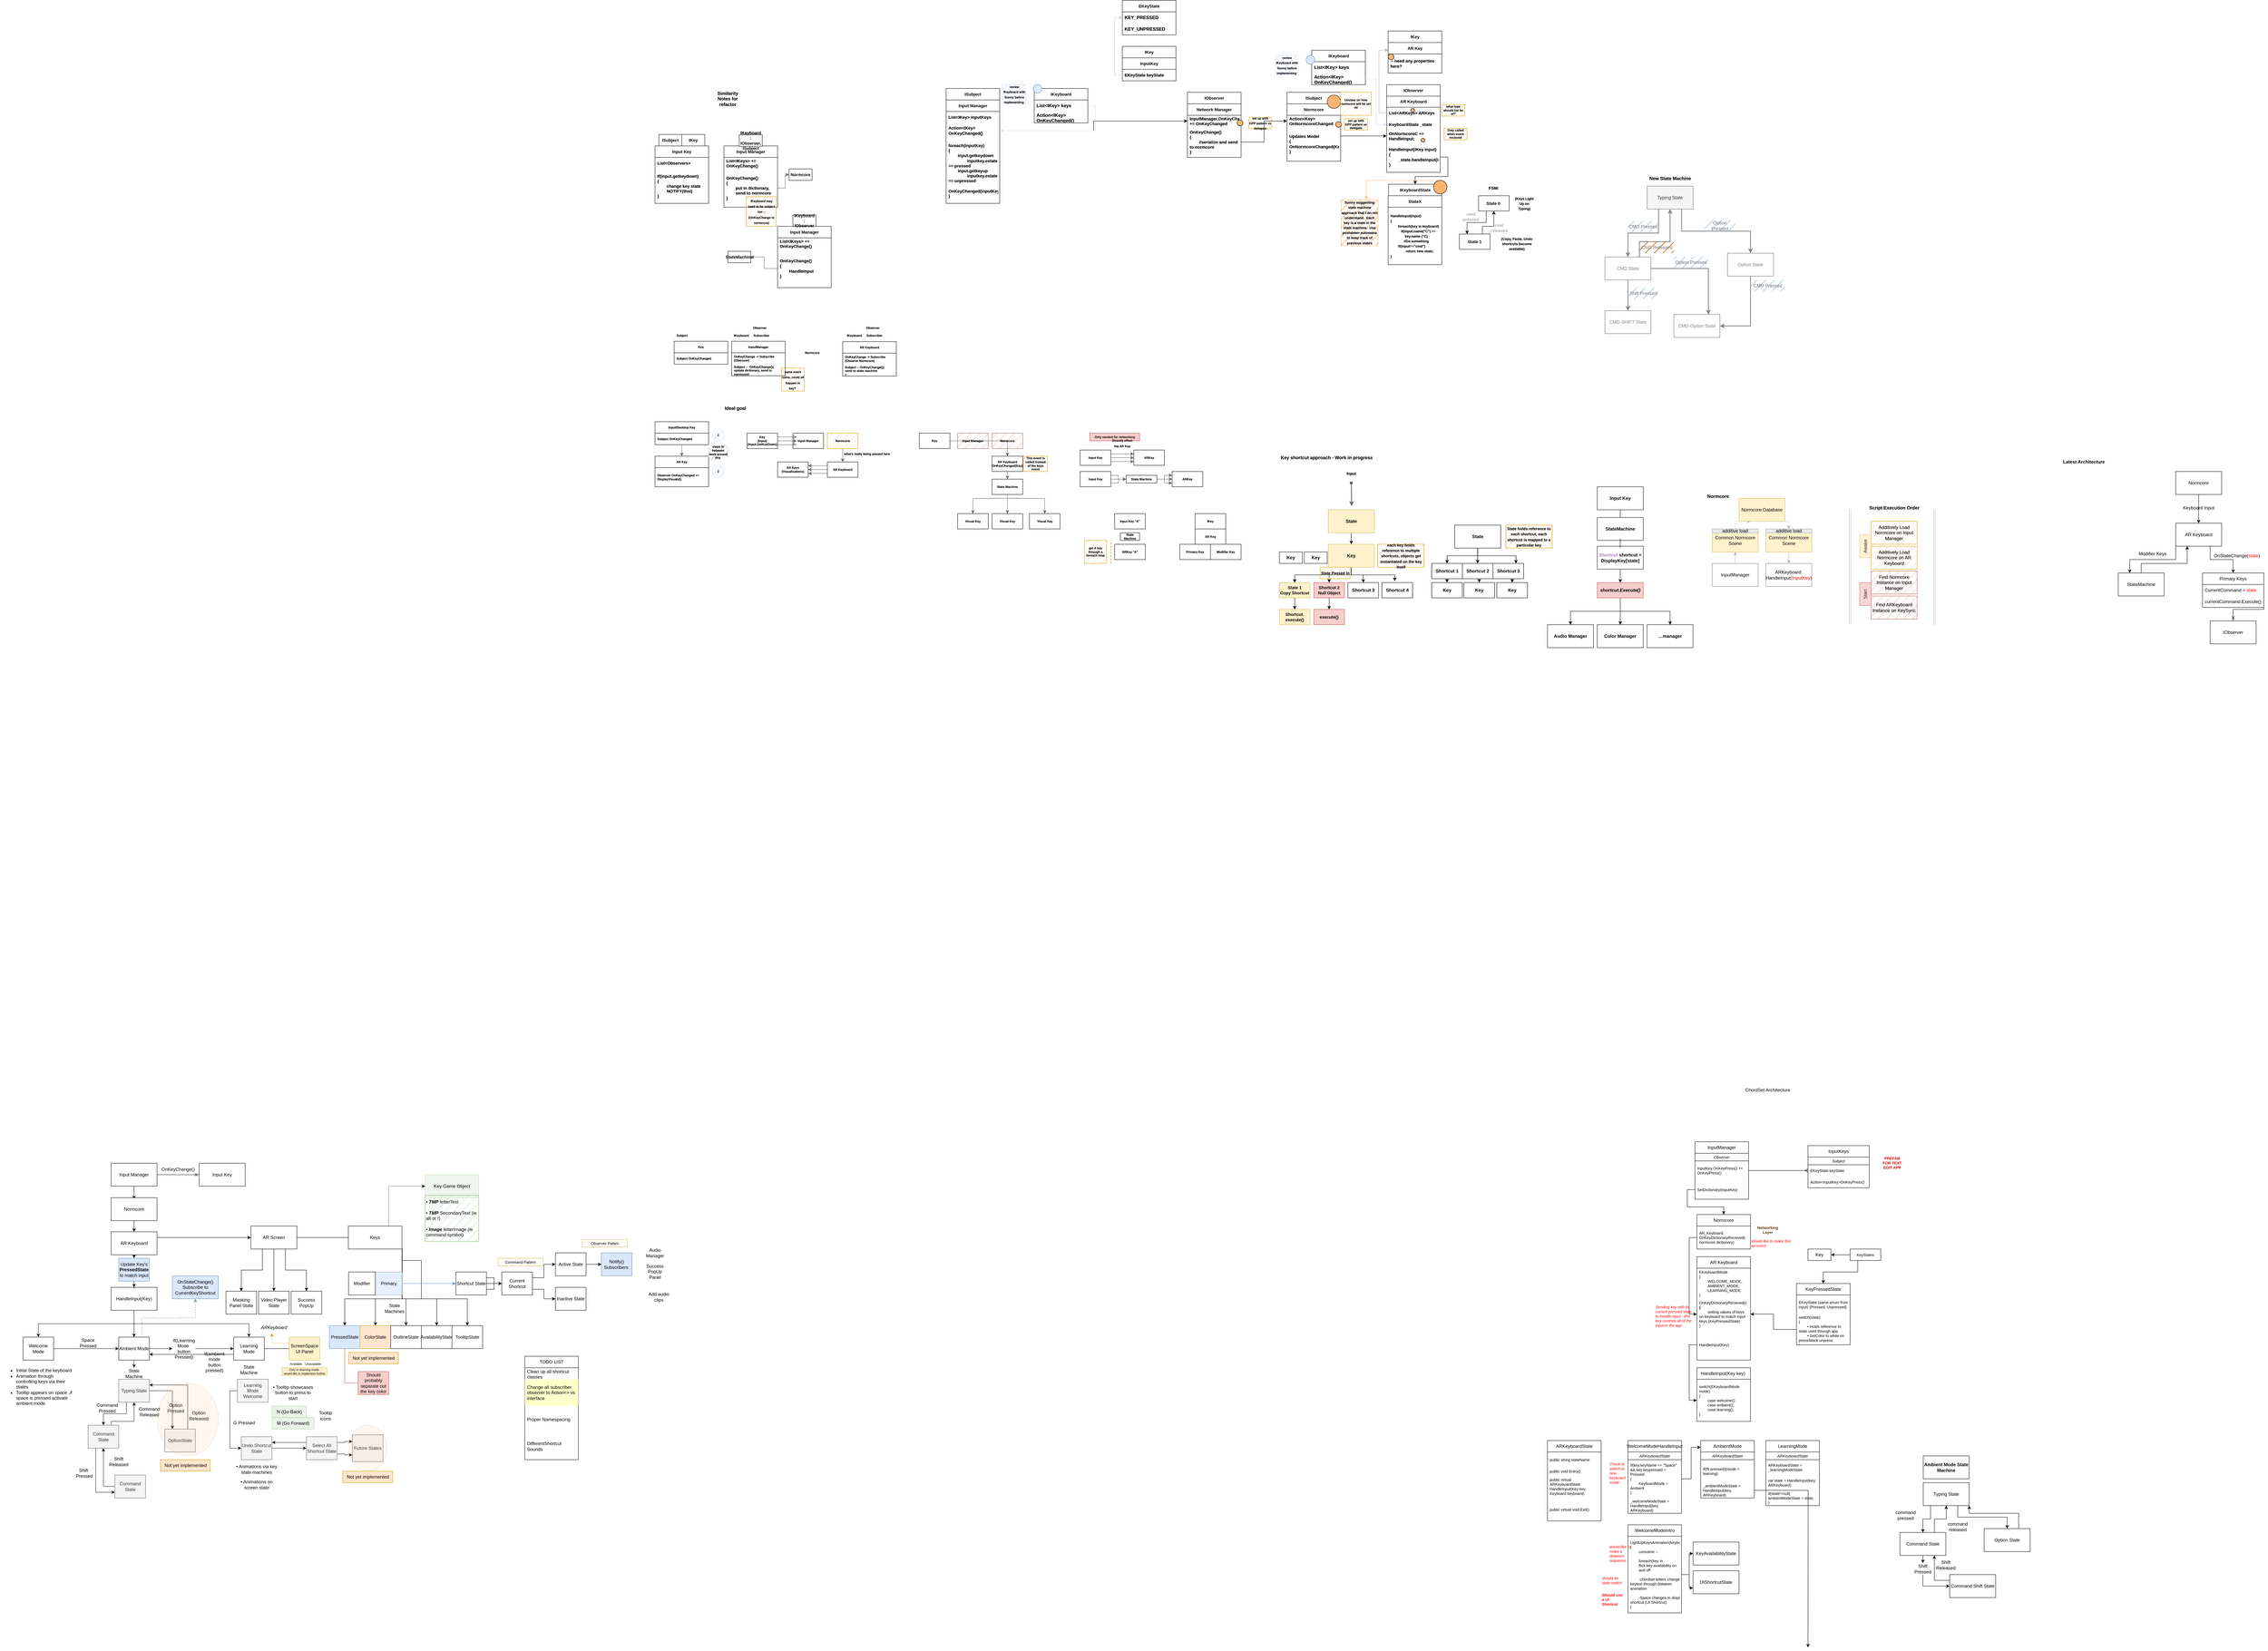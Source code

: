 <mxfile version="20.7.4" type="device"><diagram id="L2lUpTb5MCFzNWQH5ZVr" name="Page-1"><mxGraphModel dx="4857" dy="728" grid="1" gridSize="10" guides="1" tooltips="1" connect="1" arrows="1" fold="1" page="1" pageScale="1" pageWidth="1200" pageHeight="1600" math="0" shadow="0"><root><mxCell id="0"/><mxCell id="1" parent="0"/><mxCell id="pYdneZfi2NNz6S1w122i-334" value="ISubject" style="swimlane;fontStyle=1;childLayout=stackLayout;horizontal=1;startSize=30;horizontalStack=0;resizeParent=1;resizeParentMax=0;resizeLast=0;collapsible=1;marginBottom=0;whiteSpace=wrap;html=1;fontSize=11;" parent="1" vertex="1" collapsed="1"><mxGeometry x="510" y="550" width="140" height="30" as="geometry"><mxRectangle x="330" y="590" width="140" height="210" as="alternateBounds"/></mxGeometry></mxCell><mxCell id="pYdneZfi2NNz6S1w122i-335" value="List&amp;lt;IObserver&amp;gt;" style="text;strokeColor=none;fillColor=none;align=left;verticalAlign=middle;spacingLeft=4;spacingRight=4;overflow=hidden;points=[[0,0.5],[1,0.5]];portConstraint=eastwest;rotatable=0;whiteSpace=wrap;html=1;" parent="pYdneZfi2NNz6S1w122i-334" vertex="1"><mxGeometry y="30" width="140" height="30" as="geometry"/></mxCell><mxCell id="pYdneZfi2NNz6S1w122i-336" value="AddObserver()" style="text;strokeColor=none;fillColor=none;align=left;verticalAlign=middle;spacingLeft=4;spacingRight=4;overflow=hidden;points=[[0,0.5],[1,0.5]];portConstraint=eastwest;rotatable=0;whiteSpace=wrap;html=1;" parent="pYdneZfi2NNz6S1w122i-334" vertex="1"><mxGeometry y="60" width="140" height="30" as="geometry"/></mxCell><mxCell id="pYdneZfi2NNz6S1w122i-337" value="RemoveObserver()" style="text;strokeColor=none;fillColor=none;align=left;verticalAlign=middle;spacingLeft=4;spacingRight=4;overflow=hidden;points=[[0,0.5],[1,0.5]];portConstraint=eastwest;rotatable=0;whiteSpace=wrap;html=1;" parent="pYdneZfi2NNz6S1w122i-334" vertex="1"><mxGeometry y="90" width="140" height="30" as="geometry"/></mxCell><mxCell id="pYdneZfi2NNz6S1w122i-338" value="Notify()&lt;br&gt;{&lt;br&gt;&lt;span style=&quot;white-space: pre;&quot;&gt;&#9;&lt;/span&gt;observer.onNotify&lt;br&gt;}" style="text;strokeColor=none;fillColor=none;align=left;verticalAlign=middle;spacingLeft=4;spacingRight=4;overflow=hidden;points=[[0,0.5],[1,0.5]];portConstraint=eastwest;rotatable=0;whiteSpace=wrap;html=1;" parent="pYdneZfi2NNz6S1w122i-334" vertex="1"><mxGeometry y="120" width="140" height="90" as="geometry"/></mxCell><mxCell id="pYdneZfi2NNz6S1w122i-255" value="EKeyState" style="swimlane;fontStyle=1;childLayout=stackLayout;horizontal=1;startSize=30;horizontalStack=0;resizeParent=1;resizeParentMax=0;resizeLast=0;collapsible=1;marginBottom=0;whiteSpace=wrap;html=1;fontSize=11;" parent="1" vertex="1"><mxGeometry x="80" y="310" width="140" height="90" as="geometry"><mxRectangle x="80" y="350" width="60" height="30" as="alternateBounds"/></mxGeometry></mxCell><mxCell id="pYdneZfi2NNz6S1w122i-256" value="KEY_PRESSED" style="text;strokeColor=none;fillColor=none;align=left;verticalAlign=middle;spacingLeft=4;spacingRight=4;overflow=hidden;points=[[0,0.5],[1,0.5]];portConstraint=eastwest;rotatable=0;whiteSpace=wrap;html=1;fontStyle=1" parent="pYdneZfi2NNz6S1w122i-255" vertex="1"><mxGeometry y="30" width="140" height="30" as="geometry"/></mxCell><mxCell id="pYdneZfi2NNz6S1w122i-259" value="KEY_UNPRESSED" style="text;strokeColor=none;fillColor=none;align=left;verticalAlign=middle;spacingLeft=4;spacingRight=4;overflow=hidden;points=[[0,0.5],[1,0.5]];portConstraint=eastwest;rotatable=0;whiteSpace=wrap;html=1;fontStyle=1" parent="pYdneZfi2NNz6S1w122i-255" vertex="1"><mxGeometry y="60" width="140" height="30" as="geometry"/></mxCell><mxCell id="pYdneZfi2NNz6S1w122i-287" value="" style="group;fontSize=11;fontStyle=1" parent="1" vertex="1" connectable="0"><mxGeometry x="250" y="550" width="220" height="170" as="geometry"/></mxCell><mxCell id="pYdneZfi2NNz6S1w122i-277" value="" style="group;fontSize=11;fontStyle=1" parent="pYdneZfi2NNz6S1w122i-287" vertex="1" connectable="0"><mxGeometry width="140" height="170" as="geometry"/></mxCell><mxCell id="pYdneZfi2NNz6S1w122i-266" value="IObserver" style="swimlane;fontStyle=1;childLayout=stackLayout;horizontal=1;startSize=30;horizontalStack=0;resizeParent=1;resizeParentMax=0;resizeLast=0;collapsible=1;marginBottom=0;whiteSpace=wrap;html=1;fontSize=11;" parent="pYdneZfi2NNz6S1w122i-277" vertex="1" collapsed="1"><mxGeometry width="140" height="30" as="geometry"><mxRectangle x="420" y="555" width="140" height="60" as="alternateBounds"/></mxGeometry></mxCell><mxCell id="pYdneZfi2NNz6S1w122i-267" value="OnNotify(Entity entity)" style="text;strokeColor=none;fillColor=none;align=left;verticalAlign=middle;spacingLeft=4;spacingRight=4;overflow=hidden;points=[[0,0.5],[1,0.5]];portConstraint=eastwest;rotatable=0;whiteSpace=wrap;html=1;" parent="pYdneZfi2NNz6S1w122i-266" vertex="1"><mxGeometry y="30" width="140" height="30" as="geometry"/></mxCell><mxCell id="pYdneZfi2NNz6S1w122i-273" value="Network Manager" style="swimlane;fontStyle=1;childLayout=stackLayout;horizontal=1;startSize=30;horizontalStack=0;resizeParent=1;resizeParentMax=0;resizeLast=0;collapsible=1;marginBottom=0;whiteSpace=wrap;html=1;fontSize=11;" parent="pYdneZfi2NNz6S1w122i-277" vertex="1"><mxGeometry y="30" width="140" height="140" as="geometry"><mxRectangle x="90" y="420" width="60" height="30" as="alternateBounds"/></mxGeometry></mxCell><mxCell id="pYdneZfi2NNz6S1w122i-283" value="InputManager.OnKeyChanged += OnKeyChanged" style="text;strokeColor=none;fillColor=none;align=left;verticalAlign=middle;spacingLeft=4;spacingRight=4;overflow=hidden;points=[[0,0.5],[1,0.5]];portConstraint=eastwest;rotatable=0;whiteSpace=wrap;html=1;fontSize=11;fontStyle=1" parent="pYdneZfi2NNz6S1w122i-273" vertex="1"><mxGeometry y="30" width="140" height="30" as="geometry"/></mxCell><mxCell id="pYdneZfi2NNz6S1w122i-284" value="OnKeyChange()&lt;br style=&quot;font-size: 11px;&quot;&gt;{&lt;br style=&quot;font-size: 11px;&quot;&gt;&lt;span style=&quot;white-space: pre; font-size: 11px;&quot;&gt;&#9;&lt;/span&gt;//serialize and send to normcore&lt;br style=&quot;font-size: 11px;&quot;&gt;}" style="text;strokeColor=none;fillColor=none;align=left;verticalAlign=middle;spacingLeft=4;spacingRight=4;overflow=hidden;points=[[0,0.5],[1,0.5]];portConstraint=eastwest;rotatable=0;whiteSpace=wrap;html=1;fontSize=11;fontStyle=1" parent="pYdneZfi2NNz6S1w122i-273" vertex="1"><mxGeometry y="60" width="140" height="80" as="geometry"/></mxCell><mxCell id="pYdneZfi2NNz6S1w122i-285" value="" style="ellipse;whiteSpace=wrap;html=1;aspect=fixed;fillColor=#FFB570;fontSize=11;fontStyle=1" parent="pYdneZfi2NNz6S1w122i-287" vertex="1"><mxGeometry x="130" y="72.5" width="15" height="15" as="geometry"/></mxCell><mxCell id="pYdneZfi2NNz6S1w122i-286" value="&lt;font style=&quot;font-size: 8px;&quot;&gt;set up with GPP pattern vs delegate&lt;/font&gt;" style="text;html=1;strokeColor=#d79b00;fillColor=#ffe6cc;align=center;verticalAlign=middle;whiteSpace=wrap;rounded=0;fontSize=11;labelBorderColor=none;labelBackgroundColor=none;horizontal=1;fillStyle=hatch;fontStyle=1" parent="pYdneZfi2NNz6S1w122i-287" vertex="1"><mxGeometry x="160" y="65" width="60" height="30" as="geometry"/></mxCell><mxCell id="pYdneZfi2NNz6S1w122i-318" value="" style="group;fontSize=11;fontStyle=1" parent="1" vertex="1" connectable="0"><mxGeometry x="80" y="430" width="140" height="90" as="geometry"/></mxCell><mxCell id="pYdneZfi2NNz6S1w122i-250" value="IKey" style="swimlane;fontStyle=1;childLayout=stackLayout;horizontal=1;startSize=30;horizontalStack=0;resizeParent=1;resizeParentMax=0;resizeLast=0;collapsible=1;marginBottom=0;whiteSpace=wrap;html=1;fontSize=11;" parent="pYdneZfi2NNz6S1w122i-318" vertex="1" collapsed="1"><mxGeometry width="140" height="30" as="geometry"><mxRectangle x="310" y="320" width="140" height="90" as="alternateBounds"/></mxGeometry></mxCell><mxCell id="pYdneZfi2NNz6S1w122i-251" value="string keyName" style="text;strokeColor=none;fillColor=none;align=left;verticalAlign=middle;spacingLeft=4;spacingRight=4;overflow=hidden;points=[[0,0.5],[1,0.5]];portConstraint=eastwest;rotatable=0;whiteSpace=wrap;html=1;" parent="pYdneZfi2NNz6S1w122i-250" vertex="1"><mxGeometry y="30" width="140" height="30" as="geometry"/></mxCell><mxCell id="pYdneZfi2NNz6S1w122i-254" value="KeyCode keyCode" style="text;strokeColor=none;fillColor=none;align=left;verticalAlign=middle;spacingLeft=4;spacingRight=4;overflow=hidden;points=[[0,0.5],[1,0.5]];portConstraint=eastwest;rotatable=0;whiteSpace=wrap;html=1;" parent="pYdneZfi2NNz6S1w122i-250" vertex="1"><mxGeometry y="60" width="140" height="30" as="geometry"/></mxCell><mxCell id="pYdneZfi2NNz6S1w122i-315" value="InputKey" style="swimlane;fontStyle=1;childLayout=stackLayout;horizontal=1;startSize=30;horizontalStack=0;resizeParent=1;resizeParentMax=0;resizeLast=0;collapsible=1;marginBottom=0;whiteSpace=wrap;html=1;fontSize=11;" parent="pYdneZfi2NNz6S1w122i-318" vertex="1"><mxGeometry y="30" width="140" height="60" as="geometry"><mxRectangle x="90" y="420" width="60" height="30" as="alternateBounds"/></mxGeometry></mxCell><mxCell id="pYdneZfi2NNz6S1w122i-316" value="EKeyState keyState" style="text;strokeColor=none;fillColor=none;align=left;verticalAlign=middle;spacingLeft=4;spacingRight=4;overflow=hidden;points=[[0,0.5],[1,0.5]];portConstraint=eastwest;rotatable=0;whiteSpace=wrap;html=1;fontSize=11;fontStyle=1" parent="pYdneZfi2NNz6S1w122i-315" vertex="1"><mxGeometry y="30" width="140" height="30" as="geometry"/></mxCell><mxCell id="pYdneZfi2NNz6S1w122i-324" value="Normcore" style="swimlane;fontStyle=1;childLayout=stackLayout;horizontal=1;startSize=30;horizontalStack=0;resizeParent=1;resizeParentMax=0;resizeLast=0;collapsible=1;marginBottom=0;whiteSpace=wrap;html=1;fontSize=11;" parent="1" vertex="1"><mxGeometry x="510" y="580" width="140" height="150" as="geometry"><mxRectangle x="90" y="420" width="60" height="30" as="alternateBounds"/></mxGeometry></mxCell><mxCell id="pYdneZfi2NNz6S1w122i-325" value="Action&amp;lt;Key&amp;gt; OnNormcoreChanged" style="text;strokeColor=none;fillColor=none;align=left;verticalAlign=middle;spacingLeft=4;spacingRight=4;overflow=hidden;points=[[0,0.5],[1,0.5]];portConstraint=eastwest;rotatable=0;whiteSpace=wrap;html=1;fontSize=11;fontStyle=1" parent="pYdneZfi2NNz6S1w122i-324" vertex="1"><mxGeometry y="30" width="140" height="30" as="geometry"/></mxCell><mxCell id="pYdneZfi2NNz6S1w122i-333" value="Updates Model&lt;br style=&quot;font-size: 11px;&quot;&gt;{&lt;br style=&quot;font-size: 11px;&quot;&gt;OnNormcoreChanged(Key)&lt;br style=&quot;font-size: 11px;&quot;&gt;}" style="text;strokeColor=none;fillColor=none;align=left;verticalAlign=middle;spacingLeft=4;spacingRight=4;overflow=hidden;points=[[0,0.5],[1,0.5]];portConstraint=eastwest;rotatable=0;whiteSpace=wrap;html=1;fontSize=11;fontStyle=1" parent="pYdneZfi2NNz6S1w122i-324" vertex="1"><mxGeometry y="60" width="140" height="90" as="geometry"/></mxCell><mxCell id="pYdneZfi2NNz6S1w122i-330" value="" style="ellipse;whiteSpace=wrap;html=1;aspect=fixed;fillColor=#FFB570;fontSize=11;fontStyle=1" parent="1" vertex="1"><mxGeometry x="615" y="557" width="35" height="35" as="geometry"/></mxCell><mxCell id="pYdneZfi2NNz6S1w122i-331" value="Unclear on how normcore will be set up" style="text;html=1;strokeColor=#d79b00;fillColor=#ffe6cc;align=center;verticalAlign=middle;whiteSpace=wrap;rounded=0;fontSize=8;labelBorderColor=none;labelBackgroundColor=none;horizontal=1;fillStyle=hatch;fontStyle=1" parent="1" vertex="1"><mxGeometry x="650" y="550" width="80" height="60" as="geometry"/></mxCell><mxCell id="pYdneZfi2NNz6S1w122i-340" value="" style="ellipse;whiteSpace=wrap;html=1;aspect=fixed;fillColor=#FFB570;fontSize=11;fontStyle=1" parent="1" vertex="1"><mxGeometry x="637" y="626.5" width="15" height="15" as="geometry"/></mxCell><mxCell id="pYdneZfi2NNz6S1w122i-341" value="set up with GPP pattern vs delegate" style="text;html=1;strokeColor=#d79b00;fillColor=#ffe6cc;align=center;verticalAlign=middle;whiteSpace=wrap;rounded=0;fontSize=8;labelBorderColor=none;labelBackgroundColor=none;horizontal=1;fillStyle=cross-hatch;fontStyle=1" parent="1" vertex="1"><mxGeometry x="660" y="619" width="60" height="30" as="geometry"/></mxCell><mxCell id="pYdneZfi2NNz6S1w122i-342" value="AR Keyboard" style="swimlane;fontStyle=1;childLayout=stackLayout;horizontal=1;startSize=30;horizontalStack=0;resizeParent=1;resizeParentMax=0;resizeLast=0;collapsible=1;marginBottom=0;whiteSpace=wrap;html=1;fontSize=11;" parent="1" vertex="1"><mxGeometry x="770" y="559" width="140" height="200" as="geometry"><mxRectangle x="90" y="420" width="60" height="30" as="alternateBounds"/></mxGeometry></mxCell><mxCell id="pYdneZfi2NNz6S1w122i-345" value="List&amp;lt;ARKeys&amp;gt; ARKeys" style="text;strokeColor=none;fillColor=none;align=left;verticalAlign=middle;spacingLeft=4;spacingRight=4;overflow=hidden;points=[[0,0.5],[1,0.5]];portConstraint=eastwest;rotatable=0;whiteSpace=wrap;html=1;rounded=1;labelBackgroundColor=none;labelBorderColor=none;fontSize=11;fontStyle=1" parent="pYdneZfi2NNz6S1w122i-342" vertex="1"><mxGeometry y="30" width="140" height="30" as="geometry"/></mxCell><mxCell id="pYdneZfi2NNz6S1w122i-374" value="KeyboardState _state" style="text;strokeColor=none;fillColor=none;align=left;verticalAlign=middle;spacingLeft=4;spacingRight=4;overflow=hidden;points=[[0,0.5],[1,0.5]];portConstraint=eastwest;rotatable=0;whiteSpace=wrap;html=1;rounded=1;labelBackgroundColor=none;labelBorderColor=none;fontSize=11;fontStyle=1" parent="pYdneZfi2NNz6S1w122i-342" vertex="1"><mxGeometry y="60" width="140" height="30" as="geometry"/></mxCell><mxCell id="pYdneZfi2NNz6S1w122i-375" value="OnNormcoreC += HandleInput;" style="text;strokeColor=none;fillColor=none;align=left;verticalAlign=middle;spacingLeft=4;spacingRight=4;overflow=hidden;points=[[0,0.5],[1,0.5]];portConstraint=eastwest;rotatable=0;whiteSpace=wrap;html=1;rounded=1;labelBackgroundColor=none;labelBorderColor=none;fontSize=11;fontStyle=1" parent="pYdneZfi2NNz6S1w122i-342" vertex="1"><mxGeometry y="90" width="140" height="30" as="geometry"/></mxCell><mxCell id="pYdneZfi2NNz6S1w122i-380" value="HandleInput(IKey input)&lt;br&gt;{&lt;br&gt;&lt;span style=&quot;white-space: pre;&quot;&gt;&#9;&lt;/span&gt;_state.handleInput(input)&lt;br&gt;}" style="text;strokeColor=none;fillColor=none;align=left;verticalAlign=middle;spacingLeft=4;spacingRight=4;overflow=hidden;points=[[0,0.5],[1,0.5]];portConstraint=eastwest;rotatable=0;whiteSpace=wrap;html=1;rounded=1;labelBackgroundColor=none;labelBorderColor=none;fontSize=11;fontStyle=1" parent="pYdneZfi2NNz6S1w122i-342" vertex="1"><mxGeometry y="120" width="140" height="80" as="geometry"/></mxCell><mxCell id="pYdneZfi2NNz6S1w122i-353" value="" style="group;fontStyle=1" parent="1" vertex="1" connectable="0"><mxGeometry x="774" y="390" width="140" height="110" as="geometry"/></mxCell><mxCell id="pYdneZfi2NNz6S1w122i-347" value="AR Key" style="swimlane;fontStyle=1;childLayout=stackLayout;horizontal=1;startSize=30;horizontalStack=0;resizeParent=1;resizeParentMax=0;resizeLast=0;collapsible=1;marginBottom=0;whiteSpace=wrap;html=1;fontSize=11;" parent="pYdneZfi2NNz6S1w122i-353" vertex="1"><mxGeometry y="30" width="140" height="80" as="geometry"><mxRectangle y="30" width="60" height="30" as="alternateBounds"/></mxGeometry></mxCell><mxCell id="pYdneZfi2NNz6S1w122i-348" value="-- need any properties here?&amp;nbsp;" style="text;strokeColor=none;fillColor=none;align=left;verticalAlign=middle;spacingLeft=4;spacingRight=4;overflow=hidden;points=[[0,0.5],[1,0.5]];portConstraint=eastwest;rotatable=0;whiteSpace=wrap;html=1;rounded=1;labelBackgroundColor=none;labelBorderColor=none;fontSize=11;fontStyle=1" parent="pYdneZfi2NNz6S1w122i-347" vertex="1"><mxGeometry y="30" width="140" height="50" as="geometry"/></mxCell><mxCell id="pYdneZfi2NNz6S1w122i-349" value="IKey" style="swimlane;fontStyle=1;childLayout=stackLayout;horizontal=1;startSize=30;horizontalStack=0;resizeParent=1;resizeParentMax=0;resizeLast=0;collapsible=1;marginBottom=0;whiteSpace=wrap;html=1;fontSize=11;" parent="pYdneZfi2NNz6S1w122i-353" vertex="1" collapsed="1"><mxGeometry width="140" height="30" as="geometry"><mxRectangle x="310" y="320" width="140" height="90" as="alternateBounds"/></mxGeometry></mxCell><mxCell id="pYdneZfi2NNz6S1w122i-350" value="string keyName" style="text;strokeColor=none;fillColor=none;align=left;verticalAlign=middle;spacingLeft=4;spacingRight=4;overflow=hidden;points=[[0,0.5],[1,0.5]];portConstraint=eastwest;rotatable=0;whiteSpace=wrap;html=1;" parent="pYdneZfi2NNz6S1w122i-349" vertex="1"><mxGeometry y="30" width="140" height="30" as="geometry"/></mxCell><mxCell id="pYdneZfi2NNz6S1w122i-351" value="KeyCode keyCode" style="text;strokeColor=none;fillColor=none;align=left;verticalAlign=middle;spacingLeft=4;spacingRight=4;overflow=hidden;points=[[0,0.5],[1,0.5]];portConstraint=eastwest;rotatable=0;whiteSpace=wrap;html=1;" parent="pYdneZfi2NNz6S1w122i-349" vertex="1"><mxGeometry y="60" width="140" height="30" as="geometry"/></mxCell><mxCell id="pYdneZfi2NNz6S1w122i-352" value="" style="ellipse;whiteSpace=wrap;html=1;aspect=fixed;fillColor=#FFB570;fontSize=11;fontStyle=1" parent="pYdneZfi2NNz6S1w122i-353" vertex="1"><mxGeometry y="60" width="15" height="15" as="geometry"/></mxCell><mxCell id="pYdneZfi2NNz6S1w122i-366" value="IKeyboardState" style="swimlane;fontStyle=1;childLayout=stackLayout;horizontal=1;startSize=30;horizontalStack=0;resizeParent=1;resizeParentMax=0;resizeLast=0;collapsible=1;marginBottom=0;whiteSpace=wrap;html=1;fontSize=11;" parent="1" vertex="1" collapsed="1"><mxGeometry x="775" y="790" width="139" height="30" as="geometry"><mxRectangle x="930" y="390" width="140" height="90" as="alternateBounds"/></mxGeometry></mxCell><mxCell id="pYdneZfi2NNz6S1w122i-371" value="&lt;span style=&quot;font-size: 11px;&quot;&gt;Virtual Entry(Keyboard kb)&lt;/span&gt;" style="text;strokeColor=none;fillColor=none;align=left;verticalAlign=middle;spacingLeft=4;spacingRight=4;overflow=hidden;points=[[0,0.5],[1,0.5]];portConstraint=eastwest;rotatable=0;whiteSpace=wrap;html=1;rounded=1;labelBackgroundColor=none;labelBorderColor=none;fontSize=8;" parent="pYdneZfi2NNz6S1w122i-366" vertex="1"><mxGeometry y="30" width="140" height="30" as="geometry"/></mxCell><mxCell id="pYdneZfi2NNz6S1w122i-370" value="&lt;span style=&quot;font-size: 11px;&quot;&gt;Virtua HandleInput(Keyb^)&lt;/span&gt;" style="text;strokeColor=none;fillColor=none;align=left;verticalAlign=middle;spacingLeft=4;spacingRight=4;overflow=hidden;points=[[0,0.5],[1,0.5]];portConstraint=eastwest;rotatable=0;whiteSpace=wrap;html=1;rounded=1;labelBackgroundColor=none;labelBorderColor=none;fontSize=8;" parent="pYdneZfi2NNz6S1w122i-366" vertex="1"><mxGeometry y="60" width="140" height="30" as="geometry"/></mxCell><mxCell id="pYdneZfi2NNz6S1w122i-372" value="what type should list be of?" style="text;html=1;strokeColor=#d79b00;fillColor=#ffe6cc;align=center;verticalAlign=middle;whiteSpace=wrap;rounded=0;fontSize=8;labelBorderColor=none;labelBackgroundColor=none;horizontal=1;fillStyle=hatch;fontStyle=1" parent="1" vertex="1"><mxGeometry x="914" y="582" width="60" height="30" as="geometry"/></mxCell><mxCell id="pYdneZfi2NNz6S1w122i-373" value="" style="ellipse;whiteSpace=wrap;html=1;aspect=fixed;fillColor=#FFB570;fontSize=11;fontStyle=1" parent="1" vertex="1"><mxGeometry x="833" y="592" width="10" height="10" as="geometry"/></mxCell><mxCell id="pYdneZfi2NNz6S1w122i-378" value="IObserver" style="swimlane;fontStyle=1;childLayout=stackLayout;horizontal=1;startSize=30;horizontalStack=0;resizeParent=1;resizeParentMax=0;resizeLast=0;collapsible=1;marginBottom=0;whiteSpace=wrap;html=1;fontSize=11;" parent="1" vertex="1" collapsed="1"><mxGeometry x="770" y="530" width="140" height="30" as="geometry"><mxRectangle x="420" y="555" width="140" height="60" as="alternateBounds"/></mxGeometry></mxCell><mxCell id="pYdneZfi2NNz6S1w122i-379" value="OnNotify(Entity entity)" style="text;strokeColor=none;fillColor=none;align=left;verticalAlign=middle;spacingLeft=4;spacingRight=4;overflow=hidden;points=[[0,0.5],[1,0.5]];portConstraint=eastwest;rotatable=0;whiteSpace=wrap;html=1;" parent="pYdneZfi2NNz6S1w122i-378" vertex="1"><mxGeometry y="30" width="140" height="30" as="geometry"/></mxCell><mxCell id="pYdneZfi2NNz6S1w122i-381" value="" style="ellipse;whiteSpace=wrap;html=1;aspect=fixed;fillColor=#FFB570;fontSize=11;fontStyle=1" parent="1" vertex="1"><mxGeometry x="860" y="670" width="10" height="10" as="geometry"/></mxCell><mxCell id="pYdneZfi2NNz6S1w122i-382" value="Only called when event recieved" style="text;html=1;strokeColor=#d79b00;fillColor=#ffe6cc;align=center;verticalAlign=middle;whiteSpace=wrap;rounded=0;fontSize=8;labelBorderColor=none;labelBackgroundColor=none;horizontal=1;fillStyle=hatch;fontStyle=1" parent="1" vertex="1"><mxGeometry x="920" y="644" width="60" height="30" as="geometry"/></mxCell><mxCell id="pYdneZfi2NNz6S1w122i-383" value="StateX" style="swimlane;fontStyle=1;childLayout=stackLayout;horizontal=1;startSize=30;horizontalStack=0;resizeParent=1;resizeParentMax=0;resizeLast=0;collapsible=1;marginBottom=0;whiteSpace=wrap;html=1;fontSize=11;" parent="1" vertex="1"><mxGeometry x="774" y="820" width="140" height="180" as="geometry"><mxRectangle x="90" y="420" width="60" height="30" as="alternateBounds"/></mxGeometry></mxCell><mxCell id="pYdneZfi2NNz6S1w122i-384" value="&lt;font style=&quot;font-size: 9px;&quot;&gt;HandleInput(input)&lt;br&gt;{&lt;br&gt;&lt;span style=&quot;white-space: pre;&quot;&gt;&#9;&lt;/span&gt;foreach(key in keyboard)&lt;br&gt;&lt;span style=&quot;white-space: pre;&quot;&gt;&#9;&lt;/span&gt;&amp;nbsp; &amp;nbsp;if(input.name(&quot;C&quot;) ==&amp;nbsp; &amp;nbsp; &amp;nbsp; &amp;nbsp; &amp;nbsp; &amp;nbsp; &amp;nbsp; &amp;nbsp; &amp;nbsp; &amp;nbsp;key.name (&quot;C)&lt;br&gt;&lt;span style=&quot;white-space: pre;&quot;&gt;&#9;&lt;/span&gt;&amp;nbsp; &amp;nbsp; &amp;nbsp; //Do something&amp;nbsp;&lt;br&gt;&lt;span style=&quot;white-space: pre;&quot;&gt;&#9;&lt;/span&gt;if(input==&quot;cmd&quot;)&lt;br&gt;&lt;span style=&quot;white-space: pre;&quot;&gt;&#9;&lt;/span&gt;&lt;span style=&quot;white-space: pre;&quot;&gt;&#9;&lt;/span&gt;return new state;&lt;br&gt;}&lt;/font&gt;" style="text;strokeColor=none;fillColor=none;align=left;verticalAlign=middle;spacingLeft=4;spacingRight=4;overflow=hidden;points=[[0,0.5],[1,0.5]];portConstraint=eastwest;rotatable=0;whiteSpace=wrap;html=1;rounded=1;labelBackgroundColor=none;labelBorderColor=none;fontSize=11;fontStyle=1" parent="pYdneZfi2NNz6S1w122i-383" vertex="1"><mxGeometry y="30" width="140" height="150" as="geometry"/></mxCell><mxCell id="pYdneZfi2NNz6S1w122i-394" style="edgeStyle=orthogonalEdgeStyle;rounded=0;orthogonalLoop=1;jettySize=auto;html=1;exitX=0.25;exitY=1;exitDx=0;exitDy=0;entryX=0.25;entryY=0;entryDx=0;entryDy=0;fontSize=11;fontStyle=1" parent="1" source="pYdneZfi2NNz6S1w122i-388" target="pYdneZfi2NNz6S1w122i-393" edge="1"><mxGeometry relative="1" as="geometry"/></mxCell><mxCell id="pYdneZfi2NNz6S1w122i-388" value="&lt;font style=&quot;font-size: 11px;&quot;&gt;State 0&amp;nbsp;&lt;/font&gt;" style="rounded=0;whiteSpace=wrap;html=1;labelBackgroundColor=none;labelBorderColor=none;fontSize=9;fontStyle=1" parent="1" vertex="1"><mxGeometry x="1010" y="820" width="80" height="40" as="geometry"/></mxCell><mxCell id="pYdneZfi2NNz6S1w122i-392" value="FSM:" style="text;html=1;strokeColor=none;fillColor=none;align=center;verticalAlign=middle;whiteSpace=wrap;rounded=0;labelBackgroundColor=none;labelBorderColor=none;fontSize=11;fontStyle=1" parent="1" vertex="1"><mxGeometry x="1020" y="785" width="60" height="30" as="geometry"/></mxCell><mxCell id="pYdneZfi2NNz6S1w122i-396" style="edgeStyle=orthogonalEdgeStyle;rounded=0;orthogonalLoop=1;jettySize=auto;html=1;exitX=0.75;exitY=0;exitDx=0;exitDy=0;entryX=0.5;entryY=1;entryDx=0;entryDy=0;fontSize=11;fontStyle=1" parent="1" source="pYdneZfi2NNz6S1w122i-393" target="pYdneZfi2NNz6S1w122i-388" edge="1"><mxGeometry relative="1" as="geometry"><Array as="points"><mxPoint x="1020" y="900"/><mxPoint x="1050" y="900"/></Array></mxGeometry></mxCell><mxCell id="pYdneZfi2NNz6S1w122i-393" value="&lt;span style=&quot;font-size: 11px;&quot;&gt;State 1&lt;/span&gt;" style="rounded=0;whiteSpace=wrap;html=1;labelBackgroundColor=none;labelBorderColor=none;fontSize=9;fontStyle=1" parent="1" vertex="1"><mxGeometry x="960" y="920" width="80" height="40" as="geometry"/></mxCell><mxCell id="pYdneZfi2NNz6S1w122i-397" value="cmd pressed" style="text;html=1;strokeColor=none;fillColor=none;align=center;verticalAlign=middle;whiteSpace=wrap;rounded=0;labelBackgroundColor=none;labelBorderColor=none;fontSize=11;fontColor=#B3B3B3;fontStyle=1" parent="1" vertex="1"><mxGeometry x="960" y="860" width="60" height="30" as="geometry"/></mxCell><mxCell id="pYdneZfi2NNz6S1w122i-400" value="cmd released" style="text;html=1;strokeColor=none;fillColor=none;align=center;verticalAlign=middle;whiteSpace=wrap;rounded=0;labelBackgroundColor=none;labelBorderColor=none;fontSize=11;fontColor=#B3B3B3;fontStyle=1" parent="1" vertex="1"><mxGeometry x="1034" y="889" width="60" height="30" as="geometry"/></mxCell><mxCell id="pYdneZfi2NNz6S1w122i-404" value="&lt;font style=&quot;font-size: 9px;&quot;&gt;(Keys Light Up on Typing)&lt;/font&gt;" style="text;html=1;strokeColor=none;fillColor=none;align=center;verticalAlign=middle;whiteSpace=wrap;rounded=0;labelBackgroundColor=none;labelBorderColor=none;fontSize=11;fontColor=#000000;fontStyle=1" parent="1" vertex="1"><mxGeometry x="1100" y="825" width="59" height="30" as="geometry"/></mxCell><mxCell id="pYdneZfi2NNz6S1w122i-405" value="&lt;font style=&quot;font-size: 9px;&quot;&gt;(Copy, Paste, Undo shortcuts become available)&lt;/font&gt;" style="text;html=1;strokeColor=none;fillColor=none;align=center;verticalAlign=middle;whiteSpace=wrap;rounded=0;labelBackgroundColor=none;labelBorderColor=none;fontSize=11;fontColor=#000000;fontStyle=1" parent="1" vertex="1"><mxGeometry x="1060" y="930" width="100" height="30" as="geometry"/></mxCell><mxCell id="pYdneZfi2NNz6S1w122i-409" style="edgeStyle=orthogonalEdgeStyle;rounded=0;orthogonalLoop=1;jettySize=auto;html=1;exitX=0.5;exitY=0;exitDx=0;exitDy=0;strokeColor=#FFB570;fontSize=9;fontColor=#666666;fontStyle=1" parent="1" source="pYdneZfi2NNz6S1w122i-406" target="pYdneZfi2NNz6S1w122i-407" edge="1"><mxGeometry relative="1" as="geometry"><Array as="points"><mxPoint x="717" y="780"/></Array></mxGeometry></mxCell><mxCell id="pYdneZfi2NNz6S1w122i-406" value="" style="ellipse;whiteSpace=wrap;html=1;aspect=fixed;fillColor=#FFB570;fontSize=11;fontStyle=1" parent="1" vertex="1"><mxGeometry x="892.5" y="780" width="35" height="35" as="geometry"/></mxCell><mxCell id="pYdneZfi2NNz6S1w122i-407" value="&lt;font style=&quot;font-size: 9px;&quot;&gt;Sunny suggesting state machine approach that I do not understand.&amp;nbsp; Each key is a state in the state machine.&amp;nbsp; Use pushdown automana to keep track of previous states&lt;/font&gt;" style="text;html=1;strokeColor=none;fillColor=#FFB570;align=center;verticalAlign=middle;whiteSpace=wrap;rounded=0;labelBackgroundColor=none;labelBorderColor=#FFB570;fontSize=11;fontColor=#000000;fillStyle=hatch;fontStyle=1" parent="1" vertex="1"><mxGeometry x="650" y="830" width="99" height="119" as="geometry"/></mxCell><mxCell id="pYdneZfi2NNz6S1w122i-410" style="edgeStyle=orthogonalEdgeStyle;rounded=0;orthogonalLoop=1;jettySize=auto;html=1;exitX=1;exitY=0.5;exitDx=0;exitDy=0;strokeColor=#000000;fontSize=9;fontColor=#666666;fontStyle=1" parent="1" source="pYdneZfi2NNz6S1w122i-279" target="pYdneZfi2NNz6S1w122i-283" edge="1"><mxGeometry relative="1" as="geometry"/></mxCell><mxCell id="pYdneZfi2NNz6S1w122i-411" style="edgeStyle=orthogonalEdgeStyle;rounded=0;orthogonalLoop=1;jettySize=auto;html=1;exitX=1;exitY=0.5;exitDx=0;exitDy=0;strokeColor=#000000;fontSize=9;fontColor=#666666;fontStyle=1" parent="1" source="pYdneZfi2NNz6S1w122i-284" target="pYdneZfi2NNz6S1w122i-325" edge="1"><mxGeometry relative="1" as="geometry"/></mxCell><mxCell id="pYdneZfi2NNz6S1w122i-412" style="edgeStyle=orthogonalEdgeStyle;rounded=0;orthogonalLoop=1;jettySize=auto;html=1;exitX=0;exitY=0.5;exitDx=0;exitDy=0;entryX=0;entryY=0.25;entryDx=0;entryDy=0;strokeColor=#B3B3B3;fontSize=9;fontColor=#666666;fontStyle=1" parent="1" source="pYdneZfi2NNz6S1w122i-345" target="pYdneZfi2NNz6S1w122i-347" edge="1"><mxGeometry relative="1" as="geometry"/></mxCell><mxCell id="pYdneZfi2NNz6S1w122i-413" style="edgeStyle=orthogonalEdgeStyle;rounded=0;orthogonalLoop=1;jettySize=auto;html=1;exitX=1;exitY=0.5;exitDx=0;exitDy=0;entryX=0.5;entryY=0;entryDx=0;entryDy=0;strokeColor=#000000;fontSize=9;fontColor=#666666;fontStyle=1" parent="1" source="pYdneZfi2NNz6S1w122i-380" target="pYdneZfi2NNz6S1w122i-366" edge="1"><mxGeometry relative="1" as="geometry"><Array as="points"><mxPoint x="930" y="719"/><mxPoint x="930" y="770"/><mxPoint x="845" y="770"/></Array></mxGeometry></mxCell><mxCell id="pYdneZfi2NNz6S1w122i-416" style="edgeStyle=orthogonalEdgeStyle;rounded=0;orthogonalLoop=1;jettySize=auto;html=1;exitX=0;exitY=0.5;exitDx=0;exitDy=0;entryX=0;entryY=0.5;entryDx=0;entryDy=0;strokeColor=#CCCCCC;fontSize=9;fontColor=#666666;fontStyle=1" parent="1" source="pYdneZfi2NNz6S1w122i-316" target="pYdneZfi2NNz6S1w122i-256" edge="1"><mxGeometry relative="1" as="geometry"/></mxCell><mxCell id="pYdneZfi2NNz6S1w122i-418" style="edgeStyle=orthogonalEdgeStyle;rounded=0;orthogonalLoop=1;jettySize=auto;html=1;exitX=1;exitY=0.5;exitDx=0;exitDy=0;entryX=0;entryY=0.5;entryDx=0;entryDy=0;strokeColor=#000000;fontSize=9;fontColor=#666666;fontStyle=1" parent="1" source="pYdneZfi2NNz6S1w122i-333" target="pYdneZfi2NNz6S1w122i-375" edge="1"><mxGeometry relative="1" as="geometry"><Array as="points"><mxPoint x="650" y="664"/></Array></mxGeometry></mxCell><mxCell id="mG41nDQnwM5qDpUL717o-1" value="IKeyboard" style="swimlane;fontStyle=1;childLayout=stackLayout;horizontal=1;startSize=30;horizontalStack=0;resizeParent=1;resizeParentMax=0;resizeLast=0;collapsible=1;marginBottom=0;whiteSpace=wrap;html=1;fontSize=11;" parent="1" vertex="1"><mxGeometry x="-150" y="540" width="140" height="90" as="geometry"><mxRectangle x="-80" y="740" width="140" height="30" as="alternateBounds"/></mxGeometry></mxCell><mxCell id="mG41nDQnwM5qDpUL717o-2" value="List&amp;lt;IKey&amp;gt; keys" style="text;strokeColor=none;fillColor=none;align=left;verticalAlign=middle;spacingLeft=4;spacingRight=4;overflow=hidden;points=[[0,0.5],[1,0.5]];portConstraint=eastwest;rotatable=0;whiteSpace=wrap;html=1;fontStyle=1" parent="mG41nDQnwM5qDpUL717o-1" vertex="1"><mxGeometry y="30" width="140" height="30" as="geometry"/></mxCell><mxCell id="mG41nDQnwM5qDpUL717o-6" value="Action&amp;lt;IKey&amp;gt; OnKeyChanged()" style="text;strokeColor=none;fillColor=none;align=left;verticalAlign=middle;spacingLeft=4;spacingRight=4;overflow=hidden;points=[[0,0.5],[1,0.5]];portConstraint=eastwest;rotatable=0;whiteSpace=wrap;html=1;fontStyle=1" parent="mG41nDQnwM5qDpUL717o-1" vertex="1"><mxGeometry y="60" width="140" height="30" as="geometry"/></mxCell><mxCell id="mG41nDQnwM5qDpUL717o-7" value="IKeyboard" style="swimlane;fontStyle=1;childLayout=stackLayout;horizontal=1;startSize=30;horizontalStack=0;resizeParent=1;resizeParentMax=0;resizeLast=0;collapsible=1;marginBottom=0;whiteSpace=wrap;html=1;fontSize=11;" parent="1" vertex="1"><mxGeometry x="574.5" y="440" width="140" height="90" as="geometry"><mxRectangle x="-80" y="740" width="140" height="30" as="alternateBounds"/></mxGeometry></mxCell><mxCell id="mG41nDQnwM5qDpUL717o-8" value="List&amp;lt;IKey&amp;gt; keys" style="text;strokeColor=none;fillColor=none;align=left;verticalAlign=middle;spacingLeft=4;spacingRight=4;overflow=hidden;points=[[0,0.5],[1,0.5]];portConstraint=eastwest;rotatable=0;whiteSpace=wrap;html=1;fontStyle=1" parent="mG41nDQnwM5qDpUL717o-7" vertex="1"><mxGeometry y="30" width="140" height="30" as="geometry"/></mxCell><mxCell id="mG41nDQnwM5qDpUL717o-9" value="Action&amp;lt;IKey&amp;gt; OnKeyChanged()" style="text;strokeColor=none;fillColor=none;align=left;verticalAlign=middle;spacingLeft=4;spacingRight=4;overflow=hidden;points=[[0,0.5],[1,0.5]];portConstraint=eastwest;rotatable=0;whiteSpace=wrap;html=1;fontStyle=1" parent="mG41nDQnwM5qDpUL717o-7" vertex="1"><mxGeometry y="60" width="140" height="30" as="geometry"/></mxCell><mxCell id="mG41nDQnwM5qDpUL717o-10" value="" style="ellipse;whiteSpace=wrap;html=1;aspect=fixed;fillColor=#dae8fc;fontSize=11;strokeColor=#6c8ebf;fontStyle=1" parent="1" vertex="1"><mxGeometry x="560" y="453.75" width="22.5" height="22.5" as="geometry"/></mxCell><mxCell id="mG41nDQnwM5qDpUL717o-11" value="&lt;font style=&quot;font-size: 8px;&quot;&gt;review IKeyboard with Sunny before implementing&amp;nbsp;&lt;/font&gt;" style="text;html=1;strokeColor=#D4E1F5;fillColor=#D4E1F5;align=center;verticalAlign=middle;whiteSpace=wrap;rounded=0;fontSize=11;labelBorderColor=none;labelBackgroundColor=none;horizontal=1;fillStyle=hatch;fontStyle=1" parent="1" vertex="1"><mxGeometry x="480" y="453.75" width="60" height="50" as="geometry"/></mxCell><mxCell id="mG41nDQnwM5qDpUL717o-12" style="edgeStyle=orthogonalEdgeStyle;rounded=0;orthogonalLoop=1;jettySize=auto;html=1;exitX=1;exitY=0.5;exitDx=0;exitDy=0;entryX=0;entryY=0.5;entryDx=0;entryDy=0;strokeColor=#D4E1F5;fontStyle=1" parent="1" source="mG41nDQnwM5qDpUL717o-9" target="pYdneZfi2NNz6S1w122i-374" edge="1"><mxGeometry relative="1" as="geometry"/></mxCell><mxCell id="mG41nDQnwM5qDpUL717o-13" style="edgeStyle=orthogonalEdgeStyle;rounded=0;orthogonalLoop=1;jettySize=auto;html=1;exitX=1;exitY=0.5;exitDx=0;exitDy=0;strokeColor=#D4E1F5;fontStyle=1" parent="1" source="mG41nDQnwM5qDpUL717o-2" target="pYdneZfi2NNz6S1w122i-279" edge="1"><mxGeometry relative="1" as="geometry"/></mxCell><mxCell id="mG41nDQnwM5qDpUL717o-14" value="" style="ellipse;whiteSpace=wrap;html=1;aspect=fixed;fillColor=#dae8fc;fontSize=11;strokeColor=#6c8ebf;fontStyle=1" parent="1" vertex="1"><mxGeometry x="-152.5" y="530" width="22.5" height="22.5" as="geometry"/></mxCell><mxCell id="mG41nDQnwM5qDpUL717o-15" value="&lt;font style=&quot;font-size: 8px;&quot;&gt;review IKeyboard with Sunny before implementing&amp;nbsp;&lt;/font&gt;" style="text;html=1;strokeColor=#D4E1F5;fillColor=#D4E1F5;align=center;verticalAlign=middle;whiteSpace=wrap;rounded=0;fontSize=11;labelBorderColor=none;labelBackgroundColor=none;horizontal=1;fillStyle=hatch;fontStyle=1" parent="1" vertex="1"><mxGeometry x="-232.5" y="530" width="60" height="50" as="geometry"/></mxCell><mxCell id="mG41nDQnwM5qDpUL717o-20" value="Similarity Notes for refactor" style="text;html=1;strokeColor=none;fillColor=none;align=center;verticalAlign=middle;whiteSpace=wrap;rounded=0;fontStyle=1" parent="1" vertex="1"><mxGeometry x="-980" y="552" width="60" height="30" as="geometry"/></mxCell><mxCell id="pYdneZfi2NNz6S1w122i-260" value="Input Manager" style="swimlane;fontStyle=1;childLayout=stackLayout;horizontal=1;startSize=30;horizontalStack=0;resizeParent=1;resizeParentMax=0;resizeLast=0;collapsible=1;marginBottom=0;whiteSpace=wrap;html=1;fontSize=11;" parent="1" vertex="1"><mxGeometry x="-380" y="570" width="140" height="270" as="geometry"><mxRectangle x="90" y="420" width="60" height="30" as="alternateBounds"/></mxGeometry></mxCell><mxCell id="pYdneZfi2NNz6S1w122i-275" value="List&amp;lt;IKey&amp;gt; InputKeys" style="text;strokeColor=none;fillColor=none;align=left;verticalAlign=middle;spacingLeft=4;spacingRight=4;overflow=hidden;points=[[0,0.5],[1,0.5]];portConstraint=eastwest;rotatable=0;whiteSpace=wrap;html=1;fontSize=11;fontStyle=1" parent="pYdneZfi2NNz6S1w122i-260" vertex="1"><mxGeometry y="30" width="140" height="30" as="geometry"/></mxCell><mxCell id="pYdneZfi2NNz6S1w122i-279" value="Action&amp;lt;IKey&amp;gt; OnKeyChanged()" style="text;strokeColor=none;fillColor=none;align=left;verticalAlign=middle;spacingLeft=4;spacingRight=4;overflow=hidden;points=[[0,0.5],[1,0.5]];portConstraint=eastwest;rotatable=0;whiteSpace=wrap;html=1;fontSize=11;fontStyle=1" parent="pYdneZfi2NNz6S1w122i-260" vertex="1"><mxGeometry y="60" width="140" height="40" as="geometry"/></mxCell><mxCell id="pYdneZfi2NNz6S1w122i-280" value="foreach(inputKey)&lt;br style=&quot;font-size: 11px;&quot;&gt;{&lt;br style=&quot;font-size: 11px;&quot;&gt;&lt;span style=&quot;white-space: pre; font-size: 11px;&quot;&gt;&#9;&lt;/span&gt;input.getkeydown&lt;br style=&quot;font-size: 11px;&quot;&gt;&lt;span style=&quot;white-space: pre; font-size: 11px;&quot;&gt;&#9;&lt;/span&gt;&lt;span style=&quot;white-space: pre; font-size: 11px;&quot;&gt;&#9;&lt;/span&gt;inputkey.estate == pressed&lt;br style=&quot;font-size: 11px;&quot;&gt;&lt;span style=&quot;white-space: pre; font-size: 11px;&quot;&gt;&#9;&lt;/span&gt;input.getkeyup&lt;br style=&quot;font-size: 11px;&quot;&gt;&lt;span style=&quot;white-space: pre; font-size: 11px;&quot;&gt;&#9;&lt;/span&gt;&lt;span style=&quot;white-space: pre; font-size: 11px;&quot;&gt;&#9;&lt;/span&gt;inputkey.estate == unpressed&lt;br style=&quot;font-size: 11px;&quot;&gt;&lt;br style=&quot;font-size: 11px;&quot;&gt;OnKeyChanged(inputKey)&lt;br style=&quot;font-size: 11px;&quot;&gt;}" style="text;strokeColor=none;fillColor=none;align=left;verticalAlign=middle;spacingLeft=4;spacingRight=4;overflow=hidden;points=[[0,0.5],[1,0.5]];portConstraint=eastwest;rotatable=0;whiteSpace=wrap;html=1;fontSize=11;fontStyle=1" parent="pYdneZfi2NNz6S1w122i-260" vertex="1"><mxGeometry y="100" width="140" height="170" as="geometry"/></mxCell><mxCell id="pYdneZfi2NNz6S1w122i-264" value="ISubject" style="swimlane;fontStyle=1;childLayout=stackLayout;horizontal=1;startSize=30;horizontalStack=0;resizeParent=1;resizeParentMax=0;resizeLast=0;collapsible=1;marginBottom=0;whiteSpace=wrap;html=1;fontSize=11;" parent="1" vertex="1" collapsed="1"><mxGeometry x="-380" y="540" width="140" height="30" as="geometry"><mxRectangle x="330" y="590" width="140" height="210" as="alternateBounds"/></mxGeometry></mxCell><mxCell id="pYdneZfi2NNz6S1w122i-265" value="List&amp;lt;IObserver&amp;gt;" style="text;strokeColor=none;fillColor=none;align=left;verticalAlign=middle;spacingLeft=4;spacingRight=4;overflow=hidden;points=[[0,0.5],[1,0.5]];portConstraint=eastwest;rotatable=0;whiteSpace=wrap;html=1;" parent="pYdneZfi2NNz6S1w122i-264" vertex="1"><mxGeometry y="30" width="140" height="30" as="geometry"/></mxCell><mxCell id="pYdneZfi2NNz6S1w122i-270" value="AddObserver()" style="text;strokeColor=none;fillColor=none;align=left;verticalAlign=middle;spacingLeft=4;spacingRight=4;overflow=hidden;points=[[0,0.5],[1,0.5]];portConstraint=eastwest;rotatable=0;whiteSpace=wrap;html=1;" parent="pYdneZfi2NNz6S1w122i-264" vertex="1"><mxGeometry y="60" width="140" height="30" as="geometry"/></mxCell><mxCell id="pYdneZfi2NNz6S1w122i-271" value="RemoveObserver()" style="text;strokeColor=none;fillColor=none;align=left;verticalAlign=middle;spacingLeft=4;spacingRight=4;overflow=hidden;points=[[0,0.5],[1,0.5]];portConstraint=eastwest;rotatable=0;whiteSpace=wrap;html=1;" parent="pYdneZfi2NNz6S1w122i-264" vertex="1"><mxGeometry y="90" width="140" height="30" as="geometry"/></mxCell><mxCell id="pYdneZfi2NNz6S1w122i-272" value="Notify()&lt;br&gt;{&lt;br&gt;&lt;span style=&quot;white-space: pre;&quot;&gt;&#9;&lt;/span&gt;observer.onNotify&lt;br&gt;}" style="text;strokeColor=none;fillColor=none;align=left;verticalAlign=middle;spacingLeft=4;spacingRight=4;overflow=hidden;points=[[0,0.5],[1,0.5]];portConstraint=eastwest;rotatable=0;whiteSpace=wrap;html=1;" parent="pYdneZfi2NNz6S1w122i-264" vertex="1"><mxGeometry y="120" width="140" height="90" as="geometry"/></mxCell><mxCell id="mG41nDQnwM5qDpUL717o-16" value="Input Key" style="swimlane;fontStyle=1;childLayout=stackLayout;horizontal=1;startSize=30;horizontalStack=0;resizeParent=1;resizeParentMax=0;resizeLast=0;collapsible=1;marginBottom=0;whiteSpace=wrap;html=1;fontSize=11;" parent="1" vertex="1"><mxGeometry x="-1140" y="690" width="140" height="150" as="geometry"><mxRectangle x="90" y="420" width="60" height="30" as="alternateBounds"/></mxGeometry></mxCell><mxCell id="mG41nDQnwM5qDpUL717o-17" value="List&amp;lt;Observers&amp;gt;" style="text;strokeColor=none;fillColor=none;align=left;verticalAlign=middle;spacingLeft=4;spacingRight=4;overflow=hidden;points=[[0,0.5],[1,0.5]];portConstraint=eastwest;rotatable=0;whiteSpace=wrap;html=1;fontSize=11;fontStyle=1" parent="mG41nDQnwM5qDpUL717o-16" vertex="1"><mxGeometry y="30" width="140" height="30" as="geometry"/></mxCell><mxCell id="mG41nDQnwM5qDpUL717o-48" value="If(input.getkeydown)&lt;br&gt;{&lt;br&gt;&lt;span style=&quot;white-space: pre;&quot;&gt;&#9;&lt;/span&gt;change key state&amp;nbsp;&lt;br&gt;&lt;span style=&quot;white-space: pre;&quot;&gt;&#9;&lt;/span&gt;NOTIFY(thsi)&lt;br&gt;}" style="text;strokeColor=none;fillColor=none;align=left;verticalAlign=middle;spacingLeft=4;spacingRight=4;overflow=hidden;points=[[0,0.5],[1,0.5]];portConstraint=eastwest;rotatable=0;whiteSpace=wrap;html=1;fontSize=11;fontStyle=1" parent="mG41nDQnwM5qDpUL717o-16" vertex="1"><mxGeometry y="60" width="140" height="90" as="geometry"/></mxCell><mxCell id="mG41nDQnwM5qDpUL717o-44" value="ISubject" style="swimlane;fontStyle=1;childLayout=stackLayout;horizontal=1;startSize=30;horizontalStack=0;resizeParent=1;resizeParentMax=0;resizeLast=0;collapsible=1;marginBottom=0;whiteSpace=wrap;html=1;fontSize=11;" parent="1" vertex="1" collapsed="1"><mxGeometry x="-1130" y="660" width="60" height="30" as="geometry"><mxRectangle x="-1140" y="612" width="140" height="60" as="alternateBounds"/></mxGeometry></mxCell><mxCell id="mG41nDQnwM5qDpUL717o-47" value="IKey" style="swimlane;fontStyle=1;childLayout=stackLayout;horizontal=1;startSize=30;horizontalStack=0;resizeParent=1;resizeParentMax=0;resizeLast=0;collapsible=1;marginBottom=0;whiteSpace=wrap;html=1;fontSize=11;" parent="1" vertex="1" collapsed="1"><mxGeometry x="-1070" y="660" width="60" height="30" as="geometry"><mxRectangle x="-1140" y="612" width="140" height="60" as="alternateBounds"/></mxGeometry></mxCell><mxCell id="mG41nDQnwM5qDpUL717o-49" value="Input Manager" style="swimlane;fontStyle=1;childLayout=stackLayout;horizontal=1;startSize=30;horizontalStack=0;resizeParent=1;resizeParentMax=0;resizeLast=0;collapsible=1;marginBottom=0;whiteSpace=wrap;html=1;fontSize=11;" parent="1" vertex="1"><mxGeometry x="-960" y="690" width="140" height="160" as="geometry"><mxRectangle x="90" y="420" width="60" height="30" as="alternateBounds"/></mxGeometry></mxCell><mxCell id="mG41nDQnwM5qDpUL717o-50" value="List&amp;lt;IKeys&amp;gt; += OnKeyChange()" style="text;strokeColor=none;fillColor=none;align=left;verticalAlign=middle;spacingLeft=4;spacingRight=4;overflow=hidden;points=[[0,0.5],[1,0.5]];portConstraint=eastwest;rotatable=0;whiteSpace=wrap;html=1;fontSize=11;fontStyle=1" parent="mG41nDQnwM5qDpUL717o-49" vertex="1"><mxGeometry y="30" width="140" height="30" as="geometry"/></mxCell><mxCell id="mG41nDQnwM5qDpUL717o-57" value="OnKeyChange()&lt;br&gt;{&lt;br&gt;&lt;span style=&quot;white-space: pre;&quot;&gt;&#9;&lt;/span&gt;put in dictionary, &lt;span style=&quot;white-space: pre;&quot;&gt;&#9;&lt;/span&gt;send to normcore&lt;br&gt;}" style="text;strokeColor=none;fillColor=none;align=left;verticalAlign=middle;spacingLeft=4;spacingRight=4;overflow=hidden;points=[[0,0.5],[1,0.5]];portConstraint=eastwest;rotatable=0;whiteSpace=wrap;html=1;fontSize=11;fontStyle=1" parent="mG41nDQnwM5qDpUL717o-49" vertex="1"><mxGeometry y="60" width="140" height="100" as="geometry"/></mxCell><mxCell id="mG41nDQnwM5qDpUL717o-53" value="IKeyboard : IObserver, ISubject" style="swimlane;fontStyle=1;childLayout=stackLayout;horizontal=1;startSize=30;horizontalStack=0;resizeParent=1;resizeParentMax=0;resizeLast=0;collapsible=1;marginBottom=0;whiteSpace=wrap;html=1;fontSize=11;" parent="1" vertex="1" collapsed="1"><mxGeometry x="-920" y="661" width="60" height="30" as="geometry"><mxRectangle x="-880" y="584" width="140" height="90" as="alternateBounds"/></mxGeometry></mxCell><mxCell id="mG41nDQnwM5qDpUL717o-55" value="OnNotify()" style="text;strokeColor=none;fillColor=none;align=left;verticalAlign=middle;spacingLeft=4;spacingRight=4;overflow=hidden;points=[[0,0.5],[1,0.5]];portConstraint=eastwest;rotatable=0;whiteSpace=wrap;html=1;fontSize=11;" parent="mG41nDQnwM5qDpUL717o-53" vertex="1"><mxGeometry y="30" width="140" height="30" as="geometry"/></mxCell><mxCell id="mG41nDQnwM5qDpUL717o-56" value="List&amp;lt;IKeys&amp;gt;" style="text;strokeColor=none;fillColor=none;align=left;verticalAlign=middle;spacingLeft=4;spacingRight=4;overflow=hidden;points=[[0,0.5],[1,0.5]];portConstraint=eastwest;rotatable=0;whiteSpace=wrap;html=1;fontSize=11;" parent="mG41nDQnwM5qDpUL717o-53" vertex="1"><mxGeometry y="60" width="140" height="30" as="geometry"/></mxCell><mxCell id="mG41nDQnwM5qDpUL717o-58" value="Normcore" style="swimlane;fontStyle=1;childLayout=stackLayout;horizontal=1;startSize=30;horizontalStack=0;resizeParent=1;resizeParentMax=0;resizeLast=0;collapsible=1;marginBottom=0;whiteSpace=wrap;html=1;fontSize=11;" parent="1" vertex="1" collapsed="1"><mxGeometry x="-790" y="750" width="60" height="30" as="geometry"><mxRectangle x="-760" y="670" width="140" height="60" as="alternateBounds"/></mxGeometry></mxCell><mxCell id="mG41nDQnwM5qDpUL717o-61" value="Input Manager" style="swimlane;fontStyle=1;childLayout=stackLayout;horizontal=1;startSize=30;horizontalStack=0;resizeParent=1;resizeParentMax=0;resizeLast=0;collapsible=1;marginBottom=0;whiteSpace=wrap;html=1;fontSize=11;" parent="1" vertex="1"><mxGeometry x="-820" y="900" width="140" height="160" as="geometry"><mxRectangle x="90" y="420" width="60" height="30" as="alternateBounds"/></mxGeometry></mxCell><mxCell id="mG41nDQnwM5qDpUL717o-62" value="List&amp;lt;IKeys&amp;gt; += OnKeyChange()" style="text;strokeColor=none;fillColor=none;align=left;verticalAlign=middle;spacingLeft=4;spacingRight=4;overflow=hidden;points=[[0,0.5],[1,0.5]];portConstraint=eastwest;rotatable=0;whiteSpace=wrap;html=1;fontSize=11;fontStyle=1" parent="mG41nDQnwM5qDpUL717o-61" vertex="1"><mxGeometry y="30" width="140" height="30" as="geometry"/></mxCell><mxCell id="mG41nDQnwM5qDpUL717o-63" value="OnKeyChange()&lt;br&gt;{&lt;br&gt;&lt;span style=&quot;white-space: pre;&quot;&gt;&#9;&lt;/span&gt;HandleInput&lt;br&gt;}" style="text;strokeColor=none;fillColor=none;align=left;verticalAlign=middle;spacingLeft=4;spacingRight=4;overflow=hidden;points=[[0,0.5],[1,0.5]];portConstraint=eastwest;rotatable=0;whiteSpace=wrap;html=1;fontSize=11;fontStyle=1" parent="mG41nDQnwM5qDpUL717o-61" vertex="1"><mxGeometry y="60" width="140" height="100" as="geometry"/></mxCell><mxCell id="mG41nDQnwM5qDpUL717o-64" style="edgeStyle=orthogonalEdgeStyle;rounded=0;orthogonalLoop=1;jettySize=auto;html=1;exitX=1;exitY=0.5;exitDx=0;exitDy=0;entryX=0;entryY=0.5;entryDx=0;entryDy=0;strokeColor=#666666;fontStyle=1" parent="1" source="mG41nDQnwM5qDpUL717o-57" target="mG41nDQnwM5qDpUL717o-58" edge="1"><mxGeometry relative="1" as="geometry"/></mxCell><mxCell id="mG41nDQnwM5qDpUL717o-65" value="IKeyboard : IObserver" style="swimlane;fontStyle=1;childLayout=stackLayout;horizontal=1;startSize=30;horizontalStack=0;resizeParent=1;resizeParentMax=0;resizeLast=0;collapsible=1;marginBottom=0;whiteSpace=wrap;html=1;fontSize=11;" parent="1" vertex="1" collapsed="1"><mxGeometry x="-780" y="870" width="60" height="30" as="geometry"><mxRectangle x="-960" y="600" width="140" height="90" as="alternateBounds"/></mxGeometry></mxCell><mxCell id="mG41nDQnwM5qDpUL717o-66" value="OnNotify()" style="text;strokeColor=none;fillColor=none;align=left;verticalAlign=middle;spacingLeft=4;spacingRight=4;overflow=hidden;points=[[0,0.5],[1,0.5]];portConstraint=eastwest;rotatable=0;whiteSpace=wrap;html=1;fontSize=11;" parent="mG41nDQnwM5qDpUL717o-65" vertex="1"><mxGeometry y="30" width="140" height="30" as="geometry"/></mxCell><mxCell id="mG41nDQnwM5qDpUL717o-67" value="List&amp;lt;IKeys&amp;gt;" style="text;strokeColor=none;fillColor=none;align=left;verticalAlign=middle;spacingLeft=4;spacingRight=4;overflow=hidden;points=[[0,0.5],[1,0.5]];portConstraint=eastwest;rotatable=0;whiteSpace=wrap;html=1;fontSize=11;" parent="mG41nDQnwM5qDpUL717o-65" vertex="1"><mxGeometry y="60" width="140" height="30" as="geometry"/></mxCell><mxCell id="mG41nDQnwM5qDpUL717o-68" value="StateMachine" style="swimlane;fontStyle=1;childLayout=stackLayout;horizontal=1;startSize=30;horizontalStack=0;resizeParent=1;resizeParentMax=0;resizeLast=0;collapsible=1;marginBottom=0;whiteSpace=wrap;html=1;fontSize=11;" parent="1" vertex="1" collapsed="1"><mxGeometry x="-950" y="965" width="60" height="30" as="geometry"><mxRectangle x="-760" y="670" width="140" height="60" as="alternateBounds"/></mxGeometry></mxCell><mxCell id="mG41nDQnwM5qDpUL717o-69" style="edgeStyle=orthogonalEdgeStyle;rounded=0;orthogonalLoop=1;jettySize=auto;html=1;exitX=0;exitY=0.5;exitDx=0;exitDy=0;entryX=1;entryY=0.5;entryDx=0;entryDy=0;strokeColor=#666666;fontStyle=1" parent="1" source="mG41nDQnwM5qDpUL717o-63" target="mG41nDQnwM5qDpUL717o-68" edge="1"><mxGeometry relative="1" as="geometry"/></mxCell><mxCell id="mG41nDQnwM5qDpUL717o-72" value="&lt;font style=&quot;font-size: 8px;&quot;&gt;IKeyboard may need to be subject too -- (OnKeyChange to normcore)&lt;/font&gt;" style="whiteSpace=wrap;html=1;aspect=fixed;strokeColor=#d79b00;fillColor=#ffe6cc;fillStyle=hatch;fontStyle=1" parent="1" vertex="1"><mxGeometry x="-901.5" y="822.5" width="77.5" height="77.5" as="geometry"/></mxCell><mxCell id="mG41nDQnwM5qDpUL717o-74" value="Key" style="swimlane;fontStyle=1;childLayout=stackLayout;horizontal=1;startSize=30;horizontalStack=0;resizeParent=1;resizeParentMax=0;resizeLast=0;collapsible=1;marginBottom=0;whiteSpace=wrap;html=1;fillStyle=hatch;fontSize=8;" parent="1" vertex="1"><mxGeometry x="-1090" y="1200" width="140" height="60" as="geometry"/></mxCell><mxCell id="mG41nDQnwM5qDpUL717o-75" value="Subject OnKeyChanged" style="text;strokeColor=none;fillColor=none;align=left;verticalAlign=middle;spacingLeft=4;spacingRight=4;overflow=hidden;points=[[0,0.5],[1,0.5]];portConstraint=eastwest;rotatable=0;whiteSpace=wrap;html=1;fillStyle=hatch;fontSize=8;fontStyle=1" parent="mG41nDQnwM5qDpUL717o-74" vertex="1"><mxGeometry y="30" width="140" height="30" as="geometry"/></mxCell><mxCell id="mG41nDQnwM5qDpUL717o-79" value="InputManager" style="swimlane;fontStyle=1;childLayout=stackLayout;horizontal=1;startSize=30;horizontalStack=0;resizeParent=1;resizeParentMax=0;resizeLast=0;collapsible=1;marginBottom=0;whiteSpace=wrap;html=1;fillStyle=hatch;fontSize=8;" parent="1" vertex="1"><mxGeometry x="-940" y="1200" width="140" height="90" as="geometry"/></mxCell><mxCell id="mG41nDQnwM5qDpUL717o-80" value="OnKeyChange -&amp;gt; Subscribe (Obersver)" style="text;strokeColor=none;fillColor=none;align=left;verticalAlign=middle;spacingLeft=4;spacingRight=4;overflow=hidden;points=[[0,0.5],[1,0.5]];portConstraint=eastwest;rotatable=0;whiteSpace=wrap;html=1;fillStyle=hatch;fontSize=8;fontStyle=1" parent="mG41nDQnwM5qDpUL717o-79" vertex="1"><mxGeometry y="30" width="140" height="30" as="geometry"/></mxCell><mxCell id="mG41nDQnwM5qDpUL717o-89" value="Subject --&amp;nbsp; OnKeyChange(){&lt;br&gt;update dictionary, send to normcore}" style="text;strokeColor=none;fillColor=none;align=left;verticalAlign=middle;spacingLeft=4;spacingRight=4;overflow=hidden;points=[[0,0.5],[1,0.5]];portConstraint=eastwest;rotatable=0;whiteSpace=wrap;html=1;fillStyle=hatch;fontSize=8;fontStyle=1" parent="mG41nDQnwM5qDpUL717o-79" vertex="1"><mxGeometry y="60" width="140" height="30" as="geometry"/></mxCell><mxCell id="mG41nDQnwM5qDpUL717o-81" value="Subject" style="text;strokeColor=none;fillColor=none;align=left;verticalAlign=middle;spacingLeft=4;spacingRight=4;overflow=hidden;points=[[0,0.5],[1,0.5]];portConstraint=eastwest;rotatable=0;whiteSpace=wrap;html=1;fillStyle=hatch;fontSize=8;fontStyle=1" parent="1" vertex="1"><mxGeometry x="-1090" y="1170" width="80" height="30" as="geometry"/></mxCell><mxCell id="mG41nDQnwM5qDpUL717o-82" value="&lt;span&gt;IKeyboard&lt;/span&gt;" style="text;strokeColor=none;fillColor=none;align=left;verticalAlign=middle;spacingLeft=4;spacingRight=4;overflow=hidden;points=[[0,0.5],[1,0.5]];portConstraint=eastwest;rotatable=0;whiteSpace=wrap;html=1;fillStyle=hatch;fontSize=8;fontStyle=1" parent="1" vertex="1"><mxGeometry x="-940" y="1170" width="80" height="30" as="geometry"/></mxCell><mxCell id="mG41nDQnwM5qDpUL717o-83" value="Observer" style="text;strokeColor=none;fillColor=none;align=left;verticalAlign=middle;spacingLeft=4;spacingRight=4;overflow=hidden;points=[[0,0.5],[1,0.5]];portConstraint=eastwest;rotatable=0;whiteSpace=wrap;html=1;fillStyle=hatch;fontSize=8;fontStyle=1" parent="1" vertex="1"><mxGeometry x="-890" y="1150" width="80" height="30" as="geometry"/></mxCell><mxCell id="mG41nDQnwM5qDpUL717o-84" value="Subscriber" style="text;strokeColor=none;fillColor=none;align=left;verticalAlign=middle;spacingLeft=4;spacingRight=4;overflow=hidden;points=[[0,0.5],[1,0.5]];portConstraint=eastwest;rotatable=0;whiteSpace=wrap;html=1;fillStyle=hatch;fontSize=8;fontStyle=1" parent="1" vertex="1"><mxGeometry x="-889" y="1170" width="80" height="30" as="geometry"/></mxCell><mxCell id="mG41nDQnwM5qDpUL717o-90" value="&lt;font style=&quot;font-size: 8px;&quot;&gt;same event name, could all happen in key?&amp;nbsp;&lt;/font&gt;" style="whiteSpace=wrap;html=1;aspect=fixed;strokeColor=#d79b00;fillColor=#ffe6cc;fillStyle=hatch;fontStyle=1" parent="1" vertex="1"><mxGeometry x="-810" y="1270" width="60" height="60" as="geometry"/></mxCell><mxCell id="mG41nDQnwM5qDpUL717o-91" value="AR Keyboard" style="swimlane;fontStyle=1;childLayout=stackLayout;horizontal=1;startSize=30;horizontalStack=0;resizeParent=1;resizeParentMax=0;resizeLast=0;collapsible=1;marginBottom=0;whiteSpace=wrap;html=1;fillStyle=hatch;fontSize=8;" parent="1" vertex="1"><mxGeometry x="-650" y="1201" width="140" height="90" as="geometry"/></mxCell><mxCell id="mG41nDQnwM5qDpUL717o-92" value="OnKeyChange -&amp;gt; Subscribe (Observe Normcore)&amp;nbsp;" style="text;strokeColor=none;fillColor=none;align=left;verticalAlign=middle;spacingLeft=4;spacingRight=4;overflow=hidden;points=[[0,0.5],[1,0.5]];portConstraint=eastwest;rotatable=0;whiteSpace=wrap;html=1;fillStyle=hatch;fontSize=8;fontStyle=1" parent="mG41nDQnwM5qDpUL717o-91" vertex="1"><mxGeometry y="30" width="140" height="30" as="geometry"/></mxCell><mxCell id="mG41nDQnwM5qDpUL717o-96" value="Subject -- OnKeyChange(){&lt;br&gt;send to state machine&lt;br&gt;}" style="text;strokeColor=none;fillColor=none;align=left;verticalAlign=middle;spacingLeft=4;spacingRight=4;overflow=hidden;points=[[0,0.5],[1,0.5]];portConstraint=eastwest;rotatable=0;whiteSpace=wrap;html=1;fillStyle=hatch;fontSize=8;fontStyle=1" parent="mG41nDQnwM5qDpUL717o-91" vertex="1"><mxGeometry y="60" width="140" height="30" as="geometry"/></mxCell><mxCell id="mG41nDQnwM5qDpUL717o-93" value="&lt;span&gt;IKeyboard&lt;/span&gt;" style="text;strokeColor=none;fillColor=none;align=left;verticalAlign=middle;spacingLeft=4;spacingRight=4;overflow=hidden;points=[[0,0.5],[1,0.5]];portConstraint=eastwest;rotatable=0;whiteSpace=wrap;html=1;fillStyle=hatch;fontSize=8;fontStyle=1" parent="1" vertex="1"><mxGeometry x="-645.5" y="1170" width="80" height="30" as="geometry"/></mxCell><mxCell id="mG41nDQnwM5qDpUL717o-94" value="Subscriber" style="text;strokeColor=none;fillColor=none;align=left;verticalAlign=middle;spacingLeft=4;spacingRight=4;overflow=hidden;points=[[0,0.5],[1,0.5]];portConstraint=eastwest;rotatable=0;whiteSpace=wrap;html=1;fillStyle=hatch;fontSize=8;fontStyle=1" parent="1" vertex="1"><mxGeometry x="-594.5" y="1170" width="80" height="30" as="geometry"/></mxCell><mxCell id="mG41nDQnwM5qDpUL717o-95" value="Observer" style="text;strokeColor=none;fillColor=none;align=left;verticalAlign=middle;spacingLeft=4;spacingRight=4;overflow=hidden;points=[[0,0.5],[1,0.5]];portConstraint=eastwest;rotatable=0;whiteSpace=wrap;html=1;fillStyle=hatch;fontSize=8;fontStyle=1" parent="1" vertex="1"><mxGeometry x="-595.5" y="1150" width="80" height="30" as="geometry"/></mxCell><mxCell id="mG41nDQnwM5qDpUL717o-97" value="Normcore" style="text;html=1;align=center;verticalAlign=middle;resizable=0;points=[];autosize=1;strokeColor=none;fillColor=none;fontSize=8;fontStyle=1" parent="1" vertex="1"><mxGeometry x="-760" y="1220" width="60" height="20" as="geometry"/></mxCell><mxCell id="mG41nDQnwM5qDpUL717o-103" style="edgeStyle=orthogonalEdgeStyle;rounded=0;orthogonalLoop=1;jettySize=auto;html=1;strokeColor=#666666;fontSize=8;fontStyle=1" parent="1" source="mG41nDQnwM5qDpUL717o-98" target="mG41nDQnwM5qDpUL717o-101" edge="1"><mxGeometry relative="1" as="geometry"/></mxCell><mxCell id="mG41nDQnwM5qDpUL717o-98" value="Input/Desktop Key" style="swimlane;fontStyle=1;childLayout=stackLayout;horizontal=1;startSize=30;horizontalStack=0;resizeParent=1;resizeParentMax=0;resizeLast=0;collapsible=1;marginBottom=0;whiteSpace=wrap;html=1;fillStyle=hatch;fontSize=8;" parent="1" vertex="1"><mxGeometry x="-1140" y="1410" width="140" height="60" as="geometry"/></mxCell><mxCell id="mG41nDQnwM5qDpUL717o-99" value="Subject OnKeyChanged" style="text;strokeColor=none;fillColor=none;align=left;verticalAlign=middle;spacingLeft=4;spacingRight=4;overflow=hidden;points=[[0,0.5],[1,0.5]];portConstraint=eastwest;rotatable=0;whiteSpace=wrap;html=1;fillStyle=hatch;fontSize=8;fontStyle=1" parent="mG41nDQnwM5qDpUL717o-98" vertex="1"><mxGeometry y="30" width="140" height="30" as="geometry"/></mxCell><mxCell id="mG41nDQnwM5qDpUL717o-100" value="Ideal goal" style="text;html=1;strokeColor=none;fillColor=none;align=center;verticalAlign=middle;whiteSpace=wrap;rounded=0;fontStyle=1" parent="1" vertex="1"><mxGeometry x="-960" y="1360" width="60" height="30" as="geometry"/></mxCell><mxCell id="mG41nDQnwM5qDpUL717o-101" value="AR Key" style="swimlane;fontStyle=1;childLayout=stackLayout;horizontal=1;startSize=30;horizontalStack=0;resizeParent=1;resizeParentMax=0;resizeLast=0;collapsible=1;marginBottom=0;whiteSpace=wrap;html=1;fillStyle=hatch;fontSize=8;" parent="1" vertex="1"><mxGeometry x="-1140" y="1500" width="140" height="80" as="geometry"/></mxCell><mxCell id="mG41nDQnwM5qDpUL717o-102" value="Observer OnKeyChanged +=&amp;nbsp;&amp;nbsp;&lt;br&gt;DisplayVisuals();" style="text;strokeColor=none;fillColor=none;align=left;verticalAlign=middle;spacingLeft=4;spacingRight=4;overflow=hidden;points=[[0,0.5],[1,0.5]];portConstraint=eastwest;rotatable=0;whiteSpace=wrap;html=1;fillStyle=hatch;fontSize=8;fontStyle=1" parent="mG41nDQnwM5qDpUL717o-101" vertex="1"><mxGeometry y="30" width="140" height="50" as="geometry"/></mxCell><mxCell id="mG41nDQnwM5qDpUL717o-104" value="1" style="ellipse;whiteSpace=wrap;html=1;aspect=fixed;fillStyle=hatch;strokeColor=#D4E1F5;fontSize=8;fillColor=#D4E1F5;fontStyle=1" parent="1" vertex="1"><mxGeometry x="-990" y="1430" width="30" height="30" as="geometry"/></mxCell><mxCell id="mG41nDQnwM5qDpUL717o-105" value="2" style="ellipse;whiteSpace=wrap;html=1;aspect=fixed;fillStyle=hatch;strokeColor=#D4E1F5;fontSize=8;fillColor=#D4E1F5;fontStyle=1" parent="1" vertex="1"><mxGeometry x="-990" y="1525" width="30" height="30" as="geometry"/></mxCell><mxCell id="mG41nDQnwM5qDpUL717o-106" value="steps in between work around this&amp;nbsp;" style="shape=tape;whiteSpace=wrap;html=1;fillStyle=hatch;fontSize=8;fillColor=#CCCCCC;strokeColor=#CCCCCC;fontStyle=1" parent="1" vertex="1"><mxGeometry x="-1000" y="1470" width="50" height="40" as="geometry"/></mxCell><mxCell id="mG41nDQnwM5qDpUL717o-110" style="edgeStyle=orthogonalEdgeStyle;rounded=0;orthogonalLoop=1;jettySize=auto;html=1;exitX=1;exitY=0.25;exitDx=0;exitDy=0;entryX=0.125;entryY=0.247;entryDx=0;entryDy=0;entryPerimeter=0;strokeColor=#666666;fontSize=8;fontStyle=1" parent="1" source="mG41nDQnwM5qDpUL717o-107" target="mG41nDQnwM5qDpUL717o-108" edge="1"><mxGeometry relative="1" as="geometry"/></mxCell><mxCell id="mG41nDQnwM5qDpUL717o-111" style="edgeStyle=orthogonalEdgeStyle;rounded=0;orthogonalLoop=1;jettySize=auto;html=1;exitX=1;exitY=0.5;exitDx=0;exitDy=0;entryX=0.125;entryY=0.505;entryDx=0;entryDy=0;entryPerimeter=0;strokeColor=#666666;fontSize=8;fontStyle=1" parent="1" source="mG41nDQnwM5qDpUL717o-107" target="mG41nDQnwM5qDpUL717o-108" edge="1"><mxGeometry relative="1" as="geometry"/></mxCell><mxCell id="mG41nDQnwM5qDpUL717o-113" style="edgeStyle=orthogonalEdgeStyle;rounded=0;orthogonalLoop=1;jettySize=auto;html=1;exitX=1;exitY=0.75;exitDx=0;exitDy=0;entryX=0.125;entryY=0.747;entryDx=0;entryDy=0;entryPerimeter=0;strokeColor=#666666;fontSize=8;fontStyle=1" parent="1" source="mG41nDQnwM5qDpUL717o-107" target="mG41nDQnwM5qDpUL717o-108" edge="1"><mxGeometry relative="1" as="geometry"/></mxCell><mxCell id="mG41nDQnwM5qDpUL717o-107" value="Key&lt;br&gt;(Input)&lt;br&gt;(Input.GetKeyDown)" style="rounded=0;whiteSpace=wrap;html=1;fillStyle=hatch;fontSize=8;fontStyle=1" parent="1" vertex="1"><mxGeometry x="-900" y="1440" width="80" height="40" as="geometry"/></mxCell><mxCell id="mG41nDQnwM5qDpUL717o-108" value="Input Manager" style="rounded=0;whiteSpace=wrap;html=1;fillStyle=hatch;fontSize=8;fontStyle=1" parent="1" vertex="1"><mxGeometry x="-780" y="1440" width="80" height="40" as="geometry"/></mxCell><mxCell id="mG41nDQnwM5qDpUL717o-116" style="edgeStyle=orthogonalEdgeStyle;rounded=0;orthogonalLoop=1;jettySize=auto;html=1;exitX=0.5;exitY=1;exitDx=0;exitDy=0;strokeColor=#666666;fontSize=8;fontStyle=1" parent="1" source="mG41nDQnwM5qDpUL717o-114" target="mG41nDQnwM5qDpUL717o-115" edge="1"><mxGeometry relative="1" as="geometry"/></mxCell><mxCell id="mG41nDQnwM5qDpUL717o-114" value="Normcore" style="rounded=0;whiteSpace=wrap;html=1;fillStyle=hatch;fontSize=8;fillColor=#ffe6cc;strokeColor=#d79b00;fontStyle=1" parent="1" vertex="1"><mxGeometry x="-690" y="1440" width="80" height="40" as="geometry"/></mxCell><mxCell id="mG41nDQnwM5qDpUL717o-119" style="edgeStyle=orthogonalEdgeStyle;rounded=0;orthogonalLoop=1;jettySize=auto;html=1;exitX=0;exitY=0.25;exitDx=0;exitDy=0;entryX=1;entryY=0.25;entryDx=0;entryDy=0;strokeColor=#666666;fontSize=8;fontStyle=1" parent="1" source="mG41nDQnwM5qDpUL717o-115" target="mG41nDQnwM5qDpUL717o-118" edge="1"><mxGeometry relative="1" as="geometry"/></mxCell><mxCell id="mG41nDQnwM5qDpUL717o-120" style="edgeStyle=orthogonalEdgeStyle;rounded=0;orthogonalLoop=1;jettySize=auto;html=1;exitX=0;exitY=0.5;exitDx=0;exitDy=0;strokeColor=#666666;fontSize=8;fontStyle=1" parent="1" source="mG41nDQnwM5qDpUL717o-115" target="mG41nDQnwM5qDpUL717o-118" edge="1"><mxGeometry relative="1" as="geometry"/></mxCell><mxCell id="mG41nDQnwM5qDpUL717o-121" style="edgeStyle=orthogonalEdgeStyle;rounded=0;orthogonalLoop=1;jettySize=auto;html=1;exitX=0;exitY=0.75;exitDx=0;exitDy=0;entryX=1;entryY=0.75;entryDx=0;entryDy=0;strokeColor=#666666;fontSize=8;fontStyle=1" parent="1" source="mG41nDQnwM5qDpUL717o-115" target="mG41nDQnwM5qDpUL717o-118" edge="1"><mxGeometry relative="1" as="geometry"/></mxCell><mxCell id="mG41nDQnwM5qDpUL717o-115" value="AR Keyboard" style="rounded=0;whiteSpace=wrap;html=1;fillStyle=hatch;fontSize=8;fontStyle=1" parent="1" vertex="1"><mxGeometry x="-690" y="1515" width="80" height="40" as="geometry"/></mxCell><mxCell id="mG41nDQnwM5qDpUL717o-117" value="what's really being passed here&amp;nbsp;" style="text;html=1;align=center;verticalAlign=middle;resizable=0;points=[];autosize=1;strokeColor=none;fillColor=none;fontSize=8;fontStyle=1" parent="1" vertex="1"><mxGeometry x="-661.5" y="1484" width="150" height="20" as="geometry"/></mxCell><mxCell id="mG41nDQnwM5qDpUL717o-118" value="AR Keys&lt;br&gt;(Visualizations)" style="rounded=0;whiteSpace=wrap;html=1;fillStyle=hatch;fontSize=8;fontStyle=1" parent="1" vertex="1"><mxGeometry x="-820" y="1515" width="80" height="40" as="geometry"/></mxCell><mxCell id="mG41nDQnwM5qDpUL717o-130" style="edgeStyle=orthogonalEdgeStyle;rounded=0;orthogonalLoop=1;jettySize=auto;html=1;exitX=1;exitY=0.5;exitDx=0;exitDy=0;strokeColor=#666666;fontSize=8;fontStyle=1" parent="1" source="mG41nDQnwM5qDpUL717o-122" target="mG41nDQnwM5qDpUL717o-126" edge="1"><mxGeometry relative="1" as="geometry"/></mxCell><mxCell id="mG41nDQnwM5qDpUL717o-122" value="Key" style="rounded=0;whiteSpace=wrap;html=1;fillStyle=hatch;fontSize=8;fontStyle=1" parent="1" vertex="1"><mxGeometry x="-450" y="1440" width="80" height="40" as="geometry"/></mxCell><mxCell id="mG41nDQnwM5qDpUL717o-124" value="Input Manager" style="rounded=0;whiteSpace=wrap;html=1;fillStyle=hatch;fontSize=8;fillColor=#f8cecc;strokeColor=#b85450;fontStyle=1" parent="1" vertex="1"><mxGeometry x="-350" y="1440" width="80" height="40" as="geometry"/></mxCell><mxCell id="mG41nDQnwM5qDpUL717o-125" value="Normcore" style="rounded=0;whiteSpace=wrap;html=1;fillStyle=hatch;fontSize=8;fillColor=#f8cecc;strokeColor=#b85450;fontStyle=1" parent="1" vertex="1"><mxGeometry x="-260" y="1440" width="80" height="40" as="geometry"/></mxCell><mxCell id="mG41nDQnwM5qDpUL717o-134" style="edgeStyle=orthogonalEdgeStyle;rounded=0;orthogonalLoop=1;jettySize=auto;html=1;exitX=0.5;exitY=1;exitDx=0;exitDy=0;strokeColor=#666666;fontSize=8;fontStyle=1" parent="1" target="mG41nDQnwM5qDpUL717o-131" edge="1"><mxGeometry relative="1" as="geometry"><mxPoint x="-230" y="1610" as="sourcePoint"/></mxGeometry></mxCell><mxCell id="mG41nDQnwM5qDpUL717o-135" style="edgeStyle=orthogonalEdgeStyle;rounded=0;orthogonalLoop=1;jettySize=auto;html=1;exitX=0.5;exitY=1;exitDx=0;exitDy=0;entryX=0.5;entryY=0;entryDx=0;entryDy=0;strokeColor=#666666;fontSize=8;fontStyle=1" parent="1" source="LnkVihEIJi-MQ-qcybky-2" target="mG41nDQnwM5qDpUL717o-132" edge="1"><mxGeometry relative="1" as="geometry"><mxPoint x="-230" y="1610" as="sourcePoint"/></mxGeometry></mxCell><mxCell id="mG41nDQnwM5qDpUL717o-136" style="edgeStyle=orthogonalEdgeStyle;rounded=0;orthogonalLoop=1;jettySize=auto;html=1;exitX=0.5;exitY=1;exitDx=0;exitDy=0;strokeColor=#666666;fontSize=8;fontStyle=1" parent="1" target="mG41nDQnwM5qDpUL717o-133" edge="1"><mxGeometry relative="1" as="geometry"><mxPoint x="-230" y="1610" as="sourcePoint"/></mxGeometry></mxCell><mxCell id="LnkVihEIJi-MQ-qcybky-3" style="edgeStyle=orthogonalEdgeStyle;rounded=0;orthogonalLoop=1;jettySize=auto;html=1;exitX=0.5;exitY=1;exitDx=0;exitDy=0;strokeColor=#666666;fontStyle=1" parent="1" source="mG41nDQnwM5qDpUL717o-126" target="LnkVihEIJi-MQ-qcybky-2" edge="1"><mxGeometry relative="1" as="geometry"/></mxCell><mxCell id="mG41nDQnwM5qDpUL717o-126" value="AR Keyboard&lt;br&gt;OnKeyChanged(Key)" style="rounded=0;whiteSpace=wrap;html=1;fillStyle=hatch;fontSize=8;fontStyle=1" parent="1" vertex="1"><mxGeometry x="-260" y="1500" width="80" height="40" as="geometry"/></mxCell><mxCell id="mG41nDQnwM5qDpUL717o-127" value="Only needed for networking" style="text;html=1;align=center;verticalAlign=middle;resizable=0;points=[];autosize=1;strokeColor=#b85450;fillColor=#f8cecc;fontSize=8;fontStyle=1" parent="1" vertex="1"><mxGeometry x="-5" y="1440" width="130" height="20" as="geometry"/></mxCell><mxCell id="mG41nDQnwM5qDpUL717o-131" value="Visual Key" style="rounded=0;whiteSpace=wrap;html=1;fillStyle=hatch;fontSize=8;fontStyle=1" parent="1" vertex="1"><mxGeometry x="-350" y="1650" width="80" height="40" as="geometry"/></mxCell><mxCell id="mG41nDQnwM5qDpUL717o-132" value="Visual Key" style="rounded=0;whiteSpace=wrap;html=1;fillStyle=hatch;fontSize=8;fontStyle=1" parent="1" vertex="1"><mxGeometry x="-260" y="1650" width="80" height="40" as="geometry"/></mxCell><mxCell id="mG41nDQnwM5qDpUL717o-133" value="Visual Key" style="rounded=0;whiteSpace=wrap;html=1;fillStyle=hatch;fontSize=8;fontStyle=1" parent="1" vertex="1"><mxGeometry x="-162.5" y="1650" width="80" height="40" as="geometry"/></mxCell><mxCell id="LnkVihEIJi-MQ-qcybky-1" value="This event is called instead of the keys event" style="rounded=0;whiteSpace=wrap;html=1;fillStyle=dashed;fontSize=8;fillColor=#ffe6cc;strokeColor=#d79b00;fontStyle=1" parent="1" vertex="1"><mxGeometry x="-178" y="1500" width="62.5" height="40" as="geometry"/></mxCell><mxCell id="LnkVihEIJi-MQ-qcybky-2" value="State Machine" style="rounded=0;whiteSpace=wrap;html=1;fillStyle=hatch;fontSize=8;fontStyle=1" parent="1" vertex="1"><mxGeometry x="-260" y="1560" width="80" height="40" as="geometry"/></mxCell><mxCell id="LnkVihEIJi-MQ-qcybky-7" style="edgeStyle=orthogonalEdgeStyle;rounded=0;orthogonalLoop=1;jettySize=auto;html=1;exitX=1;exitY=0.25;exitDx=0;exitDy=0;entryX=0;entryY=0.25;entryDx=0;entryDy=0;strokeColor=#666666;fontStyle=1" parent="1" source="LnkVihEIJi-MQ-qcybky-5" target="LnkVihEIJi-MQ-qcybky-6" edge="1"><mxGeometry relative="1" as="geometry"/></mxCell><mxCell id="LnkVihEIJi-MQ-qcybky-8" style="edgeStyle=orthogonalEdgeStyle;rounded=0;orthogonalLoop=1;jettySize=auto;html=1;exitX=1;exitY=0.5;exitDx=0;exitDy=0;entryX=0;entryY=0.5;entryDx=0;entryDy=0;strokeColor=#666666;fontStyle=1" parent="1" source="LnkVihEIJi-MQ-qcybky-5" target="LnkVihEIJi-MQ-qcybky-6" edge="1"><mxGeometry relative="1" as="geometry"/></mxCell><mxCell id="LnkVihEIJi-MQ-qcybky-9" style="edgeStyle=orthogonalEdgeStyle;rounded=0;orthogonalLoop=1;jettySize=auto;html=1;exitX=1;exitY=0.75;exitDx=0;exitDy=0;entryX=0;entryY=0.75;entryDx=0;entryDy=0;strokeColor=#666666;fontStyle=1" parent="1" source="LnkVihEIJi-MQ-qcybky-5" target="LnkVihEIJi-MQ-qcybky-6" edge="1"><mxGeometry relative="1" as="geometry"/></mxCell><mxCell id="LnkVihEIJi-MQ-qcybky-5" value="Input Key" style="rounded=0;whiteSpace=wrap;html=1;fillStyle=hatch;fontSize=8;fontStyle=1" parent="1" vertex="1"><mxGeometry x="-30" y="1484" width="80" height="40" as="geometry"/></mxCell><mxCell id="LnkVihEIJi-MQ-qcybky-6" value="ARKey" style="rounded=0;whiteSpace=wrap;html=1;fillStyle=hatch;fontSize=8;fontStyle=1" parent="1" vertex="1"><mxGeometry x="110" y="1484" width="80" height="40" as="geometry"/></mxCell><mxCell id="LnkVihEIJi-MQ-qcybky-10" value="&lt;font style=&quot;font-size: 8px;&quot;&gt;Directly effect the AR Key&lt;/font&gt;" style="text;html=1;strokeColor=none;fillColor=none;align=center;verticalAlign=middle;whiteSpace=wrap;rounded=0;fillStyle=dashed;fontStyle=1" parent="1" vertex="1"><mxGeometry x="50" y="1450" width="60" height="30" as="geometry"/></mxCell><mxCell id="LnkVihEIJi-MQ-qcybky-22" style="edgeStyle=orthogonalEdgeStyle;rounded=0;orthogonalLoop=1;jettySize=auto;html=1;exitX=1;exitY=0.5;exitDx=0;exitDy=0;entryX=0;entryY=0.25;entryDx=0;entryDy=0;strokeColor=#666666;fontSize=8;fontStyle=1" parent="1" source="LnkVihEIJi-MQ-qcybky-11" target="LnkVihEIJi-MQ-qcybky-12" edge="1"><mxGeometry relative="1" as="geometry"/></mxCell><mxCell id="LnkVihEIJi-MQ-qcybky-23" style="edgeStyle=orthogonalEdgeStyle;rounded=0;orthogonalLoop=1;jettySize=auto;html=1;exitX=1;exitY=0.5;exitDx=0;exitDy=0;entryX=0;entryY=0.5;entryDx=0;entryDy=0;strokeColor=#666666;fontSize=8;fontStyle=1" parent="1" source="LnkVihEIJi-MQ-qcybky-11" target="LnkVihEIJi-MQ-qcybky-12" edge="1"><mxGeometry relative="1" as="geometry"/></mxCell><mxCell id="LnkVihEIJi-MQ-qcybky-24" style="edgeStyle=orthogonalEdgeStyle;rounded=0;orthogonalLoop=1;jettySize=auto;html=1;exitX=1;exitY=0.5;exitDx=0;exitDy=0;entryX=0;entryY=0.75;entryDx=0;entryDy=0;strokeColor=#666666;fontSize=8;fontStyle=1" parent="1" source="LnkVihEIJi-MQ-qcybky-11" target="LnkVihEIJi-MQ-qcybky-12" edge="1"><mxGeometry relative="1" as="geometry"/></mxCell><mxCell id="LnkVihEIJi-MQ-qcybky-11" value="State Machine" style="rounded=0;whiteSpace=wrap;html=1;fillStyle=hatch;fontSize=8;fontStyle=1" parent="1" vertex="1"><mxGeometry x="90" y="1550" width="80" height="20" as="geometry"/></mxCell><mxCell id="LnkVihEIJi-MQ-qcybky-12" value="ARKey" style="rounded=0;whiteSpace=wrap;html=1;fillStyle=hatch;fontSize=8;fontStyle=1" parent="1" vertex="1"><mxGeometry x="210" y="1540" width="80" height="40" as="geometry"/></mxCell><mxCell id="LnkVihEIJi-MQ-qcybky-17" style="edgeStyle=orthogonalEdgeStyle;rounded=0;orthogonalLoop=1;jettySize=auto;html=1;exitX=1;exitY=0.25;exitDx=0;exitDy=0;strokeColor=#666666;fontSize=8;fontStyle=1" parent="1" source="LnkVihEIJi-MQ-qcybky-16" target="LnkVihEIJi-MQ-qcybky-11" edge="1"><mxGeometry relative="1" as="geometry"/></mxCell><mxCell id="LnkVihEIJi-MQ-qcybky-18" style="edgeStyle=orthogonalEdgeStyle;rounded=0;orthogonalLoop=1;jettySize=auto;html=1;exitX=1;exitY=0.5;exitDx=0;exitDy=0;strokeColor=#666666;fontSize=8;fontStyle=1" parent="1" source="LnkVihEIJi-MQ-qcybky-16" edge="1"><mxGeometry relative="1" as="geometry"><mxPoint x="90" y="1560.143" as="targetPoint"/></mxGeometry></mxCell><mxCell id="LnkVihEIJi-MQ-qcybky-19" style="edgeStyle=orthogonalEdgeStyle;rounded=0;orthogonalLoop=1;jettySize=auto;html=1;exitX=1;exitY=0.75;exitDx=0;exitDy=0;entryX=0;entryY=0.5;entryDx=0;entryDy=0;strokeColor=#666666;fontSize=8;fontStyle=1" parent="1" source="LnkVihEIJi-MQ-qcybky-16" target="LnkVihEIJi-MQ-qcybky-11" edge="1"><mxGeometry relative="1" as="geometry"/></mxCell><mxCell id="LnkVihEIJi-MQ-qcybky-16" value="Input Key" style="rounded=0;whiteSpace=wrap;html=1;fillStyle=hatch;fontSize=8;fontStyle=1" parent="1" vertex="1"><mxGeometry x="-30" y="1540" width="80" height="40" as="geometry"/></mxCell><mxCell id="LnkVihEIJi-MQ-qcybky-25" value="Input Key &quot;A&quot;" style="rounded=0;whiteSpace=wrap;html=1;fillStyle=hatch;fontSize=8;fontStyle=1" parent="1" vertex="1"><mxGeometry x="60" y="1650" width="80" height="40" as="geometry"/></mxCell><mxCell id="LnkVihEIJi-MQ-qcybky-27" value="State Machine" style="rounded=0;whiteSpace=wrap;html=1;fillStyle=hatch;fontSize=8;fontStyle=1" parent="1" vertex="1"><mxGeometry x="75" y="1700" width="50" height="20" as="geometry"/></mxCell><mxCell id="LnkVihEIJi-MQ-qcybky-28" value="ARKey &quot;A&quot;" style="rounded=0;whiteSpace=wrap;html=1;fillStyle=hatch;fontSize=8;fontStyle=1" parent="1" vertex="1"><mxGeometry x="60" y="1730" width="80" height="40" as="geometry"/></mxCell><mxCell id="LnkVihEIJi-MQ-qcybky-30" value="" style="endArrow=none;dashed=1;html=1;rounded=0;strokeColor=#d79b00;fontSize=8;strokeWidth=1.4;fillColor=#ffe6cc;fontStyle=1" parent="1" edge="1"><mxGeometry width="50" height="50" relative="1" as="geometry"><mxPoint x="50" y="1780" as="sourcePoint"/><mxPoint x="50" y="1720" as="targetPoint"/></mxGeometry></mxCell><mxCell id="LnkVihEIJi-MQ-qcybky-31" value="get A key through a foreach loop" style="rounded=0;whiteSpace=wrap;html=1;fillStyle=hatch;fontSize=8;fillColor=#ffe6cc;strokeColor=#d79b00;fontStyle=1" parent="1" vertex="1"><mxGeometry x="-19" y="1720" width="58" height="60" as="geometry"/></mxCell><mxCell id="LnkVihEIJi-MQ-qcybky-32" value="IKey" style="rounded=0;whiteSpace=wrap;html=1;fillStyle=hatch;fontSize=8;fontStyle=1" parent="1" vertex="1"><mxGeometry x="270" y="1650" width="80" height="40" as="geometry"/></mxCell><mxCell id="LnkVihEIJi-MQ-qcybky-33" value="AR Key" style="rounded=0;whiteSpace=wrap;html=1;fillStyle=hatch;fontSize=8;fontStyle=1" parent="1" vertex="1"><mxGeometry x="270" y="1690" width="80" height="40" as="geometry"/></mxCell><mxCell id="LnkVihEIJi-MQ-qcybky-34" value="Primary Key" style="rounded=0;whiteSpace=wrap;html=1;fillStyle=hatch;fontSize=8;fontStyle=1" parent="1" vertex="1"><mxGeometry x="230" y="1730" width="80" height="40" as="geometry"/></mxCell><mxCell id="LnkVihEIJi-MQ-qcybky-35" value="Modifier Key" style="rounded=0;whiteSpace=wrap;html=1;fillStyle=hatch;fontSize=8;fontStyle=1" parent="1" vertex="1"><mxGeometry x="310" y="1730" width="80" height="40" as="geometry"/></mxCell><mxCell id="vLIICtDrdQuELbRVeWnk-2" value="Key shortcut approach - &lt;span&gt;Work in progress&lt;/span&gt;" style="text;html=1;align=center;verticalAlign=middle;resizable=0;points=[];autosize=1;strokeColor=none;fillColor=none;fontStyle=1" parent="1" vertex="1"><mxGeometry x="482.75" y="1489" width="260" height="30" as="geometry"/></mxCell><mxCell id="vLIICtDrdQuELbRVeWnk-14" style="edgeStyle=orthogonalEdgeStyle;rounded=0;orthogonalLoop=1;jettySize=auto;html=1;exitX=0.5;exitY=1;exitDx=0;exitDy=0;fontStyle=1" parent="1" source="vLIICtDrdQuELbRVeWnk-3" target="vLIICtDrdQuELbRVeWnk-8" edge="1"><mxGeometry relative="1" as="geometry"/></mxCell><mxCell id="vLIICtDrdQuELbRVeWnk-15" style="edgeStyle=orthogonalEdgeStyle;rounded=0;orthogonalLoop=1;jettySize=auto;html=1;exitX=0.5;exitY=1;exitDx=0;exitDy=0;entryX=0.5;entryY=0;entryDx=0;entryDy=0;fontStyle=1" parent="1" source="vLIICtDrdQuELbRVeWnk-3" target="vLIICtDrdQuELbRVeWnk-9" edge="1"><mxGeometry relative="1" as="geometry"/></mxCell><mxCell id="vLIICtDrdQuELbRVeWnk-16" style="edgeStyle=orthogonalEdgeStyle;rounded=0;orthogonalLoop=1;jettySize=auto;html=1;exitX=0.5;exitY=1;exitDx=0;exitDy=0;entryX=0.419;entryY=-0.1;entryDx=0;entryDy=0;entryPerimeter=0;fontStyle=1" parent="1" source="vLIICtDrdQuELbRVeWnk-3" target="vLIICtDrdQuELbRVeWnk-10" edge="1"><mxGeometry relative="1" as="geometry"/></mxCell><mxCell id="vLIICtDrdQuELbRVeWnk-17" style="edgeStyle=orthogonalEdgeStyle;rounded=0;orthogonalLoop=1;jettySize=auto;html=1;exitX=0.5;exitY=1;exitDx=0;exitDy=0;entryX=0.5;entryY=0;entryDx=0;entryDy=0;fontStyle=1" parent="1" source="vLIICtDrdQuELbRVeWnk-3" target="vLIICtDrdQuELbRVeWnk-4" edge="1"><mxGeometry relative="1" as="geometry"/></mxCell><mxCell id="vLIICtDrdQuELbRVeWnk-3" value="Key" style="rounded=0;whiteSpace=wrap;html=1;fillColor=#fff2cc;strokeColor=#d6b656;fontStyle=1" parent="1" vertex="1"><mxGeometry x="617.75" y="1730" width="120" height="60" as="geometry"/></mxCell><mxCell id="vLIICtDrdQuELbRVeWnk-46" style="edgeStyle=orthogonalEdgeStyle;rounded=0;orthogonalLoop=1;jettySize=auto;html=1;exitX=0.5;exitY=1;exitDx=0;exitDy=0;strokeColor=#000000;strokeWidth=1;fontSize=10;startArrow=none;startFill=0;endArrow=classic;endFill=1;fontStyle=1" parent="1" source="vLIICtDrdQuELbRVeWnk-4" target="vLIICtDrdQuELbRVeWnk-44" edge="1"><mxGeometry relative="1" as="geometry"/></mxCell><mxCell id="vLIICtDrdQuELbRVeWnk-4" value="State 1&lt;br style=&quot;font-size: 11px;&quot;&gt;Copy Shortcut" style="rounded=0;whiteSpace=wrap;html=1;fillColor=#fff2cc;strokeColor=#d6b656;fontSize=11;fontStyle=1" parent="1" vertex="1"><mxGeometry x="490" y="1830" width="80" height="40" as="geometry"/></mxCell><mxCell id="vLIICtDrdQuELbRVeWnk-50" style="edgeStyle=orthogonalEdgeStyle;rounded=0;orthogonalLoop=1;jettySize=auto;html=1;exitX=0.5;exitY=1;exitDx=0;exitDy=0;strokeColor=#000000;strokeWidth=1;fontSize=10;startArrow=none;startFill=0;endArrow=classic;endFill=1;fontStyle=1" parent="1" source="vLIICtDrdQuELbRVeWnk-8" target="vLIICtDrdQuELbRVeWnk-49" edge="1"><mxGeometry relative="1" as="geometry"/></mxCell><mxCell id="vLIICtDrdQuELbRVeWnk-8" value="Shortcut 2&lt;br style=&quot;font-size: 11px;&quot;&gt;Null Object" style="rounded=0;whiteSpace=wrap;html=1;fillColor=#f8cecc;strokeColor=#b85450;fontSize=11;fontStyle=1" parent="1" vertex="1"><mxGeometry x="580" y="1830" width="80" height="40" as="geometry"/></mxCell><mxCell id="vLIICtDrdQuELbRVeWnk-9" value="Shortcut 3" style="rounded=0;whiteSpace=wrap;html=1;fontStyle=1" parent="1" vertex="1"><mxGeometry x="669" y="1830" width="80" height="40" as="geometry"/></mxCell><mxCell id="vLIICtDrdQuELbRVeWnk-10" value="Shortcut 4" style="rounded=0;whiteSpace=wrap;html=1;fontStyle=1" parent="1" vertex="1"><mxGeometry x="757.75" y="1830" width="80" height="40" as="geometry"/></mxCell><mxCell id="vLIICtDrdQuELbRVeWnk-18" value="&lt;font size=&quot;1&quot;&gt;each key holds reference to multiple shortcuts, objects get instantiated on the key itself&lt;/font&gt;" style="rounded=0;whiteSpace=wrap;html=1;fillColor=#ffe6cc;strokeColor=#d79b00;fillStyle=hatch;fontStyle=1" parent="1" vertex="1"><mxGeometry x="746.75" y="1730" width="121" height="60" as="geometry"/></mxCell><mxCell id="vLIICtDrdQuELbRVeWnk-26" style="edgeStyle=orthogonalEdgeStyle;rounded=0;orthogonalLoop=1;jettySize=auto;html=1;exitX=0.5;exitY=1;exitDx=0;exitDy=0;fontSize=8;fontStyle=1" parent="1" source="vLIICtDrdQuELbRVeWnk-19" target="vLIICtDrdQuELbRVeWnk-24" edge="1"><mxGeometry relative="1" as="geometry"/></mxCell><mxCell id="vLIICtDrdQuELbRVeWnk-27" style="edgeStyle=orthogonalEdgeStyle;rounded=0;orthogonalLoop=1;jettySize=auto;html=1;exitX=0.5;exitY=1;exitDx=0;exitDy=0;fontSize=8;fontStyle=1" parent="1" source="vLIICtDrdQuELbRVeWnk-19" target="vLIICtDrdQuELbRVeWnk-23" edge="1"><mxGeometry relative="1" as="geometry"/></mxCell><mxCell id="vLIICtDrdQuELbRVeWnk-28" style="edgeStyle=orthogonalEdgeStyle;rounded=0;orthogonalLoop=1;jettySize=auto;html=1;exitX=0.5;exitY=1;exitDx=0;exitDy=0;entryX=0.75;entryY=0;entryDx=0;entryDy=0;fontSize=8;fontStyle=1" parent="1" source="vLIICtDrdQuELbRVeWnk-19" target="vLIICtDrdQuELbRVeWnk-22" edge="1"><mxGeometry relative="1" as="geometry"/></mxCell><mxCell id="vLIICtDrdQuELbRVeWnk-19" value="State" style="rounded=0;whiteSpace=wrap;html=1;fontStyle=1" parent="1" vertex="1"><mxGeometry x="947.75" y="1680" width="120" height="60" as="geometry"/></mxCell><mxCell id="vLIICtDrdQuELbRVeWnk-34" style="edgeStyle=orthogonalEdgeStyle;rounded=0;orthogonalLoop=1;jettySize=auto;html=1;exitX=0.5;exitY=1;exitDx=0;exitDy=0;entryX=0.5;entryY=0;entryDx=0;entryDy=0;fontSize=8;fontStyle=1" parent="1" source="vLIICtDrdQuELbRVeWnk-22" target="vLIICtDrdQuELbRVeWnk-33" edge="1"><mxGeometry relative="1" as="geometry"/></mxCell><mxCell id="vLIICtDrdQuELbRVeWnk-22" value="Shortcut 3" style="rounded=0;whiteSpace=wrap;html=1;fontStyle=1" parent="1" vertex="1"><mxGeometry x="1047.75" y="1780" width="80" height="40" as="geometry"/></mxCell><mxCell id="vLIICtDrdQuELbRVeWnk-32" style="edgeStyle=orthogonalEdgeStyle;rounded=0;orthogonalLoop=1;jettySize=auto;html=1;exitX=0.5;exitY=1;exitDx=0;exitDy=0;entryX=0.5;entryY=0;entryDx=0;entryDy=0;fontSize=8;fontStyle=1" parent="1" source="vLIICtDrdQuELbRVeWnk-23" target="vLIICtDrdQuELbRVeWnk-31" edge="1"><mxGeometry relative="1" as="geometry"/></mxCell><mxCell id="vLIICtDrdQuELbRVeWnk-23" value="Shortcut 2" style="rounded=0;whiteSpace=wrap;html=1;fontStyle=1" parent="1" vertex="1"><mxGeometry x="967.75" y="1780" width="80" height="40" as="geometry"/></mxCell><mxCell id="vLIICtDrdQuELbRVeWnk-30" style="edgeStyle=orthogonalEdgeStyle;rounded=0;orthogonalLoop=1;jettySize=auto;html=1;exitX=0.5;exitY=1;exitDx=0;exitDy=0;entryX=0.5;entryY=0;entryDx=0;entryDy=0;fontSize=8;fontStyle=1" parent="1" source="vLIICtDrdQuELbRVeWnk-24" target="vLIICtDrdQuELbRVeWnk-29" edge="1"><mxGeometry relative="1" as="geometry"/></mxCell><mxCell id="vLIICtDrdQuELbRVeWnk-24" value="Shortcut 1" style="rounded=0;whiteSpace=wrap;html=1;fontStyle=1" parent="1" vertex="1"><mxGeometry x="887.75" y="1780" width="80" height="40" as="geometry"/></mxCell><mxCell id="vLIICtDrdQuELbRVeWnk-29" value="Key" style="rounded=0;whiteSpace=wrap;html=1;fontStyle=1" parent="1" vertex="1"><mxGeometry x="887.75" y="1830" width="80" height="40" as="geometry"/></mxCell><mxCell id="vLIICtDrdQuELbRVeWnk-31" value="Key" style="rounded=0;whiteSpace=wrap;html=1;fontStyle=1" parent="1" vertex="1"><mxGeometry x="971.75" y="1830" width="80" height="40" as="geometry"/></mxCell><mxCell id="vLIICtDrdQuELbRVeWnk-33" value="Key" style="rounded=0;whiteSpace=wrap;html=1;fontStyle=1" parent="1" vertex="1"><mxGeometry x="1057.75" y="1830" width="80" height="40" as="geometry"/></mxCell><mxCell id="vLIICtDrdQuELbRVeWnk-35" value="&lt;font size=&quot;1&quot;&gt;State holds reference to each shortcut, each shortcut is mapped to a particular key&lt;/font&gt;" style="rounded=0;whiteSpace=wrap;html=1;fillColor=#ffe6cc;strokeColor=#d79b00;fillStyle=hatch;fontStyle=1" parent="1" vertex="1"><mxGeometry x="1081.25" y="1680" width="121" height="60" as="geometry"/></mxCell><mxCell id="vLIICtDrdQuELbRVeWnk-38" style="edgeStyle=orthogonalEdgeStyle;rounded=0;orthogonalLoop=1;jettySize=auto;html=1;exitX=0.5;exitY=1;exitDx=0;exitDy=0;fontSize=8;fontStyle=1" parent="1" source="vLIICtDrdQuELbRVeWnk-36" target="vLIICtDrdQuELbRVeWnk-3" edge="1"><mxGeometry relative="1" as="geometry"/></mxCell><mxCell id="vLIICtDrdQuELbRVeWnk-36" value="State" style="rounded=0;whiteSpace=wrap;html=1;fillColor=#fff2cc;strokeColor=#d6b656;fontStyle=1" parent="1" vertex="1"><mxGeometry x="617.75" y="1640" width="120" height="60" as="geometry"/></mxCell><mxCell id="vLIICtDrdQuELbRVeWnk-37" value="Key" style="rounded=0;whiteSpace=wrap;html=1;fontStyle=1" parent="1" vertex="1"><mxGeometry x="555" y="1750" width="60" height="30" as="geometry"/></mxCell><mxCell id="vLIICtDrdQuELbRVeWnk-39" value="Key" style="rounded=0;whiteSpace=wrap;html=1;fontStyle=1" parent="1" vertex="1"><mxGeometry x="490" y="1750" width="60" height="30" as="geometry"/></mxCell><mxCell id="vLIICtDrdQuELbRVeWnk-41" value="" style="endArrow=classic;startArrow=oval;html=1;rounded=0;fontSize=8;startFill=1;strokeWidth=2;strokeColor=#666666;fontStyle=1" parent="1" edge="1"><mxGeometry width="50" height="50" relative="1" as="geometry"><mxPoint x="677.75" y="1570" as="sourcePoint"/><mxPoint x="678.75" y="1630" as="targetPoint"/></mxGeometry></mxCell><mxCell id="vLIICtDrdQuELbRVeWnk-42" value="&lt;span style=&quot;font-size: 10px;&quot;&gt;Input&lt;/span&gt;" style="text;html=1;strokeColor=none;fillColor=none;align=center;verticalAlign=middle;whiteSpace=wrap;rounded=0;fillStyle=hatch;fontSize=8;fontStyle=1" parent="1" vertex="1"><mxGeometry x="638.75" y="1530" width="78" height="30" as="geometry"/></mxCell><mxCell id="vLIICtDrdQuELbRVeWnk-44" value="Shortcut.&lt;br style=&quot;font-size: 11px;&quot;&gt;execute()" style="rounded=0;whiteSpace=wrap;html=1;fillColor=#fff2cc;strokeColor=#d6b656;fontSize=11;fontStyle=1" parent="1" vertex="1"><mxGeometry x="490" y="1900" width="80" height="40" as="geometry"/></mxCell><mxCell id="vLIICtDrdQuELbRVeWnk-49" value="execute{}" style="rounded=0;whiteSpace=wrap;html=1;fillColor=#f8cecc;strokeColor=#b85450;fontSize=11;fontStyle=1" parent="1" vertex="1"><mxGeometry x="580" y="1900" width="80" height="40" as="geometry"/></mxCell><mxCell id="hY-UrOUts0PpL5LX1W9m-2" value="&lt;span style=&quot;font-size: 10px;&quot;&gt;State Passed In&lt;/span&gt;" style="text;html=1;strokeColor=#d79b00;fillColor=#ffe6cc;align=center;verticalAlign=middle;whiteSpace=wrap;rounded=0;fillStyle=cross-hatch;fontSize=8;fontStyle=1" parent="1" vertex="1"><mxGeometry x="596.5" y="1790" width="78" height="30" as="geometry"/></mxCell><mxCell id="hY-UrOUts0PpL5LX1W9m-3" value="Input Key" style="rounded=0;whiteSpace=wrap;html=1;fontStyle=1" parent="1" vertex="1"><mxGeometry x="1320" y="1580" width="120" height="60" as="geometry"/></mxCell><mxCell id="hY-UrOUts0PpL5LX1W9m-23" value="" style="edgeStyle=orthogonalEdgeStyle;rounded=0;orthogonalLoop=1;jettySize=auto;html=1;fontColor=#A680B8;fontStyle=1" parent="1" source="hY-UrOUts0PpL5LX1W9m-5" target="hY-UrOUts0PpL5LX1W9m-9" edge="1"><mxGeometry relative="1" as="geometry"/></mxCell><mxCell id="hY-UrOUts0PpL5LX1W9m-24" style="edgeStyle=orthogonalEdgeStyle;rounded=0;orthogonalLoop=1;jettySize=auto;html=1;exitX=0.5;exitY=1;exitDx=0;exitDy=0;fontColor=#A680B8;fontStyle=1" parent="1" source="hY-UrOUts0PpL5LX1W9m-5" target="hY-UrOUts0PpL5LX1W9m-7" edge="1"><mxGeometry relative="1" as="geometry"/></mxCell><mxCell id="hY-UrOUts0PpL5LX1W9m-25" style="edgeStyle=orthogonalEdgeStyle;rounded=0;orthogonalLoop=1;jettySize=auto;html=1;exitX=0.5;exitY=1;exitDx=0;exitDy=0;fontColor=#A680B8;fontStyle=1" parent="1" source="hY-UrOUts0PpL5LX1W9m-5" target="hY-UrOUts0PpL5LX1W9m-11" edge="1"><mxGeometry relative="1" as="geometry"/></mxCell><mxCell id="hY-UrOUts0PpL5LX1W9m-5" value="&lt;span&gt;&lt;i&gt;shortcut.Execute()&lt;br&gt;&lt;/i&gt;&lt;/span&gt;" style="rounded=0;whiteSpace=wrap;html=1;fillColor=#f8cecc;strokeColor=#b85450;fontStyle=1" parent="1" vertex="1"><mxGeometry x="1320" y="1830" width="120" height="40" as="geometry"/></mxCell><mxCell id="hY-UrOUts0PpL5LX1W9m-7" value="Audio Manager" style="rounded=0;whiteSpace=wrap;html=1;fontStyle=1" parent="1" vertex="1"><mxGeometry x="1190" y="1940" width="120" height="60" as="geometry"/></mxCell><mxCell id="hY-UrOUts0PpL5LX1W9m-9" value="Color Manager" style="rounded=0;whiteSpace=wrap;html=1;fontStyle=1" parent="1" vertex="1"><mxGeometry x="1320" y="1940" width="120" height="60" as="geometry"/></mxCell><mxCell id="hY-UrOUts0PpL5LX1W9m-11" value="…manager" style="rounded=0;whiteSpace=wrap;html=1;fontStyle=1" parent="1" vertex="1"><mxGeometry x="1450" y="1940" width="120" height="60" as="geometry"/></mxCell><mxCell id="hY-UrOUts0PpL5LX1W9m-18" value="" style="edgeStyle=orthogonalEdgeStyle;rounded=0;orthogonalLoop=1;jettySize=auto;html=1;exitX=0.5;exitY=1;exitDx=0;exitDy=0;entryX=0.5;entryY=0;entryDx=0;entryDy=0;endArrow=none;fontStyle=1" parent="1" source="hY-UrOUts0PpL5LX1W9m-4" target="hY-UrOUts0PpL5LX1W9m-17" edge="1"><mxGeometry relative="1" as="geometry"><mxPoint x="1380" y="1760" as="sourcePoint"/><mxPoint x="1510" y="1940" as="targetPoint"/><Array as="points"/></mxGeometry></mxCell><mxCell id="hY-UrOUts0PpL5LX1W9m-4" value="StateMachine" style="rounded=0;whiteSpace=wrap;html=1;fontStyle=1" parent="1" vertex="1"><mxGeometry x="1320" y="1660" width="120" height="60" as="geometry"/></mxCell><mxCell id="hY-UrOUts0PpL5LX1W9m-19" value="" style="edgeStyle=orthogonalEdgeStyle;rounded=0;orthogonalLoop=1;jettySize=auto;html=1;exitX=0.5;exitY=1;exitDx=0;exitDy=0;endArrow=none;fontStyle=1" parent="1" source="hY-UrOUts0PpL5LX1W9m-3" target="hY-UrOUts0PpL5LX1W9m-4" edge="1"><mxGeometry relative="1" as="geometry"><mxPoint x="1380" y="1640" as="sourcePoint"/><mxPoint x="1250" y="1940" as="targetPoint"/></mxGeometry></mxCell><mxCell id="hY-UrOUts0PpL5LX1W9m-22" style="edgeStyle=orthogonalEdgeStyle;rounded=0;orthogonalLoop=1;jettySize=auto;html=1;exitX=0.5;exitY=1;exitDx=0;exitDy=0;fontColor=#A680B8;fontStyle=1" parent="1" source="hY-UrOUts0PpL5LX1W9m-17" target="hY-UrOUts0PpL5LX1W9m-5" edge="1"><mxGeometry relative="1" as="geometry"/></mxCell><mxCell id="hY-UrOUts0PpL5LX1W9m-17" value="&lt;font color=&quot;#a680b8&quot;&gt;Shortcut&lt;/font&gt; shortcut = DisplayKey[state]" style="rounded=0;whiteSpace=wrap;html=1;fontStyle=1" parent="1" vertex="1"><mxGeometry x="1320" y="1735" width="120" height="60" as="geometry"/></mxCell><mxCell id="hY-UrOUts0PpL5LX1W9m-20" value="" style="edgeStyle=orthogonalEdgeStyle;rounded=0;orthogonalLoop=1;jettySize=auto;html=1;exitX=0.5;exitY=1;exitDx=0;exitDy=0;endArrow=none;fontStyle=1" parent="1" source="hY-UrOUts0PpL5LX1W9m-4" target="hY-UrOUts0PpL5LX1W9m-17" edge="1"><mxGeometry relative="1" as="geometry"><mxPoint x="1380" y="1720" as="sourcePoint"/><mxPoint x="1380" y="1940" as="targetPoint"/></mxGeometry></mxCell><mxCell id="63fIVBDyVEVznMVw3ETn-11" style="edgeStyle=orthogonalEdgeStyle;rounded=0;orthogonalLoop=1;jettySize=auto;html=1;exitX=0.5;exitY=0;exitDx=0;exitDy=0;entryX=0.25;entryY=1;entryDx=0;entryDy=0;strokeColor=#B3B3B3;dashed=1;" parent="1" source="63fIVBDyVEVznMVw3ETn-1" target="63fIVBDyVEVznMVw3ETn-10" edge="1"><mxGeometry relative="1" as="geometry"/></mxCell><mxCell id="63fIVBDyVEVznMVw3ETn-1" value="&lt;span style=&quot;font-weight: normal;&quot;&gt;Common Normcore Scene&lt;/span&gt;" style="rounded=0;whiteSpace=wrap;html=1;fontStyle=1;fillColor=#fff2cc;strokeColor=#d6b656;" parent="1" vertex="1"><mxGeometry x="1620" y="1690" width="120" height="60" as="geometry"/></mxCell><mxCell id="63fIVBDyVEVznMVw3ETn-2" value="Normcore" style="text;html=1;align=center;verticalAlign=middle;resizable=0;points=[];autosize=1;strokeColor=none;fillColor=none;fontStyle=1" parent="1" vertex="1"><mxGeometry x="1595" y="1590" width="80" height="30" as="geometry"/></mxCell><mxCell id="63fIVBDyVEVznMVw3ETn-8" style="edgeStyle=orthogonalEdgeStyle;rounded=0;orthogonalLoop=1;jettySize=auto;html=1;exitX=0.5;exitY=0;exitDx=0;exitDy=0;strokeColor=#B3B3B3;" parent="1" source="63fIVBDyVEVznMVw3ETn-3" target="63fIVBDyVEVznMVw3ETn-1" edge="1"><mxGeometry relative="1" as="geometry"/></mxCell><mxCell id="63fIVBDyVEVznMVw3ETn-3" value="&lt;span style=&quot;font-weight: 400;&quot;&gt;InputManager&lt;br&gt;&lt;/span&gt;" style="rounded=0;whiteSpace=wrap;html=1;fontStyle=1;strokeColor=#808080;" parent="1" vertex="1"><mxGeometry x="1620" y="1780" width="120" height="60" as="geometry"/></mxCell><mxCell id="63fIVBDyVEVznMVw3ETn-4" value="&lt;span style=&quot;font-weight: 400;&quot;&gt;ARKeyboard.&lt;br&gt;HandleInput&lt;font color=&quot;#cc0000&quot;&gt;(InputKey)&lt;/font&gt;&lt;br&gt;&lt;/span&gt;" style="rounded=0;whiteSpace=wrap;html=1;fontStyle=1;strokeColor=#808080;" parent="1" vertex="1"><mxGeometry x="1760" y="1780" width="120" height="60" as="geometry"/></mxCell><mxCell id="63fIVBDyVEVznMVw3ETn-7" style="edgeStyle=orthogonalEdgeStyle;rounded=0;orthogonalLoop=1;jettySize=auto;html=1;exitX=0.5;exitY=1;exitDx=0;exitDy=0;entryX=0.5;entryY=0;entryDx=0;entryDy=0;strokeColor=#B3B3B3;" parent="1" source="63fIVBDyVEVznMVw3ETn-5" target="63fIVBDyVEVznMVw3ETn-4" edge="1"><mxGeometry relative="1" as="geometry"/></mxCell><mxCell id="63fIVBDyVEVznMVw3ETn-5" value="&lt;span style=&quot;font-weight: normal;&quot;&gt;Common Normcore Scene&lt;/span&gt;" style="rounded=0;whiteSpace=wrap;html=1;fontStyle=1;fillColor=#fff2cc;strokeColor=#d6b656;" parent="1" vertex="1"><mxGeometry x="1760" y="1690" width="120" height="60" as="geometry"/></mxCell><mxCell id="63fIVBDyVEVznMVw3ETn-12" style="edgeStyle=orthogonalEdgeStyle;rounded=0;orthogonalLoop=1;jettySize=auto;html=1;exitX=0.75;exitY=1;exitDx=0;exitDy=0;entryX=0.5;entryY=0;entryDx=0;entryDy=0;strokeColor=#B3B3B3;dashed=1;" parent="1" source="63fIVBDyVEVznMVw3ETn-10" target="63fIVBDyVEVznMVw3ETn-5" edge="1"><mxGeometry relative="1" as="geometry"><Array as="points"><mxPoint x="1820" y="1670"/></Array></mxGeometry></mxCell><mxCell id="63fIVBDyVEVznMVw3ETn-10" value="&lt;span style=&quot;font-weight: normal;&quot;&gt;Normcore Database&lt;/span&gt;" style="rounded=0;whiteSpace=wrap;html=1;fontStyle=1;fillColor=#fff2cc;strokeColor=#d6b656;" parent="1" vertex="1"><mxGeometry x="1690" y="1610" width="120" height="60" as="geometry"/></mxCell><mxCell id="hifkt-IiX5jUJuBMp5lf-1" value="additive load" style="rounded=0;whiteSpace=wrap;html=1;fillColor=#dae8fc;strokeColor=#6c8ebf;opacity=60;" parent="1" vertex="1"><mxGeometry x="1620" y="1690" width="120" height="10" as="geometry"/></mxCell><mxCell id="hifkt-IiX5jUJuBMp5lf-2" value="additive load" style="rounded=0;whiteSpace=wrap;html=1;fillColor=#dae8fc;strokeColor=#6c8ebf;opacity=60;" parent="1" vertex="1"><mxGeometry x="1760" y="1690" width="120" height="10" as="geometry"/></mxCell><mxCell id="hifkt-IiX5jUJuBMp5lf-4" value="Script Execution Order" style="text;html=1;align=center;verticalAlign=middle;resizable=0;points=[];autosize=1;strokeColor=none;fillColor=none;fontStyle=1" parent="1" vertex="1"><mxGeometry x="2020" y="1620" width="150" height="30" as="geometry"/></mxCell><mxCell id="hifkt-IiX5jUJuBMp5lf-5" value="&lt;span style=&quot;font-weight: 400;&quot;&gt;Additively&amp;nbsp;Load Normcore on Input Manager&lt;/span&gt;" style="rounded=0;whiteSpace=wrap;html=1;fontStyle=1;fillColor=#ffe6cc;strokeColor=#d79b00;fillStyle=hatch;" parent="1" vertex="1"><mxGeometry x="2035" y="1670" width="120" height="60" as="geometry"/></mxCell><mxCell id="hifkt-IiX5jUJuBMp5lf-8" value="&lt;font color=&quot;#333333&quot;&gt;Awake&lt;/font&gt;" style="text;html=1;strokeColor=#d6b656;fillColor=#fff2cc;align=center;verticalAlign=middle;whiteSpace=wrap;rounded=0;opacity=60;rotation=-90;" parent="1" vertex="1"><mxGeometry x="1990" y="1720" width="60" height="30" as="geometry"/></mxCell><mxCell id="hifkt-IiX5jUJuBMp5lf-9" value="&lt;font color=&quot;#333333&quot;&gt;Start&lt;/font&gt;" style="text;html=1;strokeColor=#b85450;fillColor=#f8cecc;align=center;verticalAlign=middle;whiteSpace=wrap;rounded=0;opacity=60;rotation=-90;" parent="1" vertex="1"><mxGeometry x="1990" y="1845" width="60" height="30" as="geometry"/></mxCell><mxCell id="hifkt-IiX5jUJuBMp5lf-10" value="&lt;span style=&quot;font-weight: 400;&quot;&gt;Additively&amp;nbsp;Load Normcore on AR Keyboard&lt;/span&gt;" style="rounded=0;whiteSpace=wrap;html=1;fontStyle=1;fillColor=#ffe6cc;strokeColor=#d79b00;fillStyle=hatch;" parent="1" vertex="1"><mxGeometry x="2035" y="1735" width="120" height="60" as="geometry"/></mxCell><mxCell id="hifkt-IiX5jUJuBMp5lf-11" value="&lt;span style=&quot;font-weight: 400;&quot;&gt;Find Normcore Instance on Input Manager&lt;/span&gt;" style="rounded=0;whiteSpace=wrap;html=1;fontStyle=1;fillColor=#f8cecc;strokeColor=#b85450;fillStyle=hatch;" parent="1" vertex="1"><mxGeometry x="2035" y="1800" width="120" height="60" as="geometry"/></mxCell><mxCell id="hifkt-IiX5jUJuBMp5lf-12" value="&lt;span style=&quot;font-weight: 400;&quot;&gt;Find ARKeyboard Instance on KeySync&lt;/span&gt;" style="rounded=0;whiteSpace=wrap;html=1;fontStyle=1;fillColor=#f8cecc;strokeColor=#b85450;fillStyle=hatch;" parent="1" vertex="1"><mxGeometry x="2035" y="1865" width="120" height="60" as="geometry"/></mxCell><mxCell id="hifkt-IiX5jUJuBMp5lf-13" value="" style="endArrow=none;html=1;rounded=0;fontColor=#333333;shape=link;strokeColor=#B3B3B3;" parent="1" edge="1"><mxGeometry width="50" height="50" relative="1" as="geometry"><mxPoint x="1980" y="1938" as="sourcePoint"/><mxPoint x="1980" y="1638" as="targetPoint"/></mxGeometry></mxCell><mxCell id="hifkt-IiX5jUJuBMp5lf-14" value="" style="endArrow=none;html=1;rounded=0;fontColor=#333333;shape=link;strokeColor=#B3B3B3;" parent="1" edge="1"><mxGeometry width="50" height="50" relative="1" as="geometry"><mxPoint x="2200" y="1940" as="sourcePoint"/><mxPoint x="2200" y="1640" as="targetPoint"/></mxGeometry></mxCell><mxCell id="1RPTbg3fJ4CFbF82f6jn-1" value="New State Machine" style="text;html=1;align=center;verticalAlign=middle;resizable=0;points=[];autosize=1;strokeColor=none;fillColor=none;fontStyle=1" parent="1" vertex="1"><mxGeometry x="1445" y="760" width="130" height="30" as="geometry"/></mxCell><mxCell id="1RPTbg3fJ4CFbF82f6jn-5" style="edgeStyle=orthogonalEdgeStyle;rounded=0;orthogonalLoop=1;jettySize=auto;html=1;exitX=0.25;exitY=1;exitDx=0;exitDy=0;strokeWidth=2;strokeColor=#808080;" parent="1" source="1RPTbg3fJ4CFbF82f6jn-2" target="1RPTbg3fJ4CFbF82f6jn-4" edge="1"><mxGeometry relative="1" as="geometry"/></mxCell><mxCell id="1RPTbg3fJ4CFbF82f6jn-14" style="edgeStyle=orthogonalEdgeStyle;rounded=0;orthogonalLoop=1;jettySize=auto;html=1;exitX=0.75;exitY=1;exitDx=0;exitDy=0;strokeColor=#808080;strokeWidth=2;fontColor=#808080;" parent="1" source="1RPTbg3fJ4CFbF82f6jn-2" target="1RPTbg3fJ4CFbF82f6jn-13" edge="1"><mxGeometry relative="1" as="geometry"/></mxCell><mxCell id="1RPTbg3fJ4CFbF82f6jn-2" value="Typing State" style="rounded=0;whiteSpace=wrap;html=1;fillColor=#f5f5f5;fontColor=#333333;strokeColor=#666666;" parent="1" vertex="1"><mxGeometry x="1450" y="795" width="120" height="60" as="geometry"/></mxCell><mxCell id="1RPTbg3fJ4CFbF82f6jn-11" style="edgeStyle=orthogonalEdgeStyle;rounded=0;orthogonalLoop=1;jettySize=auto;html=1;exitX=0.5;exitY=1;exitDx=0;exitDy=0;strokeColor=#808080;strokeWidth=2;fontColor=#808080;" parent="1" source="1RPTbg3fJ4CFbF82f6jn-4" target="1RPTbg3fJ4CFbF82f6jn-9" edge="1"><mxGeometry relative="1" as="geometry"/></mxCell><mxCell id="1RPTbg3fJ4CFbF82f6jn-17" style="edgeStyle=orthogonalEdgeStyle;rounded=0;orthogonalLoop=1;jettySize=auto;html=1;exitX=1;exitY=0.5;exitDx=0;exitDy=0;entryX=0.75;entryY=0;entryDx=0;entryDy=0;strokeColor=#808080;strokeWidth=2;fontColor=#808080;" parent="1" source="1RPTbg3fJ4CFbF82f6jn-4" target="1RPTbg3fJ4CFbF82f6jn-16" edge="1"><mxGeometry relative="1" as="geometry"/></mxCell><mxCell id="1RPTbg3fJ4CFbF82f6jn-23" style="edgeStyle=orthogonalEdgeStyle;rounded=0;orthogonalLoop=1;jettySize=auto;html=1;exitX=0.75;exitY=0;exitDx=0;exitDy=0;entryX=0.5;entryY=1;entryDx=0;entryDy=0;strokeColor=#808080;strokeWidth=2;fontColor=#808080;" parent="1" source="1RPTbg3fJ4CFbF82f6jn-4" target="1RPTbg3fJ4CFbF82f6jn-2" edge="1"><mxGeometry relative="1" as="geometry"><Array as="points"><mxPoint x="1430" y="940"/><mxPoint x="1510" y="940"/></Array></mxGeometry></mxCell><mxCell id="1RPTbg3fJ4CFbF82f6jn-4" value="CMD State" style="rounded=0;whiteSpace=wrap;html=1;fontColor=#808080;strokeColor=#666666;" parent="1" vertex="1"><mxGeometry x="1340" y="980" width="120" height="60" as="geometry"/></mxCell><mxCell id="1RPTbg3fJ4CFbF82f6jn-6" value="CMD Pressed" style="text;html=1;strokeColor=none;fillColor=#A9C4EB;align=center;verticalAlign=middle;whiteSpace=wrap;rounded=0;fontColor=#808080;fillStyle=hatch;" parent="1" vertex="1"><mxGeometry x="1400" y="886" width="80" height="30" as="geometry"/></mxCell><mxCell id="1RPTbg3fJ4CFbF82f6jn-9" value="CMD-SHIFT State" style="rounded=0;whiteSpace=wrap;html=1;fontColor=#808080;strokeColor=#666666;" parent="1" vertex="1"><mxGeometry x="1340" y="1120" width="120" height="60" as="geometry"/></mxCell><mxCell id="1RPTbg3fJ4CFbF82f6jn-10" value="Shift Pressed" style="text;html=1;strokeColor=none;fillColor=#A9C4EB;align=center;verticalAlign=middle;whiteSpace=wrap;rounded=0;fontColor=#808080;fillStyle=hatch;" parent="1" vertex="1"><mxGeometry x="1400" y="1060" width="80" height="30" as="geometry"/></mxCell><mxCell id="1RPTbg3fJ4CFbF82f6jn-20" style="edgeStyle=orthogonalEdgeStyle;rounded=0;orthogonalLoop=1;jettySize=auto;html=1;exitX=0.5;exitY=1;exitDx=0;exitDy=0;entryX=1;entryY=0.5;entryDx=0;entryDy=0;strokeColor=#808080;strokeWidth=2;fontColor=#808080;" parent="1" source="1RPTbg3fJ4CFbF82f6jn-13" target="1RPTbg3fJ4CFbF82f6jn-16" edge="1"><mxGeometry relative="1" as="geometry"/></mxCell><mxCell id="1RPTbg3fJ4CFbF82f6jn-13" value="Option State" style="rounded=0;whiteSpace=wrap;html=1;fontColor=#808080;strokeColor=#666666;" parent="1" vertex="1"><mxGeometry x="1660" y="970" width="120" height="60" as="geometry"/></mxCell><mxCell id="1RPTbg3fJ4CFbF82f6jn-15" value="Option Pressed" style="text;html=1;strokeColor=none;fillColor=#A9C4EB;align=center;verticalAlign=middle;whiteSpace=wrap;rounded=0;fontColor=#808080;fillStyle=hatch;" parent="1" vertex="1"><mxGeometry x="1600" y="883" width="80" height="30" as="geometry"/></mxCell><mxCell id="1RPTbg3fJ4CFbF82f6jn-16" value="CMD-Option State" style="rounded=0;whiteSpace=wrap;html=1;fontColor=#808080;strokeColor=#666666;" parent="1" vertex="1"><mxGeometry x="1520" y="1130" width="120" height="60" as="geometry"/></mxCell><mxCell id="1RPTbg3fJ4CFbF82f6jn-18" value="Option Pressed" style="text;html=1;strokeColor=none;fillColor=#A9C4EB;align=center;verticalAlign=middle;whiteSpace=wrap;rounded=0;fontColor=#808080;fillStyle=hatch;" parent="1" vertex="1"><mxGeometry x="1520" y="979" width="90" height="30" as="geometry"/></mxCell><mxCell id="1RPTbg3fJ4CFbF82f6jn-21" value="CMD Pressed" style="text;html=1;strokeColor=none;fillColor=#A9C4EB;align=center;verticalAlign=middle;whiteSpace=wrap;rounded=0;fontColor=#808080;fillStyle=hatch;" parent="1" vertex="1"><mxGeometry x="1720" y="1040" width="90" height="30" as="geometry"/></mxCell><mxCell id="1RPTbg3fJ4CFbF82f6jn-24" value="CMD Released" style="text;html=1;strokeColor=none;fillColor=#CC6600;align=center;verticalAlign=middle;whiteSpace=wrap;rounded=0;fontColor=#808080;fillStyle=hatch;" parent="1" vertex="1"><mxGeometry x="1431" y="940" width="89" height="30" as="geometry"/></mxCell><mxCell id="X7T-9orjCAJx2RXkZJor-1" value="Latest Architecture" style="text;html=1;align=center;verticalAlign=middle;resizable=0;points=[];autosize=1;strokeColor=none;fillColor=none;fontStyle=1" parent="1" vertex="1"><mxGeometry x="2525" y="1500" width="130" height="30" as="geometry"/></mxCell><mxCell id="RM0Hleo7Yz0O_9bQ0vla-1" value="ISubject" style="swimlane;fontStyle=1;childLayout=stackLayout;horizontal=1;startSize=30;horizontalStack=0;resizeParent=1;resizeParentMax=0;resizeLast=0;collapsible=1;marginBottom=0;whiteSpace=wrap;html=1;fontSize=11;" parent="1" vertex="1" collapsed="1"><mxGeometry x="510" y="550" width="140" height="30" as="geometry"><mxRectangle x="330" y="590" width="140" height="210" as="alternateBounds"/></mxGeometry></mxCell><mxCell id="RM0Hleo7Yz0O_9bQ0vla-2" value="List&amp;lt;IObserver&amp;gt;" style="text;strokeColor=none;fillColor=none;align=left;verticalAlign=middle;spacingLeft=4;spacingRight=4;overflow=hidden;points=[[0,0.5],[1,0.5]];portConstraint=eastwest;rotatable=0;whiteSpace=wrap;html=1;" parent="RM0Hleo7Yz0O_9bQ0vla-1" vertex="1"><mxGeometry y="30" width="140" height="30" as="geometry"/></mxCell><mxCell id="RM0Hleo7Yz0O_9bQ0vla-3" value="AddObserver()" style="text;strokeColor=none;fillColor=none;align=left;verticalAlign=middle;spacingLeft=4;spacingRight=4;overflow=hidden;points=[[0,0.5],[1,0.5]];portConstraint=eastwest;rotatable=0;whiteSpace=wrap;html=1;" parent="RM0Hleo7Yz0O_9bQ0vla-1" vertex="1"><mxGeometry y="60" width="140" height="30" as="geometry"/></mxCell><mxCell id="RM0Hleo7Yz0O_9bQ0vla-4" value="RemoveObserver()" style="text;strokeColor=none;fillColor=none;align=left;verticalAlign=middle;spacingLeft=4;spacingRight=4;overflow=hidden;points=[[0,0.5],[1,0.5]];portConstraint=eastwest;rotatable=0;whiteSpace=wrap;html=1;" parent="RM0Hleo7Yz0O_9bQ0vla-1" vertex="1"><mxGeometry y="90" width="140" height="30" as="geometry"/></mxCell><mxCell id="RM0Hleo7Yz0O_9bQ0vla-5" value="Notify()&lt;br&gt;{&lt;br&gt;&lt;span style=&quot;white-space: pre;&quot;&gt;&#9;&lt;/span&gt;observer.onNotify&lt;br&gt;}" style="text;strokeColor=none;fillColor=none;align=left;verticalAlign=middle;spacingLeft=4;spacingRight=4;overflow=hidden;points=[[0,0.5],[1,0.5]];portConstraint=eastwest;rotatable=0;whiteSpace=wrap;html=1;" parent="RM0Hleo7Yz0O_9bQ0vla-1" vertex="1"><mxGeometry y="120" width="140" height="90" as="geometry"/></mxCell><mxCell id="RM0Hleo7Yz0O_9bQ0vla-6" value="EKeyState" style="swimlane;fontStyle=1;childLayout=stackLayout;horizontal=1;startSize=30;horizontalStack=0;resizeParent=1;resizeParentMax=0;resizeLast=0;collapsible=1;marginBottom=0;whiteSpace=wrap;html=1;fontSize=11;" parent="1" vertex="1"><mxGeometry x="80" y="310" width="140" height="90" as="geometry"><mxRectangle x="80" y="350" width="60" height="30" as="alternateBounds"/></mxGeometry></mxCell><mxCell id="RM0Hleo7Yz0O_9bQ0vla-7" value="KEY_PRESSED" style="text;strokeColor=none;fillColor=none;align=left;verticalAlign=middle;spacingLeft=4;spacingRight=4;overflow=hidden;points=[[0,0.5],[1,0.5]];portConstraint=eastwest;rotatable=0;whiteSpace=wrap;html=1;fontStyle=1" parent="RM0Hleo7Yz0O_9bQ0vla-6" vertex="1"><mxGeometry y="30" width="140" height="30" as="geometry"/></mxCell><mxCell id="RM0Hleo7Yz0O_9bQ0vla-8" value="KEY_UNPRESSED" style="text;strokeColor=none;fillColor=none;align=left;verticalAlign=middle;spacingLeft=4;spacingRight=4;overflow=hidden;points=[[0,0.5],[1,0.5]];portConstraint=eastwest;rotatable=0;whiteSpace=wrap;html=1;fontStyle=1" parent="RM0Hleo7Yz0O_9bQ0vla-6" vertex="1"><mxGeometry y="60" width="140" height="30" as="geometry"/></mxCell><mxCell id="RM0Hleo7Yz0O_9bQ0vla-9" value="" style="group;fontSize=11;fontStyle=1" parent="1" vertex="1" connectable="0"><mxGeometry x="250" y="550" width="220" height="170" as="geometry"/></mxCell><mxCell id="RM0Hleo7Yz0O_9bQ0vla-10" value="" style="group;fontSize=11;fontStyle=1" parent="RM0Hleo7Yz0O_9bQ0vla-9" vertex="1" connectable="0"><mxGeometry width="140" height="170" as="geometry"/></mxCell><mxCell id="RM0Hleo7Yz0O_9bQ0vla-11" value="IObserver" style="swimlane;fontStyle=1;childLayout=stackLayout;horizontal=1;startSize=30;horizontalStack=0;resizeParent=1;resizeParentMax=0;resizeLast=0;collapsible=1;marginBottom=0;whiteSpace=wrap;html=1;fontSize=11;" parent="RM0Hleo7Yz0O_9bQ0vla-10" vertex="1" collapsed="1"><mxGeometry width="140" height="30" as="geometry"><mxRectangle x="420" y="555" width="140" height="60" as="alternateBounds"/></mxGeometry></mxCell><mxCell id="RM0Hleo7Yz0O_9bQ0vla-12" value="OnNotify(Entity entity)" style="text;strokeColor=none;fillColor=none;align=left;verticalAlign=middle;spacingLeft=4;spacingRight=4;overflow=hidden;points=[[0,0.5],[1,0.5]];portConstraint=eastwest;rotatable=0;whiteSpace=wrap;html=1;" parent="RM0Hleo7Yz0O_9bQ0vla-11" vertex="1"><mxGeometry y="30" width="140" height="30" as="geometry"/></mxCell><mxCell id="RM0Hleo7Yz0O_9bQ0vla-13" value="Network Manager" style="swimlane;fontStyle=1;childLayout=stackLayout;horizontal=1;startSize=30;horizontalStack=0;resizeParent=1;resizeParentMax=0;resizeLast=0;collapsible=1;marginBottom=0;whiteSpace=wrap;html=1;fontSize=11;" parent="RM0Hleo7Yz0O_9bQ0vla-10" vertex="1"><mxGeometry y="30" width="140" height="140" as="geometry"><mxRectangle x="90" y="420" width="60" height="30" as="alternateBounds"/></mxGeometry></mxCell><mxCell id="RM0Hleo7Yz0O_9bQ0vla-14" value="InputManager.OnKeyChanged += OnKeyChanged" style="text;strokeColor=none;fillColor=none;align=left;verticalAlign=middle;spacingLeft=4;spacingRight=4;overflow=hidden;points=[[0,0.5],[1,0.5]];portConstraint=eastwest;rotatable=0;whiteSpace=wrap;html=1;fontSize=11;fontStyle=1" parent="RM0Hleo7Yz0O_9bQ0vla-13" vertex="1"><mxGeometry y="30" width="140" height="30" as="geometry"/></mxCell><mxCell id="RM0Hleo7Yz0O_9bQ0vla-15" value="OnKeyChange()&lt;br style=&quot;font-size: 11px;&quot;&gt;{&lt;br style=&quot;font-size: 11px;&quot;&gt;&lt;span style=&quot;white-space: pre; font-size: 11px;&quot;&gt;&#9;&lt;/span&gt;//serialize and send to normcore&lt;br style=&quot;font-size: 11px;&quot;&gt;}" style="text;strokeColor=none;fillColor=none;align=left;verticalAlign=middle;spacingLeft=4;spacingRight=4;overflow=hidden;points=[[0,0.5],[1,0.5]];portConstraint=eastwest;rotatable=0;whiteSpace=wrap;html=1;fontSize=11;fontStyle=1" parent="RM0Hleo7Yz0O_9bQ0vla-13" vertex="1"><mxGeometry y="60" width="140" height="80" as="geometry"/></mxCell><mxCell id="RM0Hleo7Yz0O_9bQ0vla-16" value="" style="ellipse;whiteSpace=wrap;html=1;aspect=fixed;fillColor=#FFB570;fontSize=11;fontStyle=1" parent="RM0Hleo7Yz0O_9bQ0vla-9" vertex="1"><mxGeometry x="130" y="72.5" width="15" height="15" as="geometry"/></mxCell><mxCell id="RM0Hleo7Yz0O_9bQ0vla-17" value="&lt;font style=&quot;font-size: 8px;&quot;&gt;set up with GPP pattern vs delegate&lt;/font&gt;" style="text;html=1;strokeColor=#d79b00;fillColor=#ffe6cc;align=center;verticalAlign=middle;whiteSpace=wrap;rounded=0;fontSize=11;labelBorderColor=none;labelBackgroundColor=none;horizontal=1;fillStyle=hatch;fontStyle=1" parent="RM0Hleo7Yz0O_9bQ0vla-9" vertex="1"><mxGeometry x="160" y="65" width="60" height="30" as="geometry"/></mxCell><mxCell id="RM0Hleo7Yz0O_9bQ0vla-18" value="" style="group;fontSize=11;fontStyle=1" parent="1" vertex="1" connectable="0"><mxGeometry x="80" y="430" width="140" height="90" as="geometry"/></mxCell><mxCell id="RM0Hleo7Yz0O_9bQ0vla-19" value="IKey" style="swimlane;fontStyle=1;childLayout=stackLayout;horizontal=1;startSize=30;horizontalStack=0;resizeParent=1;resizeParentMax=0;resizeLast=0;collapsible=1;marginBottom=0;whiteSpace=wrap;html=1;fontSize=11;" parent="RM0Hleo7Yz0O_9bQ0vla-18" vertex="1" collapsed="1"><mxGeometry width="140" height="30" as="geometry"><mxRectangle x="310" y="320" width="140" height="90" as="alternateBounds"/></mxGeometry></mxCell><mxCell id="RM0Hleo7Yz0O_9bQ0vla-20" value="string keyName" style="text;strokeColor=none;fillColor=none;align=left;verticalAlign=middle;spacingLeft=4;spacingRight=4;overflow=hidden;points=[[0,0.5],[1,0.5]];portConstraint=eastwest;rotatable=0;whiteSpace=wrap;html=1;" parent="RM0Hleo7Yz0O_9bQ0vla-19" vertex="1"><mxGeometry y="30" width="140" height="30" as="geometry"/></mxCell><mxCell id="RM0Hleo7Yz0O_9bQ0vla-21" value="KeyCode keyCode" style="text;strokeColor=none;fillColor=none;align=left;verticalAlign=middle;spacingLeft=4;spacingRight=4;overflow=hidden;points=[[0,0.5],[1,0.5]];portConstraint=eastwest;rotatable=0;whiteSpace=wrap;html=1;" parent="RM0Hleo7Yz0O_9bQ0vla-19" vertex="1"><mxGeometry y="60" width="140" height="30" as="geometry"/></mxCell><mxCell id="RM0Hleo7Yz0O_9bQ0vla-22" value="InputKey" style="swimlane;fontStyle=1;childLayout=stackLayout;horizontal=1;startSize=30;horizontalStack=0;resizeParent=1;resizeParentMax=0;resizeLast=0;collapsible=1;marginBottom=0;whiteSpace=wrap;html=1;fontSize=11;" parent="RM0Hleo7Yz0O_9bQ0vla-18" vertex="1"><mxGeometry y="30" width="140" height="60" as="geometry"><mxRectangle x="90" y="420" width="60" height="30" as="alternateBounds"/></mxGeometry></mxCell><mxCell id="RM0Hleo7Yz0O_9bQ0vla-23" value="EKeyState keyState" style="text;strokeColor=none;fillColor=none;align=left;verticalAlign=middle;spacingLeft=4;spacingRight=4;overflow=hidden;points=[[0,0.5],[1,0.5]];portConstraint=eastwest;rotatable=0;whiteSpace=wrap;html=1;fontSize=11;fontStyle=1" parent="RM0Hleo7Yz0O_9bQ0vla-22" vertex="1"><mxGeometry y="30" width="140" height="30" as="geometry"/></mxCell><mxCell id="RM0Hleo7Yz0O_9bQ0vla-24" value="Normcore" style="swimlane;fontStyle=1;childLayout=stackLayout;horizontal=1;startSize=30;horizontalStack=0;resizeParent=1;resizeParentMax=0;resizeLast=0;collapsible=1;marginBottom=0;whiteSpace=wrap;html=1;fontSize=11;" parent="1" vertex="1"><mxGeometry x="510" y="580" width="140" height="150" as="geometry"><mxRectangle x="90" y="420" width="60" height="30" as="alternateBounds"/></mxGeometry></mxCell><mxCell id="RM0Hleo7Yz0O_9bQ0vla-25" value="Action&amp;lt;Key&amp;gt; OnNormcoreChanged" style="text;strokeColor=none;fillColor=none;align=left;verticalAlign=middle;spacingLeft=4;spacingRight=4;overflow=hidden;points=[[0,0.5],[1,0.5]];portConstraint=eastwest;rotatable=0;whiteSpace=wrap;html=1;fontSize=11;fontStyle=1" parent="RM0Hleo7Yz0O_9bQ0vla-24" vertex="1"><mxGeometry y="30" width="140" height="30" as="geometry"/></mxCell><mxCell id="RM0Hleo7Yz0O_9bQ0vla-26" value="Updates Model&lt;br style=&quot;font-size: 11px;&quot;&gt;{&lt;br style=&quot;font-size: 11px;&quot;&gt;OnNormcoreChanged(Key)&lt;br style=&quot;font-size: 11px;&quot;&gt;}" style="text;strokeColor=none;fillColor=none;align=left;verticalAlign=middle;spacingLeft=4;spacingRight=4;overflow=hidden;points=[[0,0.5],[1,0.5]];portConstraint=eastwest;rotatable=0;whiteSpace=wrap;html=1;fontSize=11;fontStyle=1" parent="RM0Hleo7Yz0O_9bQ0vla-24" vertex="1"><mxGeometry y="60" width="140" height="90" as="geometry"/></mxCell><mxCell id="RM0Hleo7Yz0O_9bQ0vla-27" value="" style="ellipse;whiteSpace=wrap;html=1;aspect=fixed;fillColor=#FFB570;fontSize=11;fontStyle=1" parent="1" vertex="1"><mxGeometry x="615" y="557" width="35" height="35" as="geometry"/></mxCell><mxCell id="RM0Hleo7Yz0O_9bQ0vla-28" value="Unclear on how normcore will be set up" style="text;html=1;strokeColor=#d79b00;fillColor=#ffe6cc;align=center;verticalAlign=middle;whiteSpace=wrap;rounded=0;fontSize=8;labelBorderColor=none;labelBackgroundColor=none;horizontal=1;fillStyle=hatch;fontStyle=1" parent="1" vertex="1"><mxGeometry x="650" y="550" width="80" height="60" as="geometry"/></mxCell><mxCell id="RM0Hleo7Yz0O_9bQ0vla-29" value="" style="ellipse;whiteSpace=wrap;html=1;aspect=fixed;fillColor=#FFB570;fontSize=11;fontStyle=1" parent="1" vertex="1"><mxGeometry x="637" y="626.5" width="15" height="15" as="geometry"/></mxCell><mxCell id="RM0Hleo7Yz0O_9bQ0vla-30" value="set up with GPP pattern vs delegate" style="text;html=1;strokeColor=#d79b00;fillColor=#ffe6cc;align=center;verticalAlign=middle;whiteSpace=wrap;rounded=0;fontSize=8;labelBorderColor=none;labelBackgroundColor=none;horizontal=1;fillStyle=cross-hatch;fontStyle=1" parent="1" vertex="1"><mxGeometry x="660" y="619" width="60" height="30" as="geometry"/></mxCell><mxCell id="RM0Hleo7Yz0O_9bQ0vla-31" value="AR Keyboard" style="swimlane;fontStyle=1;childLayout=stackLayout;horizontal=1;startSize=30;horizontalStack=0;resizeParent=1;resizeParentMax=0;resizeLast=0;collapsible=1;marginBottom=0;whiteSpace=wrap;html=1;fontSize=11;" parent="1" vertex="1"><mxGeometry x="770" y="559" width="140" height="200" as="geometry"><mxRectangle x="90" y="420" width="60" height="30" as="alternateBounds"/></mxGeometry></mxCell><mxCell id="RM0Hleo7Yz0O_9bQ0vla-32" value="List&amp;lt;ARKeys&amp;gt; ARKeys" style="text;strokeColor=none;fillColor=none;align=left;verticalAlign=middle;spacingLeft=4;spacingRight=4;overflow=hidden;points=[[0,0.5],[1,0.5]];portConstraint=eastwest;rotatable=0;whiteSpace=wrap;html=1;rounded=1;labelBackgroundColor=none;labelBorderColor=none;fontSize=11;fontStyle=1" parent="RM0Hleo7Yz0O_9bQ0vla-31" vertex="1"><mxGeometry y="30" width="140" height="30" as="geometry"/></mxCell><mxCell id="RM0Hleo7Yz0O_9bQ0vla-33" value="KeyboardState _state" style="text;strokeColor=none;fillColor=none;align=left;verticalAlign=middle;spacingLeft=4;spacingRight=4;overflow=hidden;points=[[0,0.5],[1,0.5]];portConstraint=eastwest;rotatable=0;whiteSpace=wrap;html=1;rounded=1;labelBackgroundColor=none;labelBorderColor=none;fontSize=11;fontStyle=1" parent="RM0Hleo7Yz0O_9bQ0vla-31" vertex="1"><mxGeometry y="60" width="140" height="30" as="geometry"/></mxCell><mxCell id="RM0Hleo7Yz0O_9bQ0vla-34" value="OnNormcoreC += HandleInput;" style="text;strokeColor=none;fillColor=none;align=left;verticalAlign=middle;spacingLeft=4;spacingRight=4;overflow=hidden;points=[[0,0.5],[1,0.5]];portConstraint=eastwest;rotatable=0;whiteSpace=wrap;html=1;rounded=1;labelBackgroundColor=none;labelBorderColor=none;fontSize=11;fontStyle=1" parent="RM0Hleo7Yz0O_9bQ0vla-31" vertex="1"><mxGeometry y="90" width="140" height="30" as="geometry"/></mxCell><mxCell id="RM0Hleo7Yz0O_9bQ0vla-35" value="HandleInput(IKey input)&lt;br&gt;{&lt;br&gt;&lt;span style=&quot;white-space: pre;&quot;&gt;&#9;&lt;/span&gt;_state.handleInput(input)&lt;br&gt;}" style="text;strokeColor=none;fillColor=none;align=left;verticalAlign=middle;spacingLeft=4;spacingRight=4;overflow=hidden;points=[[0,0.5],[1,0.5]];portConstraint=eastwest;rotatable=0;whiteSpace=wrap;html=1;rounded=1;labelBackgroundColor=none;labelBorderColor=none;fontSize=11;fontStyle=1" parent="RM0Hleo7Yz0O_9bQ0vla-31" vertex="1"><mxGeometry y="120" width="140" height="80" as="geometry"/></mxCell><mxCell id="RM0Hleo7Yz0O_9bQ0vla-36" value="" style="group;fontStyle=1" parent="1" vertex="1" connectable="0"><mxGeometry x="774" y="390" width="140" height="110" as="geometry"/></mxCell><mxCell id="RM0Hleo7Yz0O_9bQ0vla-37" value="AR Key" style="swimlane;fontStyle=1;childLayout=stackLayout;horizontal=1;startSize=30;horizontalStack=0;resizeParent=1;resizeParentMax=0;resizeLast=0;collapsible=1;marginBottom=0;whiteSpace=wrap;html=1;fontSize=11;" parent="RM0Hleo7Yz0O_9bQ0vla-36" vertex="1"><mxGeometry y="30" width="140" height="80" as="geometry"><mxRectangle y="30" width="60" height="30" as="alternateBounds"/></mxGeometry></mxCell><mxCell id="RM0Hleo7Yz0O_9bQ0vla-38" value="-- need any properties here?&amp;nbsp;" style="text;strokeColor=none;fillColor=none;align=left;verticalAlign=middle;spacingLeft=4;spacingRight=4;overflow=hidden;points=[[0,0.5],[1,0.5]];portConstraint=eastwest;rotatable=0;whiteSpace=wrap;html=1;rounded=1;labelBackgroundColor=none;labelBorderColor=none;fontSize=11;fontStyle=1" parent="RM0Hleo7Yz0O_9bQ0vla-37" vertex="1"><mxGeometry y="30" width="140" height="50" as="geometry"/></mxCell><mxCell id="RM0Hleo7Yz0O_9bQ0vla-39" value="IKey" style="swimlane;fontStyle=1;childLayout=stackLayout;horizontal=1;startSize=30;horizontalStack=0;resizeParent=1;resizeParentMax=0;resizeLast=0;collapsible=1;marginBottom=0;whiteSpace=wrap;html=1;fontSize=11;" parent="RM0Hleo7Yz0O_9bQ0vla-36" vertex="1" collapsed="1"><mxGeometry width="140" height="30" as="geometry"><mxRectangle x="310" y="320" width="140" height="90" as="alternateBounds"/></mxGeometry></mxCell><mxCell id="RM0Hleo7Yz0O_9bQ0vla-40" value="string keyName" style="text;strokeColor=none;fillColor=none;align=left;verticalAlign=middle;spacingLeft=4;spacingRight=4;overflow=hidden;points=[[0,0.5],[1,0.5]];portConstraint=eastwest;rotatable=0;whiteSpace=wrap;html=1;" parent="RM0Hleo7Yz0O_9bQ0vla-39" vertex="1"><mxGeometry y="30" width="140" height="30" as="geometry"/></mxCell><mxCell id="RM0Hleo7Yz0O_9bQ0vla-41" value="KeyCode keyCode" style="text;strokeColor=none;fillColor=none;align=left;verticalAlign=middle;spacingLeft=4;spacingRight=4;overflow=hidden;points=[[0,0.5],[1,0.5]];portConstraint=eastwest;rotatable=0;whiteSpace=wrap;html=1;" parent="RM0Hleo7Yz0O_9bQ0vla-39" vertex="1"><mxGeometry y="60" width="140" height="30" as="geometry"/></mxCell><mxCell id="RM0Hleo7Yz0O_9bQ0vla-42" value="" style="ellipse;whiteSpace=wrap;html=1;aspect=fixed;fillColor=#FFB570;fontSize=11;fontStyle=1" parent="RM0Hleo7Yz0O_9bQ0vla-36" vertex="1"><mxGeometry y="60" width="15" height="15" as="geometry"/></mxCell><mxCell id="RM0Hleo7Yz0O_9bQ0vla-43" value="IKeyboardState" style="swimlane;fontStyle=1;childLayout=stackLayout;horizontal=1;startSize=30;horizontalStack=0;resizeParent=1;resizeParentMax=0;resizeLast=0;collapsible=1;marginBottom=0;whiteSpace=wrap;html=1;fontSize=11;" parent="1" vertex="1" collapsed="1"><mxGeometry x="775" y="790" width="139" height="30" as="geometry"><mxRectangle x="930" y="390" width="140" height="90" as="alternateBounds"/></mxGeometry></mxCell><mxCell id="RM0Hleo7Yz0O_9bQ0vla-44" value="&lt;span style=&quot;font-size: 11px;&quot;&gt;Virtual Entry(Keyboard kb)&lt;/span&gt;" style="text;strokeColor=none;fillColor=none;align=left;verticalAlign=middle;spacingLeft=4;spacingRight=4;overflow=hidden;points=[[0,0.5],[1,0.5]];portConstraint=eastwest;rotatable=0;whiteSpace=wrap;html=1;rounded=1;labelBackgroundColor=none;labelBorderColor=none;fontSize=8;" parent="RM0Hleo7Yz0O_9bQ0vla-43" vertex="1"><mxGeometry y="30" width="140" height="30" as="geometry"/></mxCell><mxCell id="RM0Hleo7Yz0O_9bQ0vla-45" value="&lt;span style=&quot;font-size: 11px;&quot;&gt;Virtua HandleInput(Keyb^)&lt;/span&gt;" style="text;strokeColor=none;fillColor=none;align=left;verticalAlign=middle;spacingLeft=4;spacingRight=4;overflow=hidden;points=[[0,0.5],[1,0.5]];portConstraint=eastwest;rotatable=0;whiteSpace=wrap;html=1;rounded=1;labelBackgroundColor=none;labelBorderColor=none;fontSize=8;" parent="RM0Hleo7Yz0O_9bQ0vla-43" vertex="1"><mxGeometry y="60" width="140" height="30" as="geometry"/></mxCell><mxCell id="RM0Hleo7Yz0O_9bQ0vla-46" value="what type should list be of?" style="text;html=1;strokeColor=#d79b00;fillColor=#ffe6cc;align=center;verticalAlign=middle;whiteSpace=wrap;rounded=0;fontSize=8;labelBorderColor=none;labelBackgroundColor=none;horizontal=1;fillStyle=hatch;fontStyle=1" parent="1" vertex="1"><mxGeometry x="914" y="582" width="60" height="30" as="geometry"/></mxCell><mxCell id="RM0Hleo7Yz0O_9bQ0vla-47" value="" style="ellipse;whiteSpace=wrap;html=1;aspect=fixed;fillColor=#FFB570;fontSize=11;fontStyle=1" parent="1" vertex="1"><mxGeometry x="833" y="592" width="10" height="10" as="geometry"/></mxCell><mxCell id="RM0Hleo7Yz0O_9bQ0vla-48" value="IObserver" style="swimlane;fontStyle=1;childLayout=stackLayout;horizontal=1;startSize=30;horizontalStack=0;resizeParent=1;resizeParentMax=0;resizeLast=0;collapsible=1;marginBottom=0;whiteSpace=wrap;html=1;fontSize=11;" parent="1" vertex="1" collapsed="1"><mxGeometry x="770" y="530" width="140" height="30" as="geometry"><mxRectangle x="420" y="555" width="140" height="60" as="alternateBounds"/></mxGeometry></mxCell><mxCell id="RM0Hleo7Yz0O_9bQ0vla-49" value="OnNotify(Entity entity)" style="text;strokeColor=none;fillColor=none;align=left;verticalAlign=middle;spacingLeft=4;spacingRight=4;overflow=hidden;points=[[0,0.5],[1,0.5]];portConstraint=eastwest;rotatable=0;whiteSpace=wrap;html=1;" parent="RM0Hleo7Yz0O_9bQ0vla-48" vertex="1"><mxGeometry y="30" width="140" height="30" as="geometry"/></mxCell><mxCell id="RM0Hleo7Yz0O_9bQ0vla-50" value="" style="ellipse;whiteSpace=wrap;html=1;aspect=fixed;fillColor=#FFB570;fontSize=11;fontStyle=1" parent="1" vertex="1"><mxGeometry x="860" y="670" width="10" height="10" as="geometry"/></mxCell><mxCell id="RM0Hleo7Yz0O_9bQ0vla-51" value="Only called when event recieved" style="text;html=1;strokeColor=#d79b00;fillColor=#ffe6cc;align=center;verticalAlign=middle;whiteSpace=wrap;rounded=0;fontSize=8;labelBorderColor=none;labelBackgroundColor=none;horizontal=1;fillStyle=hatch;fontStyle=1" parent="1" vertex="1"><mxGeometry x="920" y="644" width="60" height="30" as="geometry"/></mxCell><mxCell id="RM0Hleo7Yz0O_9bQ0vla-52" value="StateX" style="swimlane;fontStyle=1;childLayout=stackLayout;horizontal=1;startSize=30;horizontalStack=0;resizeParent=1;resizeParentMax=0;resizeLast=0;collapsible=1;marginBottom=0;whiteSpace=wrap;html=1;fontSize=11;" parent="1" vertex="1"><mxGeometry x="774" y="820" width="140" height="180" as="geometry"><mxRectangle x="90" y="420" width="60" height="30" as="alternateBounds"/></mxGeometry></mxCell><mxCell id="RM0Hleo7Yz0O_9bQ0vla-53" value="&lt;font style=&quot;font-size: 9px;&quot;&gt;HandleInput(input)&lt;br&gt;{&lt;br&gt;&lt;span style=&quot;white-space: pre;&quot;&gt;&#9;&lt;/span&gt;foreach(key in keyboard)&lt;br&gt;&lt;span style=&quot;white-space: pre;&quot;&gt;&#9;&lt;/span&gt;&amp;nbsp; &amp;nbsp;if(input.name(&quot;C&quot;) ==&amp;nbsp; &amp;nbsp; &amp;nbsp; &amp;nbsp; &amp;nbsp; &amp;nbsp; &amp;nbsp; &amp;nbsp; &amp;nbsp; &amp;nbsp;key.name (&quot;C)&lt;br&gt;&lt;span style=&quot;white-space: pre;&quot;&gt;&#9;&lt;/span&gt;&amp;nbsp; &amp;nbsp; &amp;nbsp; //Do something&amp;nbsp;&lt;br&gt;&lt;span style=&quot;white-space: pre;&quot;&gt;&#9;&lt;/span&gt;if(input==&quot;cmd&quot;)&lt;br&gt;&lt;span style=&quot;white-space: pre;&quot;&gt;&#9;&lt;/span&gt;&lt;span style=&quot;white-space: pre;&quot;&gt;&#9;&lt;/span&gt;return new state;&lt;br&gt;}&lt;/font&gt;" style="text;strokeColor=none;fillColor=none;align=left;verticalAlign=middle;spacingLeft=4;spacingRight=4;overflow=hidden;points=[[0,0.5],[1,0.5]];portConstraint=eastwest;rotatable=0;whiteSpace=wrap;html=1;rounded=1;labelBackgroundColor=none;labelBorderColor=none;fontSize=11;fontStyle=1" parent="RM0Hleo7Yz0O_9bQ0vla-52" vertex="1"><mxGeometry y="30" width="140" height="150" as="geometry"/></mxCell><mxCell id="RM0Hleo7Yz0O_9bQ0vla-54" style="edgeStyle=orthogonalEdgeStyle;rounded=0;orthogonalLoop=1;jettySize=auto;html=1;exitX=0.25;exitY=1;exitDx=0;exitDy=0;entryX=0.25;entryY=0;entryDx=0;entryDy=0;fontSize=11;fontStyle=1" parent="1" source="RM0Hleo7Yz0O_9bQ0vla-55" target="RM0Hleo7Yz0O_9bQ0vla-58" edge="1"><mxGeometry relative="1" as="geometry"/></mxCell><mxCell id="RM0Hleo7Yz0O_9bQ0vla-55" value="&lt;font style=&quot;font-size: 11px;&quot;&gt;State 0&amp;nbsp;&lt;/font&gt;" style="rounded=0;whiteSpace=wrap;html=1;labelBackgroundColor=none;labelBorderColor=none;fontSize=9;fontStyle=1" parent="1" vertex="1"><mxGeometry x="1010" y="820" width="80" height="40" as="geometry"/></mxCell><mxCell id="RM0Hleo7Yz0O_9bQ0vla-56" value="FSM:" style="text;html=1;strokeColor=none;fillColor=none;align=center;verticalAlign=middle;whiteSpace=wrap;rounded=0;labelBackgroundColor=none;labelBorderColor=none;fontSize=11;fontStyle=1" parent="1" vertex="1"><mxGeometry x="1020" y="785" width="60" height="30" as="geometry"/></mxCell><mxCell id="RM0Hleo7Yz0O_9bQ0vla-57" style="edgeStyle=orthogonalEdgeStyle;rounded=0;orthogonalLoop=1;jettySize=auto;html=1;exitX=0.75;exitY=0;exitDx=0;exitDy=0;entryX=0.5;entryY=1;entryDx=0;entryDy=0;fontSize=11;fontStyle=1" parent="1" source="RM0Hleo7Yz0O_9bQ0vla-58" target="RM0Hleo7Yz0O_9bQ0vla-55" edge="1"><mxGeometry relative="1" as="geometry"><Array as="points"><mxPoint x="1020" y="900"/><mxPoint x="1050" y="900"/></Array></mxGeometry></mxCell><mxCell id="RM0Hleo7Yz0O_9bQ0vla-58" value="&lt;span style=&quot;font-size: 11px;&quot;&gt;State 1&lt;/span&gt;" style="rounded=0;whiteSpace=wrap;html=1;labelBackgroundColor=none;labelBorderColor=none;fontSize=9;fontStyle=1" parent="1" vertex="1"><mxGeometry x="960" y="920" width="80" height="40" as="geometry"/></mxCell><mxCell id="RM0Hleo7Yz0O_9bQ0vla-59" value="cmd pressed" style="text;html=1;strokeColor=none;fillColor=none;align=center;verticalAlign=middle;whiteSpace=wrap;rounded=0;labelBackgroundColor=none;labelBorderColor=none;fontSize=11;fontColor=#B3B3B3;fontStyle=1" parent="1" vertex="1"><mxGeometry x="960" y="860" width="60" height="30" as="geometry"/></mxCell><mxCell id="RM0Hleo7Yz0O_9bQ0vla-60" value="cmd released" style="text;html=1;strokeColor=none;fillColor=none;align=center;verticalAlign=middle;whiteSpace=wrap;rounded=0;labelBackgroundColor=none;labelBorderColor=none;fontSize=11;fontColor=#B3B3B3;fontStyle=1" parent="1" vertex="1"><mxGeometry x="1034" y="889" width="60" height="30" as="geometry"/></mxCell><mxCell id="RM0Hleo7Yz0O_9bQ0vla-61" value="&lt;font style=&quot;font-size: 9px;&quot;&gt;(Keys Light Up on Typing)&lt;/font&gt;" style="text;html=1;strokeColor=none;fillColor=none;align=center;verticalAlign=middle;whiteSpace=wrap;rounded=0;labelBackgroundColor=none;labelBorderColor=none;fontSize=11;fontColor=#000000;fontStyle=1" parent="1" vertex="1"><mxGeometry x="1100" y="825" width="59" height="30" as="geometry"/></mxCell><mxCell id="RM0Hleo7Yz0O_9bQ0vla-62" value="&lt;font style=&quot;font-size: 9px;&quot;&gt;(Copy, Paste, Undo shortcuts become available)&lt;/font&gt;" style="text;html=1;strokeColor=none;fillColor=none;align=center;verticalAlign=middle;whiteSpace=wrap;rounded=0;labelBackgroundColor=none;labelBorderColor=none;fontSize=11;fontColor=#000000;fontStyle=1" parent="1" vertex="1"><mxGeometry x="1060" y="930" width="100" height="30" as="geometry"/></mxCell><mxCell id="RM0Hleo7Yz0O_9bQ0vla-63" style="edgeStyle=orthogonalEdgeStyle;rounded=0;orthogonalLoop=1;jettySize=auto;html=1;exitX=0.5;exitY=0;exitDx=0;exitDy=0;strokeColor=#FFB570;fontSize=9;fontColor=#666666;fontStyle=1" parent="1" source="RM0Hleo7Yz0O_9bQ0vla-64" target="RM0Hleo7Yz0O_9bQ0vla-65" edge="1"><mxGeometry relative="1" as="geometry"><Array as="points"><mxPoint x="717" y="780"/></Array></mxGeometry></mxCell><mxCell id="RM0Hleo7Yz0O_9bQ0vla-64" value="" style="ellipse;whiteSpace=wrap;html=1;aspect=fixed;fillColor=#FFB570;fontSize=11;fontStyle=1" parent="1" vertex="1"><mxGeometry x="892.5" y="780" width="35" height="35" as="geometry"/></mxCell><mxCell id="RM0Hleo7Yz0O_9bQ0vla-65" value="&lt;font style=&quot;font-size: 9px;&quot;&gt;Sunny suggesting state machine approach that I do not understand.&amp;nbsp; Each key is a state in the state machine.&amp;nbsp; Use pushdown automana to keep track of previous states&lt;/font&gt;" style="text;html=1;strokeColor=none;fillColor=#FFB570;align=center;verticalAlign=middle;whiteSpace=wrap;rounded=0;labelBackgroundColor=none;labelBorderColor=#FFB570;fontSize=11;fontColor=#000000;fillStyle=hatch;fontStyle=1" parent="1" vertex="1"><mxGeometry x="650" y="830" width="99" height="119" as="geometry"/></mxCell><mxCell id="RM0Hleo7Yz0O_9bQ0vla-66" style="edgeStyle=orthogonalEdgeStyle;rounded=0;orthogonalLoop=1;jettySize=auto;html=1;exitX=1;exitY=0.5;exitDx=0;exitDy=0;strokeColor=#000000;fontSize=9;fontColor=#666666;fontStyle=1" parent="1" source="RM0Hleo7Yz0O_9bQ0vla-87" target="RM0Hleo7Yz0O_9bQ0vla-14" edge="1"><mxGeometry relative="1" as="geometry"/></mxCell><mxCell id="RM0Hleo7Yz0O_9bQ0vla-67" style="edgeStyle=orthogonalEdgeStyle;rounded=0;orthogonalLoop=1;jettySize=auto;html=1;exitX=1;exitY=0.5;exitDx=0;exitDy=0;strokeColor=#000000;fontSize=9;fontColor=#666666;fontStyle=1" parent="1" source="RM0Hleo7Yz0O_9bQ0vla-15" target="RM0Hleo7Yz0O_9bQ0vla-25" edge="1"><mxGeometry relative="1" as="geometry"/></mxCell><mxCell id="RM0Hleo7Yz0O_9bQ0vla-68" style="edgeStyle=orthogonalEdgeStyle;rounded=0;orthogonalLoop=1;jettySize=auto;html=1;exitX=0;exitY=0.5;exitDx=0;exitDy=0;entryX=0;entryY=0.25;entryDx=0;entryDy=0;strokeColor=#B3B3B3;fontSize=9;fontColor=#666666;fontStyle=1" parent="1" source="RM0Hleo7Yz0O_9bQ0vla-32" target="RM0Hleo7Yz0O_9bQ0vla-37" edge="1"><mxGeometry relative="1" as="geometry"/></mxCell><mxCell id="RM0Hleo7Yz0O_9bQ0vla-69" style="edgeStyle=orthogonalEdgeStyle;rounded=0;orthogonalLoop=1;jettySize=auto;html=1;exitX=1;exitY=0.5;exitDx=0;exitDy=0;entryX=0.5;entryY=0;entryDx=0;entryDy=0;strokeColor=#000000;fontSize=9;fontColor=#666666;fontStyle=1" parent="1" source="RM0Hleo7Yz0O_9bQ0vla-35" target="RM0Hleo7Yz0O_9bQ0vla-43" edge="1"><mxGeometry relative="1" as="geometry"><Array as="points"><mxPoint x="930" y="719"/><mxPoint x="930" y="770"/><mxPoint x="845" y="770"/></Array></mxGeometry></mxCell><mxCell id="RM0Hleo7Yz0O_9bQ0vla-70" style="edgeStyle=orthogonalEdgeStyle;rounded=0;orthogonalLoop=1;jettySize=auto;html=1;exitX=0;exitY=0.5;exitDx=0;exitDy=0;entryX=0;entryY=0.5;entryDx=0;entryDy=0;strokeColor=#CCCCCC;fontSize=9;fontColor=#666666;fontStyle=1" parent="1" source="RM0Hleo7Yz0O_9bQ0vla-23" target="RM0Hleo7Yz0O_9bQ0vla-7" edge="1"><mxGeometry relative="1" as="geometry"/></mxCell><mxCell id="RM0Hleo7Yz0O_9bQ0vla-71" style="edgeStyle=orthogonalEdgeStyle;rounded=0;orthogonalLoop=1;jettySize=auto;html=1;exitX=1;exitY=0.5;exitDx=0;exitDy=0;entryX=0;entryY=0.5;entryDx=0;entryDy=0;strokeColor=#000000;fontSize=9;fontColor=#666666;fontStyle=1" parent="1" source="RM0Hleo7Yz0O_9bQ0vla-26" target="RM0Hleo7Yz0O_9bQ0vla-34" edge="1"><mxGeometry relative="1" as="geometry"><Array as="points"><mxPoint x="650" y="664"/></Array></mxGeometry></mxCell><mxCell id="RM0Hleo7Yz0O_9bQ0vla-72" value="IKeyboard" style="swimlane;fontStyle=1;childLayout=stackLayout;horizontal=1;startSize=30;horizontalStack=0;resizeParent=1;resizeParentMax=0;resizeLast=0;collapsible=1;marginBottom=0;whiteSpace=wrap;html=1;fontSize=11;" parent="1" vertex="1"><mxGeometry x="-150" y="540" width="140" height="90" as="geometry"><mxRectangle x="-80" y="740" width="140" height="30" as="alternateBounds"/></mxGeometry></mxCell><mxCell id="RM0Hleo7Yz0O_9bQ0vla-73" value="List&amp;lt;IKey&amp;gt; keys" style="text;strokeColor=none;fillColor=none;align=left;verticalAlign=middle;spacingLeft=4;spacingRight=4;overflow=hidden;points=[[0,0.5],[1,0.5]];portConstraint=eastwest;rotatable=0;whiteSpace=wrap;html=1;fontStyle=1" parent="RM0Hleo7Yz0O_9bQ0vla-72" vertex="1"><mxGeometry y="30" width="140" height="30" as="geometry"/></mxCell><mxCell id="RM0Hleo7Yz0O_9bQ0vla-74" value="Action&amp;lt;IKey&amp;gt; OnKeyChanged()" style="text;strokeColor=none;fillColor=none;align=left;verticalAlign=middle;spacingLeft=4;spacingRight=4;overflow=hidden;points=[[0,0.5],[1,0.5]];portConstraint=eastwest;rotatable=0;whiteSpace=wrap;html=1;fontStyle=1" parent="RM0Hleo7Yz0O_9bQ0vla-72" vertex="1"><mxGeometry y="60" width="140" height="30" as="geometry"/></mxCell><mxCell id="RM0Hleo7Yz0O_9bQ0vla-75" value="IKeyboard" style="swimlane;fontStyle=1;childLayout=stackLayout;horizontal=1;startSize=30;horizontalStack=0;resizeParent=1;resizeParentMax=0;resizeLast=0;collapsible=1;marginBottom=0;whiteSpace=wrap;html=1;fontSize=11;" parent="1" vertex="1"><mxGeometry x="574.5" y="440" width="140" height="90" as="geometry"><mxRectangle x="-80" y="740" width="140" height="30" as="alternateBounds"/></mxGeometry></mxCell><mxCell id="RM0Hleo7Yz0O_9bQ0vla-76" value="List&amp;lt;IKey&amp;gt; keys" style="text;strokeColor=none;fillColor=none;align=left;verticalAlign=middle;spacingLeft=4;spacingRight=4;overflow=hidden;points=[[0,0.5],[1,0.5]];portConstraint=eastwest;rotatable=0;whiteSpace=wrap;html=1;fontStyle=1" parent="RM0Hleo7Yz0O_9bQ0vla-75" vertex="1"><mxGeometry y="30" width="140" height="30" as="geometry"/></mxCell><mxCell id="RM0Hleo7Yz0O_9bQ0vla-77" value="Action&amp;lt;IKey&amp;gt; OnKeyChanged()" style="text;strokeColor=none;fillColor=none;align=left;verticalAlign=middle;spacingLeft=4;spacingRight=4;overflow=hidden;points=[[0,0.5],[1,0.5]];portConstraint=eastwest;rotatable=0;whiteSpace=wrap;html=1;fontStyle=1" parent="RM0Hleo7Yz0O_9bQ0vla-75" vertex="1"><mxGeometry y="60" width="140" height="30" as="geometry"/></mxCell><mxCell id="RM0Hleo7Yz0O_9bQ0vla-78" value="" style="ellipse;whiteSpace=wrap;html=1;aspect=fixed;fillColor=#dae8fc;fontSize=11;strokeColor=#6c8ebf;fontStyle=1" parent="1" vertex="1"><mxGeometry x="560" y="453.75" width="22.5" height="22.5" as="geometry"/></mxCell><mxCell id="RM0Hleo7Yz0O_9bQ0vla-79" value="&lt;font style=&quot;font-size: 8px;&quot;&gt;review IKeyboard with Sunny before implementing&amp;nbsp;&lt;/font&gt;" style="text;html=1;strokeColor=#D4E1F5;fillColor=#D4E1F5;align=center;verticalAlign=middle;whiteSpace=wrap;rounded=0;fontSize=11;labelBorderColor=none;labelBackgroundColor=none;horizontal=1;fillStyle=hatch;fontStyle=1" parent="1" vertex="1"><mxGeometry x="480" y="453.75" width="60" height="50" as="geometry"/></mxCell><mxCell id="RM0Hleo7Yz0O_9bQ0vla-80" style="edgeStyle=orthogonalEdgeStyle;rounded=0;orthogonalLoop=1;jettySize=auto;html=1;exitX=1;exitY=0.5;exitDx=0;exitDy=0;entryX=0;entryY=0.5;entryDx=0;entryDy=0;strokeColor=#D4E1F5;fontStyle=1" parent="1" source="RM0Hleo7Yz0O_9bQ0vla-77" target="RM0Hleo7Yz0O_9bQ0vla-33" edge="1"><mxGeometry relative="1" as="geometry"/></mxCell><mxCell id="RM0Hleo7Yz0O_9bQ0vla-81" style="edgeStyle=orthogonalEdgeStyle;rounded=0;orthogonalLoop=1;jettySize=auto;html=1;exitX=1;exitY=0.5;exitDx=0;exitDy=0;strokeColor=#D4E1F5;fontStyle=1" parent="1" source="RM0Hleo7Yz0O_9bQ0vla-73" target="RM0Hleo7Yz0O_9bQ0vla-87" edge="1"><mxGeometry relative="1" as="geometry"/></mxCell><mxCell id="RM0Hleo7Yz0O_9bQ0vla-82" value="" style="ellipse;whiteSpace=wrap;html=1;aspect=fixed;fillColor=#dae8fc;fontSize=11;strokeColor=#6c8ebf;fontStyle=1" parent="1" vertex="1"><mxGeometry x="-152.5" y="530" width="22.5" height="22.5" as="geometry"/></mxCell><mxCell id="RM0Hleo7Yz0O_9bQ0vla-83" value="&lt;font style=&quot;font-size: 8px;&quot;&gt;review IKeyboard with Sunny before implementing&amp;nbsp;&lt;/font&gt;" style="text;html=1;strokeColor=#D4E1F5;fillColor=#D4E1F5;align=center;verticalAlign=middle;whiteSpace=wrap;rounded=0;fontSize=11;labelBorderColor=none;labelBackgroundColor=none;horizontal=1;fillStyle=hatch;fontStyle=1" parent="1" vertex="1"><mxGeometry x="-232.5" y="530" width="60" height="50" as="geometry"/></mxCell><mxCell id="RM0Hleo7Yz0O_9bQ0vla-84" value="Similarity Notes for refactor" style="text;html=1;strokeColor=none;fillColor=none;align=center;verticalAlign=middle;whiteSpace=wrap;rounded=0;fontStyle=1" parent="1" vertex="1"><mxGeometry x="-980" y="552" width="60" height="30" as="geometry"/></mxCell><mxCell id="RM0Hleo7Yz0O_9bQ0vla-85" value="Input Manager" style="swimlane;fontStyle=1;childLayout=stackLayout;horizontal=1;startSize=30;horizontalStack=0;resizeParent=1;resizeParentMax=0;resizeLast=0;collapsible=1;marginBottom=0;whiteSpace=wrap;html=1;fontSize=11;" parent="1" vertex="1"><mxGeometry x="-380" y="570" width="140" height="270" as="geometry"><mxRectangle x="90" y="420" width="60" height="30" as="alternateBounds"/></mxGeometry></mxCell><mxCell id="RM0Hleo7Yz0O_9bQ0vla-86" value="List&amp;lt;IKey&amp;gt; InputKeys" style="text;strokeColor=none;fillColor=none;align=left;verticalAlign=middle;spacingLeft=4;spacingRight=4;overflow=hidden;points=[[0,0.5],[1,0.5]];portConstraint=eastwest;rotatable=0;whiteSpace=wrap;html=1;fontSize=11;fontStyle=1" parent="RM0Hleo7Yz0O_9bQ0vla-85" vertex="1"><mxGeometry y="30" width="140" height="30" as="geometry"/></mxCell><mxCell id="RM0Hleo7Yz0O_9bQ0vla-87" value="Action&amp;lt;IKey&amp;gt; OnKeyChanged()" style="text;strokeColor=none;fillColor=none;align=left;verticalAlign=middle;spacingLeft=4;spacingRight=4;overflow=hidden;points=[[0,0.5],[1,0.5]];portConstraint=eastwest;rotatable=0;whiteSpace=wrap;html=1;fontSize=11;fontStyle=1" parent="RM0Hleo7Yz0O_9bQ0vla-85" vertex="1"><mxGeometry y="60" width="140" height="40" as="geometry"/></mxCell><mxCell id="RM0Hleo7Yz0O_9bQ0vla-88" value="foreach(inputKey)&lt;br style=&quot;font-size: 11px;&quot;&gt;{&lt;br style=&quot;font-size: 11px;&quot;&gt;&lt;span style=&quot;white-space: pre; font-size: 11px;&quot;&gt;&#9;&lt;/span&gt;input.getkeydown&lt;br style=&quot;font-size: 11px;&quot;&gt;&lt;span style=&quot;white-space: pre; font-size: 11px;&quot;&gt;&#9;&lt;/span&gt;&lt;span style=&quot;white-space: pre; font-size: 11px;&quot;&gt;&#9;&lt;/span&gt;inputkey.estate == pressed&lt;br style=&quot;font-size: 11px;&quot;&gt;&lt;span style=&quot;white-space: pre; font-size: 11px;&quot;&gt;&#9;&lt;/span&gt;input.getkeyup&lt;br style=&quot;font-size: 11px;&quot;&gt;&lt;span style=&quot;white-space: pre; font-size: 11px;&quot;&gt;&#9;&lt;/span&gt;&lt;span style=&quot;white-space: pre; font-size: 11px;&quot;&gt;&#9;&lt;/span&gt;inputkey.estate == unpressed&lt;br style=&quot;font-size: 11px;&quot;&gt;&lt;br style=&quot;font-size: 11px;&quot;&gt;OnKeyChanged(inputKey)&lt;br style=&quot;font-size: 11px;&quot;&gt;}" style="text;strokeColor=none;fillColor=none;align=left;verticalAlign=middle;spacingLeft=4;spacingRight=4;overflow=hidden;points=[[0,0.5],[1,0.5]];portConstraint=eastwest;rotatable=0;whiteSpace=wrap;html=1;fontSize=11;fontStyle=1" parent="RM0Hleo7Yz0O_9bQ0vla-85" vertex="1"><mxGeometry y="100" width="140" height="170" as="geometry"/></mxCell><mxCell id="RM0Hleo7Yz0O_9bQ0vla-89" value="ISubject" style="swimlane;fontStyle=1;childLayout=stackLayout;horizontal=1;startSize=30;horizontalStack=0;resizeParent=1;resizeParentMax=0;resizeLast=0;collapsible=1;marginBottom=0;whiteSpace=wrap;html=1;fontSize=11;" parent="1" vertex="1" collapsed="1"><mxGeometry x="-380" y="540" width="140" height="30" as="geometry"><mxRectangle x="330" y="590" width="140" height="210" as="alternateBounds"/></mxGeometry></mxCell><mxCell id="RM0Hleo7Yz0O_9bQ0vla-90" value="List&amp;lt;IObserver&amp;gt;" style="text;strokeColor=none;fillColor=none;align=left;verticalAlign=middle;spacingLeft=4;spacingRight=4;overflow=hidden;points=[[0,0.5],[1,0.5]];portConstraint=eastwest;rotatable=0;whiteSpace=wrap;html=1;" parent="RM0Hleo7Yz0O_9bQ0vla-89" vertex="1"><mxGeometry y="30" width="140" height="30" as="geometry"/></mxCell><mxCell id="RM0Hleo7Yz0O_9bQ0vla-91" value="AddObserver()" style="text;strokeColor=none;fillColor=none;align=left;verticalAlign=middle;spacingLeft=4;spacingRight=4;overflow=hidden;points=[[0,0.5],[1,0.5]];portConstraint=eastwest;rotatable=0;whiteSpace=wrap;html=1;" parent="RM0Hleo7Yz0O_9bQ0vla-89" vertex="1"><mxGeometry y="60" width="140" height="30" as="geometry"/></mxCell><mxCell id="RM0Hleo7Yz0O_9bQ0vla-92" value="RemoveObserver()" style="text;strokeColor=none;fillColor=none;align=left;verticalAlign=middle;spacingLeft=4;spacingRight=4;overflow=hidden;points=[[0,0.5],[1,0.5]];portConstraint=eastwest;rotatable=0;whiteSpace=wrap;html=1;" parent="RM0Hleo7Yz0O_9bQ0vla-89" vertex="1"><mxGeometry y="90" width="140" height="30" as="geometry"/></mxCell><mxCell id="RM0Hleo7Yz0O_9bQ0vla-93" value="Notify()&lt;br&gt;{&lt;br&gt;&lt;span style=&quot;white-space: pre;&quot;&gt;&#9;&lt;/span&gt;observer.onNotify&lt;br&gt;}" style="text;strokeColor=none;fillColor=none;align=left;verticalAlign=middle;spacingLeft=4;spacingRight=4;overflow=hidden;points=[[0,0.5],[1,0.5]];portConstraint=eastwest;rotatable=0;whiteSpace=wrap;html=1;" parent="RM0Hleo7Yz0O_9bQ0vla-89" vertex="1"><mxGeometry y="120" width="140" height="90" as="geometry"/></mxCell><mxCell id="RM0Hleo7Yz0O_9bQ0vla-94" value="Input Key" style="swimlane;fontStyle=1;childLayout=stackLayout;horizontal=1;startSize=30;horizontalStack=0;resizeParent=1;resizeParentMax=0;resizeLast=0;collapsible=1;marginBottom=0;whiteSpace=wrap;html=1;fontSize=11;" parent="1" vertex="1"><mxGeometry x="-1140" y="690" width="140" height="150" as="geometry"><mxRectangle x="90" y="420" width="60" height="30" as="alternateBounds"/></mxGeometry></mxCell><mxCell id="RM0Hleo7Yz0O_9bQ0vla-95" value="List&amp;lt;Observers&amp;gt;" style="text;strokeColor=none;fillColor=none;align=left;verticalAlign=middle;spacingLeft=4;spacingRight=4;overflow=hidden;points=[[0,0.5],[1,0.5]];portConstraint=eastwest;rotatable=0;whiteSpace=wrap;html=1;fontSize=11;fontStyle=1" parent="RM0Hleo7Yz0O_9bQ0vla-94" vertex="1"><mxGeometry y="30" width="140" height="30" as="geometry"/></mxCell><mxCell id="RM0Hleo7Yz0O_9bQ0vla-96" value="If(input.getkeydown)&lt;br&gt;{&lt;br&gt;&lt;span style=&quot;white-space: pre;&quot;&gt;&#9;&lt;/span&gt;change key state&amp;nbsp;&lt;br&gt;&lt;span style=&quot;white-space: pre;&quot;&gt;&#9;&lt;/span&gt;NOTIFY(thsi)&lt;br&gt;}" style="text;strokeColor=none;fillColor=none;align=left;verticalAlign=middle;spacingLeft=4;spacingRight=4;overflow=hidden;points=[[0,0.5],[1,0.5]];portConstraint=eastwest;rotatable=0;whiteSpace=wrap;html=1;fontSize=11;fontStyle=1" parent="RM0Hleo7Yz0O_9bQ0vla-94" vertex="1"><mxGeometry y="60" width="140" height="90" as="geometry"/></mxCell><mxCell id="RM0Hleo7Yz0O_9bQ0vla-97" value="ISubject" style="swimlane;fontStyle=1;childLayout=stackLayout;horizontal=1;startSize=30;horizontalStack=0;resizeParent=1;resizeParentMax=0;resizeLast=0;collapsible=1;marginBottom=0;whiteSpace=wrap;html=1;fontSize=11;" parent="1" vertex="1" collapsed="1"><mxGeometry x="-1130" y="660" width="60" height="30" as="geometry"><mxRectangle x="-1140" y="612" width="140" height="60" as="alternateBounds"/></mxGeometry></mxCell><mxCell id="RM0Hleo7Yz0O_9bQ0vla-98" value="IKey" style="swimlane;fontStyle=1;childLayout=stackLayout;horizontal=1;startSize=30;horizontalStack=0;resizeParent=1;resizeParentMax=0;resizeLast=0;collapsible=1;marginBottom=0;whiteSpace=wrap;html=1;fontSize=11;" parent="1" vertex="1" collapsed="1"><mxGeometry x="-1070" y="660" width="60" height="30" as="geometry"><mxRectangle x="-1140" y="612" width="140" height="60" as="alternateBounds"/></mxGeometry></mxCell><mxCell id="RM0Hleo7Yz0O_9bQ0vla-99" value="Input Manager" style="swimlane;fontStyle=1;childLayout=stackLayout;horizontal=1;startSize=30;horizontalStack=0;resizeParent=1;resizeParentMax=0;resizeLast=0;collapsible=1;marginBottom=0;whiteSpace=wrap;html=1;fontSize=11;" parent="1" vertex="1"><mxGeometry x="-960" y="690" width="140" height="160" as="geometry"><mxRectangle x="90" y="420" width="60" height="30" as="alternateBounds"/></mxGeometry></mxCell><mxCell id="RM0Hleo7Yz0O_9bQ0vla-100" value="List&amp;lt;IKeys&amp;gt; += OnKeyChange()" style="text;strokeColor=none;fillColor=none;align=left;verticalAlign=middle;spacingLeft=4;spacingRight=4;overflow=hidden;points=[[0,0.5],[1,0.5]];portConstraint=eastwest;rotatable=0;whiteSpace=wrap;html=1;fontSize=11;fontStyle=1" parent="RM0Hleo7Yz0O_9bQ0vla-99" vertex="1"><mxGeometry y="30" width="140" height="30" as="geometry"/></mxCell><mxCell id="RM0Hleo7Yz0O_9bQ0vla-101" value="OnKeyChange()&lt;br&gt;{&lt;br&gt;&lt;span style=&quot;white-space: pre;&quot;&gt;&#9;&lt;/span&gt;put in dictionary, &lt;span style=&quot;white-space: pre;&quot;&gt;&#9;&lt;/span&gt;send to normcore&lt;br&gt;}" style="text;strokeColor=none;fillColor=none;align=left;verticalAlign=middle;spacingLeft=4;spacingRight=4;overflow=hidden;points=[[0,0.5],[1,0.5]];portConstraint=eastwest;rotatable=0;whiteSpace=wrap;html=1;fontSize=11;fontStyle=1" parent="RM0Hleo7Yz0O_9bQ0vla-99" vertex="1"><mxGeometry y="60" width="140" height="100" as="geometry"/></mxCell><mxCell id="RM0Hleo7Yz0O_9bQ0vla-102" value="IKeyboard : IObserver, ISubject" style="swimlane;fontStyle=1;childLayout=stackLayout;horizontal=1;startSize=30;horizontalStack=0;resizeParent=1;resizeParentMax=0;resizeLast=0;collapsible=1;marginBottom=0;whiteSpace=wrap;html=1;fontSize=11;" parent="1" vertex="1" collapsed="1"><mxGeometry x="-920" y="661" width="60" height="30" as="geometry"><mxRectangle x="-880" y="584" width="140" height="90" as="alternateBounds"/></mxGeometry></mxCell><mxCell id="RM0Hleo7Yz0O_9bQ0vla-103" value="OnNotify()" style="text;strokeColor=none;fillColor=none;align=left;verticalAlign=middle;spacingLeft=4;spacingRight=4;overflow=hidden;points=[[0,0.5],[1,0.5]];portConstraint=eastwest;rotatable=0;whiteSpace=wrap;html=1;fontSize=11;" parent="RM0Hleo7Yz0O_9bQ0vla-102" vertex="1"><mxGeometry y="30" width="140" height="30" as="geometry"/></mxCell><mxCell id="RM0Hleo7Yz0O_9bQ0vla-104" value="List&amp;lt;IKeys&amp;gt;" style="text;strokeColor=none;fillColor=none;align=left;verticalAlign=middle;spacingLeft=4;spacingRight=4;overflow=hidden;points=[[0,0.5],[1,0.5]];portConstraint=eastwest;rotatable=0;whiteSpace=wrap;html=1;fontSize=11;" parent="RM0Hleo7Yz0O_9bQ0vla-102" vertex="1"><mxGeometry y="60" width="140" height="30" as="geometry"/></mxCell><mxCell id="RM0Hleo7Yz0O_9bQ0vla-105" value="Normcore" style="swimlane;fontStyle=1;childLayout=stackLayout;horizontal=1;startSize=30;horizontalStack=0;resizeParent=1;resizeParentMax=0;resizeLast=0;collapsible=1;marginBottom=0;whiteSpace=wrap;html=1;fontSize=11;" parent="1" vertex="1" collapsed="1"><mxGeometry x="-790" y="750" width="60" height="30" as="geometry"><mxRectangle x="-760" y="670" width="140" height="60" as="alternateBounds"/></mxGeometry></mxCell><mxCell id="RM0Hleo7Yz0O_9bQ0vla-106" value="Input Manager" style="swimlane;fontStyle=1;childLayout=stackLayout;horizontal=1;startSize=30;horizontalStack=0;resizeParent=1;resizeParentMax=0;resizeLast=0;collapsible=1;marginBottom=0;whiteSpace=wrap;html=1;fontSize=11;" parent="1" vertex="1"><mxGeometry x="-820" y="900" width="140" height="160" as="geometry"><mxRectangle x="90" y="420" width="60" height="30" as="alternateBounds"/></mxGeometry></mxCell><mxCell id="RM0Hleo7Yz0O_9bQ0vla-107" value="List&amp;lt;IKeys&amp;gt; += OnKeyChange()" style="text;strokeColor=none;fillColor=none;align=left;verticalAlign=middle;spacingLeft=4;spacingRight=4;overflow=hidden;points=[[0,0.5],[1,0.5]];portConstraint=eastwest;rotatable=0;whiteSpace=wrap;html=1;fontSize=11;fontStyle=1" parent="RM0Hleo7Yz0O_9bQ0vla-106" vertex="1"><mxGeometry y="30" width="140" height="30" as="geometry"/></mxCell><mxCell id="RM0Hleo7Yz0O_9bQ0vla-108" value="OnKeyChange()&lt;br&gt;{&lt;br&gt;&lt;span style=&quot;white-space: pre;&quot;&gt;&#9;&lt;/span&gt;HandleInput&lt;br&gt;}" style="text;strokeColor=none;fillColor=none;align=left;verticalAlign=middle;spacingLeft=4;spacingRight=4;overflow=hidden;points=[[0,0.5],[1,0.5]];portConstraint=eastwest;rotatable=0;whiteSpace=wrap;html=1;fontSize=11;fontStyle=1" parent="RM0Hleo7Yz0O_9bQ0vla-106" vertex="1"><mxGeometry y="60" width="140" height="100" as="geometry"/></mxCell><mxCell id="RM0Hleo7Yz0O_9bQ0vla-109" style="edgeStyle=orthogonalEdgeStyle;rounded=0;orthogonalLoop=1;jettySize=auto;html=1;exitX=1;exitY=0.5;exitDx=0;exitDy=0;entryX=0;entryY=0.5;entryDx=0;entryDy=0;strokeColor=#666666;fontStyle=1" parent="1" source="RM0Hleo7Yz0O_9bQ0vla-101" target="RM0Hleo7Yz0O_9bQ0vla-105" edge="1"><mxGeometry relative="1" as="geometry"/></mxCell><mxCell id="RM0Hleo7Yz0O_9bQ0vla-110" value="IKeyboard : IObserver" style="swimlane;fontStyle=1;childLayout=stackLayout;horizontal=1;startSize=30;horizontalStack=0;resizeParent=1;resizeParentMax=0;resizeLast=0;collapsible=1;marginBottom=0;whiteSpace=wrap;html=1;fontSize=11;" parent="1" vertex="1" collapsed="1"><mxGeometry x="-780" y="870" width="60" height="30" as="geometry"><mxRectangle x="-960" y="600" width="140" height="90" as="alternateBounds"/></mxGeometry></mxCell><mxCell id="RM0Hleo7Yz0O_9bQ0vla-111" value="OnNotify()" style="text;strokeColor=none;fillColor=none;align=left;verticalAlign=middle;spacingLeft=4;spacingRight=4;overflow=hidden;points=[[0,0.5],[1,0.5]];portConstraint=eastwest;rotatable=0;whiteSpace=wrap;html=1;fontSize=11;" parent="RM0Hleo7Yz0O_9bQ0vla-110" vertex="1"><mxGeometry y="30" width="140" height="30" as="geometry"/></mxCell><mxCell id="RM0Hleo7Yz0O_9bQ0vla-112" value="List&amp;lt;IKeys&amp;gt;" style="text;strokeColor=none;fillColor=none;align=left;verticalAlign=middle;spacingLeft=4;spacingRight=4;overflow=hidden;points=[[0,0.5],[1,0.5]];portConstraint=eastwest;rotatable=0;whiteSpace=wrap;html=1;fontSize=11;" parent="RM0Hleo7Yz0O_9bQ0vla-110" vertex="1"><mxGeometry y="60" width="140" height="30" as="geometry"/></mxCell><mxCell id="RM0Hleo7Yz0O_9bQ0vla-113" value="StateMachine" style="swimlane;fontStyle=1;childLayout=stackLayout;horizontal=1;startSize=30;horizontalStack=0;resizeParent=1;resizeParentMax=0;resizeLast=0;collapsible=1;marginBottom=0;whiteSpace=wrap;html=1;fontSize=11;" parent="1" vertex="1" collapsed="1"><mxGeometry x="-950" y="965" width="60" height="30" as="geometry"><mxRectangle x="-760" y="670" width="140" height="60" as="alternateBounds"/></mxGeometry></mxCell><mxCell id="RM0Hleo7Yz0O_9bQ0vla-114" style="edgeStyle=orthogonalEdgeStyle;rounded=0;orthogonalLoop=1;jettySize=auto;html=1;exitX=0;exitY=0.5;exitDx=0;exitDy=0;entryX=1;entryY=0.5;entryDx=0;entryDy=0;strokeColor=#666666;fontStyle=1" parent="1" source="RM0Hleo7Yz0O_9bQ0vla-108" target="RM0Hleo7Yz0O_9bQ0vla-113" edge="1"><mxGeometry relative="1" as="geometry"/></mxCell><mxCell id="RM0Hleo7Yz0O_9bQ0vla-115" value="&lt;font style=&quot;font-size: 8px;&quot;&gt;IKeyboard may need to be subject too -- (OnKeyChange to normcore)&lt;/font&gt;" style="whiteSpace=wrap;html=1;aspect=fixed;strokeColor=#d79b00;fillColor=#ffe6cc;fillStyle=hatch;fontStyle=1" parent="1" vertex="1"><mxGeometry x="-901.5" y="822.5" width="77.5" height="77.5" as="geometry"/></mxCell><mxCell id="RM0Hleo7Yz0O_9bQ0vla-116" value="Key" style="swimlane;fontStyle=1;childLayout=stackLayout;horizontal=1;startSize=30;horizontalStack=0;resizeParent=1;resizeParentMax=0;resizeLast=0;collapsible=1;marginBottom=0;whiteSpace=wrap;html=1;fillStyle=hatch;fontSize=8;" parent="1" vertex="1"><mxGeometry x="-1090" y="1200" width="140" height="60" as="geometry"/></mxCell><mxCell id="RM0Hleo7Yz0O_9bQ0vla-117" value="Subject OnKeyChanged" style="text;strokeColor=none;fillColor=none;align=left;verticalAlign=middle;spacingLeft=4;spacingRight=4;overflow=hidden;points=[[0,0.5],[1,0.5]];portConstraint=eastwest;rotatable=0;whiteSpace=wrap;html=1;fillStyle=hatch;fontSize=8;fontStyle=1" parent="RM0Hleo7Yz0O_9bQ0vla-116" vertex="1"><mxGeometry y="30" width="140" height="30" as="geometry"/></mxCell><mxCell id="RM0Hleo7Yz0O_9bQ0vla-118" value="InputManager" style="swimlane;fontStyle=1;childLayout=stackLayout;horizontal=1;startSize=30;horizontalStack=0;resizeParent=1;resizeParentMax=0;resizeLast=0;collapsible=1;marginBottom=0;whiteSpace=wrap;html=1;fillStyle=hatch;fontSize=8;" parent="1" vertex="1"><mxGeometry x="-940" y="1200" width="140" height="90" as="geometry"/></mxCell><mxCell id="RM0Hleo7Yz0O_9bQ0vla-119" value="OnKeyChange -&amp;gt; Subscribe (Obersver)" style="text;strokeColor=none;fillColor=none;align=left;verticalAlign=middle;spacingLeft=4;spacingRight=4;overflow=hidden;points=[[0,0.5],[1,0.5]];portConstraint=eastwest;rotatable=0;whiteSpace=wrap;html=1;fillStyle=hatch;fontSize=8;fontStyle=1" parent="RM0Hleo7Yz0O_9bQ0vla-118" vertex="1"><mxGeometry y="30" width="140" height="30" as="geometry"/></mxCell><mxCell id="RM0Hleo7Yz0O_9bQ0vla-120" value="Subject --&amp;nbsp; OnKeyChange(){&lt;br&gt;update dictionary, send to normcore}" style="text;strokeColor=none;fillColor=none;align=left;verticalAlign=middle;spacingLeft=4;spacingRight=4;overflow=hidden;points=[[0,0.5],[1,0.5]];portConstraint=eastwest;rotatable=0;whiteSpace=wrap;html=1;fillStyle=hatch;fontSize=8;fontStyle=1" parent="RM0Hleo7Yz0O_9bQ0vla-118" vertex="1"><mxGeometry y="60" width="140" height="30" as="geometry"/></mxCell><mxCell id="RM0Hleo7Yz0O_9bQ0vla-121" value="Subject" style="text;strokeColor=none;fillColor=none;align=left;verticalAlign=middle;spacingLeft=4;spacingRight=4;overflow=hidden;points=[[0,0.5],[1,0.5]];portConstraint=eastwest;rotatable=0;whiteSpace=wrap;html=1;fillStyle=hatch;fontSize=8;fontStyle=1" parent="1" vertex="1"><mxGeometry x="-1090" y="1170" width="80" height="30" as="geometry"/></mxCell><mxCell id="RM0Hleo7Yz0O_9bQ0vla-122" value="&lt;span&gt;IKeyboard&lt;/span&gt;" style="text;strokeColor=none;fillColor=none;align=left;verticalAlign=middle;spacingLeft=4;spacingRight=4;overflow=hidden;points=[[0,0.5],[1,0.5]];portConstraint=eastwest;rotatable=0;whiteSpace=wrap;html=1;fillStyle=hatch;fontSize=8;fontStyle=1" parent="1" vertex="1"><mxGeometry x="-940" y="1170" width="80" height="30" as="geometry"/></mxCell><mxCell id="RM0Hleo7Yz0O_9bQ0vla-123" value="Observer" style="text;strokeColor=none;fillColor=none;align=left;verticalAlign=middle;spacingLeft=4;spacingRight=4;overflow=hidden;points=[[0,0.5],[1,0.5]];portConstraint=eastwest;rotatable=0;whiteSpace=wrap;html=1;fillStyle=hatch;fontSize=8;fontStyle=1" parent="1" vertex="1"><mxGeometry x="-890" y="1150" width="80" height="30" as="geometry"/></mxCell><mxCell id="RM0Hleo7Yz0O_9bQ0vla-124" value="Subscriber" style="text;strokeColor=none;fillColor=none;align=left;verticalAlign=middle;spacingLeft=4;spacingRight=4;overflow=hidden;points=[[0,0.5],[1,0.5]];portConstraint=eastwest;rotatable=0;whiteSpace=wrap;html=1;fillStyle=hatch;fontSize=8;fontStyle=1" parent="1" vertex="1"><mxGeometry x="-889" y="1170" width="80" height="30" as="geometry"/></mxCell><mxCell id="RM0Hleo7Yz0O_9bQ0vla-125" value="&lt;font style=&quot;font-size: 8px;&quot;&gt;same event name, could all happen in key?&amp;nbsp;&lt;/font&gt;" style="whiteSpace=wrap;html=1;aspect=fixed;strokeColor=#d79b00;fillColor=#ffe6cc;fillStyle=hatch;fontStyle=1" parent="1" vertex="1"><mxGeometry x="-810" y="1270" width="60" height="60" as="geometry"/></mxCell><mxCell id="RM0Hleo7Yz0O_9bQ0vla-126" value="AR Keyboard" style="swimlane;fontStyle=1;childLayout=stackLayout;horizontal=1;startSize=30;horizontalStack=0;resizeParent=1;resizeParentMax=0;resizeLast=0;collapsible=1;marginBottom=0;whiteSpace=wrap;html=1;fillStyle=hatch;fontSize=8;" parent="1" vertex="1"><mxGeometry x="-650" y="1201" width="140" height="90" as="geometry"/></mxCell><mxCell id="RM0Hleo7Yz0O_9bQ0vla-127" value="OnKeyChange -&amp;gt; Subscribe (Observe Normcore)&amp;nbsp;" style="text;strokeColor=none;fillColor=none;align=left;verticalAlign=middle;spacingLeft=4;spacingRight=4;overflow=hidden;points=[[0,0.5],[1,0.5]];portConstraint=eastwest;rotatable=0;whiteSpace=wrap;html=1;fillStyle=hatch;fontSize=8;fontStyle=1" parent="RM0Hleo7Yz0O_9bQ0vla-126" vertex="1"><mxGeometry y="30" width="140" height="30" as="geometry"/></mxCell><mxCell id="RM0Hleo7Yz0O_9bQ0vla-128" value="Subject -- OnKeyChange(){&lt;br&gt;send to state machine&lt;br&gt;}" style="text;strokeColor=none;fillColor=none;align=left;verticalAlign=middle;spacingLeft=4;spacingRight=4;overflow=hidden;points=[[0,0.5],[1,0.5]];portConstraint=eastwest;rotatable=0;whiteSpace=wrap;html=1;fillStyle=hatch;fontSize=8;fontStyle=1" parent="RM0Hleo7Yz0O_9bQ0vla-126" vertex="1"><mxGeometry y="60" width="140" height="30" as="geometry"/></mxCell><mxCell id="RM0Hleo7Yz0O_9bQ0vla-129" value="&lt;span&gt;IKeyboard&lt;/span&gt;" style="text;strokeColor=none;fillColor=none;align=left;verticalAlign=middle;spacingLeft=4;spacingRight=4;overflow=hidden;points=[[0,0.5],[1,0.5]];portConstraint=eastwest;rotatable=0;whiteSpace=wrap;html=1;fillStyle=hatch;fontSize=8;fontStyle=1" parent="1" vertex="1"><mxGeometry x="-645.5" y="1170" width="80" height="30" as="geometry"/></mxCell><mxCell id="RM0Hleo7Yz0O_9bQ0vla-130" value="Subscriber" style="text;strokeColor=none;fillColor=none;align=left;verticalAlign=middle;spacingLeft=4;spacingRight=4;overflow=hidden;points=[[0,0.5],[1,0.5]];portConstraint=eastwest;rotatable=0;whiteSpace=wrap;html=1;fillStyle=hatch;fontSize=8;fontStyle=1" parent="1" vertex="1"><mxGeometry x="-594.5" y="1170" width="80" height="30" as="geometry"/></mxCell><mxCell id="RM0Hleo7Yz0O_9bQ0vla-131" value="Observer" style="text;strokeColor=none;fillColor=none;align=left;verticalAlign=middle;spacingLeft=4;spacingRight=4;overflow=hidden;points=[[0,0.5],[1,0.5]];portConstraint=eastwest;rotatable=0;whiteSpace=wrap;html=1;fillStyle=hatch;fontSize=8;fontStyle=1" parent="1" vertex="1"><mxGeometry x="-595.5" y="1150" width="80" height="30" as="geometry"/></mxCell><mxCell id="RM0Hleo7Yz0O_9bQ0vla-132" value="Normcore" style="text;html=1;align=center;verticalAlign=middle;resizable=0;points=[];autosize=1;strokeColor=none;fillColor=none;fontSize=8;fontStyle=1" parent="1" vertex="1"><mxGeometry x="-760" y="1220" width="60" height="20" as="geometry"/></mxCell><mxCell id="RM0Hleo7Yz0O_9bQ0vla-133" style="edgeStyle=orthogonalEdgeStyle;rounded=0;orthogonalLoop=1;jettySize=auto;html=1;strokeColor=#666666;fontSize=8;fontStyle=1" parent="1" source="RM0Hleo7Yz0O_9bQ0vla-134" target="RM0Hleo7Yz0O_9bQ0vla-137" edge="1"><mxGeometry relative="1" as="geometry"/></mxCell><mxCell id="RM0Hleo7Yz0O_9bQ0vla-134" value="Input/Desktop Key" style="swimlane;fontStyle=1;childLayout=stackLayout;horizontal=1;startSize=30;horizontalStack=0;resizeParent=1;resizeParentMax=0;resizeLast=0;collapsible=1;marginBottom=0;whiteSpace=wrap;html=1;fillStyle=hatch;fontSize=8;" parent="1" vertex="1"><mxGeometry x="-1140" y="1410" width="140" height="60" as="geometry"/></mxCell><mxCell id="RM0Hleo7Yz0O_9bQ0vla-135" value="Subject OnKeyChanged" style="text;strokeColor=none;fillColor=none;align=left;verticalAlign=middle;spacingLeft=4;spacingRight=4;overflow=hidden;points=[[0,0.5],[1,0.5]];portConstraint=eastwest;rotatable=0;whiteSpace=wrap;html=1;fillStyle=hatch;fontSize=8;fontStyle=1" parent="RM0Hleo7Yz0O_9bQ0vla-134" vertex="1"><mxGeometry y="30" width="140" height="30" as="geometry"/></mxCell><mxCell id="RM0Hleo7Yz0O_9bQ0vla-136" value="Ideal goal" style="text;html=1;strokeColor=none;fillColor=none;align=center;verticalAlign=middle;whiteSpace=wrap;rounded=0;fontStyle=1" parent="1" vertex="1"><mxGeometry x="-960" y="1360" width="60" height="30" as="geometry"/></mxCell><mxCell id="RM0Hleo7Yz0O_9bQ0vla-137" value="AR Key" style="swimlane;fontStyle=1;childLayout=stackLayout;horizontal=1;startSize=30;horizontalStack=0;resizeParent=1;resizeParentMax=0;resizeLast=0;collapsible=1;marginBottom=0;whiteSpace=wrap;html=1;fillStyle=hatch;fontSize=8;" parent="1" vertex="1"><mxGeometry x="-1140" y="1500" width="140" height="80" as="geometry"/></mxCell><mxCell id="RM0Hleo7Yz0O_9bQ0vla-138" value="Observer OnKeyChanged +=&amp;nbsp;&amp;nbsp;&lt;br&gt;DisplayVisuals();" style="text;strokeColor=none;fillColor=none;align=left;verticalAlign=middle;spacingLeft=4;spacingRight=4;overflow=hidden;points=[[0,0.5],[1,0.5]];portConstraint=eastwest;rotatable=0;whiteSpace=wrap;html=1;fillStyle=hatch;fontSize=8;fontStyle=1" parent="RM0Hleo7Yz0O_9bQ0vla-137" vertex="1"><mxGeometry y="30" width="140" height="50" as="geometry"/></mxCell><mxCell id="RM0Hleo7Yz0O_9bQ0vla-139" value="1" style="ellipse;whiteSpace=wrap;html=1;aspect=fixed;fillStyle=hatch;strokeColor=#D4E1F5;fontSize=8;fillColor=#D4E1F5;fontStyle=1" parent="1" vertex="1"><mxGeometry x="-990" y="1430" width="30" height="30" as="geometry"/></mxCell><mxCell id="RM0Hleo7Yz0O_9bQ0vla-140" value="2" style="ellipse;whiteSpace=wrap;html=1;aspect=fixed;fillStyle=hatch;strokeColor=#D4E1F5;fontSize=8;fillColor=#D4E1F5;fontStyle=1" parent="1" vertex="1"><mxGeometry x="-990" y="1525" width="30" height="30" as="geometry"/></mxCell><mxCell id="RM0Hleo7Yz0O_9bQ0vla-141" value="steps in between work around this&amp;nbsp;" style="shape=tape;whiteSpace=wrap;html=1;fillStyle=hatch;fontSize=8;fillColor=#CCCCCC;strokeColor=#CCCCCC;fontStyle=1" parent="1" vertex="1"><mxGeometry x="-1000" y="1470" width="50" height="40" as="geometry"/></mxCell><mxCell id="RM0Hleo7Yz0O_9bQ0vla-142" style="edgeStyle=orthogonalEdgeStyle;rounded=0;orthogonalLoop=1;jettySize=auto;html=1;exitX=1;exitY=0.25;exitDx=0;exitDy=0;entryX=0.125;entryY=0.247;entryDx=0;entryDy=0;entryPerimeter=0;strokeColor=#666666;fontSize=8;fontStyle=1" parent="1" source="RM0Hleo7Yz0O_9bQ0vla-145" target="RM0Hleo7Yz0O_9bQ0vla-146" edge="1"><mxGeometry relative="1" as="geometry"/></mxCell><mxCell id="RM0Hleo7Yz0O_9bQ0vla-143" style="edgeStyle=orthogonalEdgeStyle;rounded=0;orthogonalLoop=1;jettySize=auto;html=1;exitX=1;exitY=0.5;exitDx=0;exitDy=0;entryX=0.125;entryY=0.505;entryDx=0;entryDy=0;entryPerimeter=0;strokeColor=#666666;fontSize=8;fontStyle=1" parent="1" source="RM0Hleo7Yz0O_9bQ0vla-145" target="RM0Hleo7Yz0O_9bQ0vla-146" edge="1"><mxGeometry relative="1" as="geometry"/></mxCell><mxCell id="RM0Hleo7Yz0O_9bQ0vla-144" style="edgeStyle=orthogonalEdgeStyle;rounded=0;orthogonalLoop=1;jettySize=auto;html=1;exitX=1;exitY=0.75;exitDx=0;exitDy=0;entryX=0.125;entryY=0.747;entryDx=0;entryDy=0;entryPerimeter=0;strokeColor=#666666;fontSize=8;fontStyle=1" parent="1" source="RM0Hleo7Yz0O_9bQ0vla-145" target="RM0Hleo7Yz0O_9bQ0vla-146" edge="1"><mxGeometry relative="1" as="geometry"/></mxCell><mxCell id="RM0Hleo7Yz0O_9bQ0vla-145" value="Key&lt;br&gt;(Input)&lt;br&gt;(Input.GetKeyDown)" style="rounded=0;whiteSpace=wrap;html=1;fillStyle=hatch;fontSize=8;fontStyle=1" parent="1" vertex="1"><mxGeometry x="-900" y="1440" width="80" height="40" as="geometry"/></mxCell><mxCell id="RM0Hleo7Yz0O_9bQ0vla-146" value="Input Manager" style="rounded=0;whiteSpace=wrap;html=1;fillStyle=hatch;fontSize=8;fontStyle=1" parent="1" vertex="1"><mxGeometry x="-780" y="1440" width="80" height="40" as="geometry"/></mxCell><mxCell id="RM0Hleo7Yz0O_9bQ0vla-147" style="edgeStyle=orthogonalEdgeStyle;rounded=0;orthogonalLoop=1;jettySize=auto;html=1;exitX=0.5;exitY=1;exitDx=0;exitDy=0;strokeColor=#666666;fontSize=8;fontStyle=1" parent="1" source="RM0Hleo7Yz0O_9bQ0vla-148" target="RM0Hleo7Yz0O_9bQ0vla-152" edge="1"><mxGeometry relative="1" as="geometry"/></mxCell><mxCell id="RM0Hleo7Yz0O_9bQ0vla-148" value="Normcore" style="rounded=0;whiteSpace=wrap;html=1;fillStyle=hatch;fontSize=8;fillColor=#ffe6cc;strokeColor=#d79b00;fontStyle=1" parent="1" vertex="1"><mxGeometry x="-690" y="1440" width="80" height="40" as="geometry"/></mxCell><mxCell id="RM0Hleo7Yz0O_9bQ0vla-149" style="edgeStyle=orthogonalEdgeStyle;rounded=0;orthogonalLoop=1;jettySize=auto;html=1;exitX=0;exitY=0.25;exitDx=0;exitDy=0;entryX=1;entryY=0.25;entryDx=0;entryDy=0;strokeColor=#666666;fontSize=8;fontStyle=1" parent="1" source="RM0Hleo7Yz0O_9bQ0vla-152" target="RM0Hleo7Yz0O_9bQ0vla-154" edge="1"><mxGeometry relative="1" as="geometry"/></mxCell><mxCell id="RM0Hleo7Yz0O_9bQ0vla-150" style="edgeStyle=orthogonalEdgeStyle;rounded=0;orthogonalLoop=1;jettySize=auto;html=1;exitX=0;exitY=0.5;exitDx=0;exitDy=0;strokeColor=#666666;fontSize=8;fontStyle=1" parent="1" source="RM0Hleo7Yz0O_9bQ0vla-152" target="RM0Hleo7Yz0O_9bQ0vla-154" edge="1"><mxGeometry relative="1" as="geometry"/></mxCell><mxCell id="RM0Hleo7Yz0O_9bQ0vla-151" style="edgeStyle=orthogonalEdgeStyle;rounded=0;orthogonalLoop=1;jettySize=auto;html=1;exitX=0;exitY=0.75;exitDx=0;exitDy=0;entryX=1;entryY=0.75;entryDx=0;entryDy=0;strokeColor=#666666;fontSize=8;fontStyle=1" parent="1" source="RM0Hleo7Yz0O_9bQ0vla-152" target="RM0Hleo7Yz0O_9bQ0vla-154" edge="1"><mxGeometry relative="1" as="geometry"/></mxCell><mxCell id="RM0Hleo7Yz0O_9bQ0vla-152" value="AR Keyboard" style="rounded=0;whiteSpace=wrap;html=1;fillStyle=hatch;fontSize=8;fontStyle=1" parent="1" vertex="1"><mxGeometry x="-690" y="1515" width="80" height="40" as="geometry"/></mxCell><mxCell id="RM0Hleo7Yz0O_9bQ0vla-153" value="what's really being passed here&amp;nbsp;" style="text;html=1;align=center;verticalAlign=middle;resizable=0;points=[];autosize=1;strokeColor=none;fillColor=none;fontSize=8;fontStyle=1" parent="1" vertex="1"><mxGeometry x="-661.5" y="1484" width="150" height="20" as="geometry"/></mxCell><mxCell id="RM0Hleo7Yz0O_9bQ0vla-154" value="AR Keys&lt;br&gt;(Visualizations)" style="rounded=0;whiteSpace=wrap;html=1;fillStyle=hatch;fontSize=8;fontStyle=1" parent="1" vertex="1"><mxGeometry x="-820" y="1515" width="80" height="40" as="geometry"/></mxCell><mxCell id="RM0Hleo7Yz0O_9bQ0vla-155" style="edgeStyle=orthogonalEdgeStyle;rounded=0;orthogonalLoop=1;jettySize=auto;html=1;exitX=1;exitY=0.5;exitDx=0;exitDy=0;strokeColor=#666666;fontSize=8;fontStyle=1" parent="1" source="RM0Hleo7Yz0O_9bQ0vla-156" target="RM0Hleo7Yz0O_9bQ0vla-163" edge="1"><mxGeometry relative="1" as="geometry"/></mxCell><mxCell id="RM0Hleo7Yz0O_9bQ0vla-156" value="Key" style="rounded=0;whiteSpace=wrap;html=1;fillStyle=hatch;fontSize=8;fontStyle=1" parent="1" vertex="1"><mxGeometry x="-450" y="1440" width="80" height="40" as="geometry"/></mxCell><mxCell id="RM0Hleo7Yz0O_9bQ0vla-157" value="Input Manager" style="rounded=0;whiteSpace=wrap;html=1;fillStyle=hatch;fontSize=8;fillColor=#f8cecc;strokeColor=#b85450;fontStyle=1" parent="1" vertex="1"><mxGeometry x="-350" y="1440" width="80" height="40" as="geometry"/></mxCell><mxCell id="RM0Hleo7Yz0O_9bQ0vla-158" value="Normcore" style="rounded=0;whiteSpace=wrap;html=1;fillStyle=hatch;fontSize=8;fillColor=#f8cecc;strokeColor=#b85450;fontStyle=1" parent="1" vertex="1"><mxGeometry x="-260" y="1440" width="80" height="40" as="geometry"/></mxCell><mxCell id="RM0Hleo7Yz0O_9bQ0vla-159" style="edgeStyle=orthogonalEdgeStyle;rounded=0;orthogonalLoop=1;jettySize=auto;html=1;exitX=0.5;exitY=1;exitDx=0;exitDy=0;strokeColor=#666666;fontSize=8;fontStyle=1" parent="1" target="RM0Hleo7Yz0O_9bQ0vla-165" edge="1"><mxGeometry relative="1" as="geometry"><mxPoint x="-230" y="1610" as="sourcePoint"/></mxGeometry></mxCell><mxCell id="RM0Hleo7Yz0O_9bQ0vla-160" style="edgeStyle=orthogonalEdgeStyle;rounded=0;orthogonalLoop=1;jettySize=auto;html=1;exitX=0.5;exitY=1;exitDx=0;exitDy=0;entryX=0.5;entryY=0;entryDx=0;entryDy=0;strokeColor=#666666;fontSize=8;fontStyle=1" parent="1" source="RM0Hleo7Yz0O_9bQ0vla-169" target="RM0Hleo7Yz0O_9bQ0vla-166" edge="1"><mxGeometry relative="1" as="geometry"><mxPoint x="-230" y="1610" as="sourcePoint"/></mxGeometry></mxCell><mxCell id="RM0Hleo7Yz0O_9bQ0vla-161" style="edgeStyle=orthogonalEdgeStyle;rounded=0;orthogonalLoop=1;jettySize=auto;html=1;exitX=0.5;exitY=1;exitDx=0;exitDy=0;strokeColor=#666666;fontSize=8;fontStyle=1" parent="1" target="RM0Hleo7Yz0O_9bQ0vla-167" edge="1"><mxGeometry relative="1" as="geometry"><mxPoint x="-230" y="1610" as="sourcePoint"/></mxGeometry></mxCell><mxCell id="RM0Hleo7Yz0O_9bQ0vla-162" style="edgeStyle=orthogonalEdgeStyle;rounded=0;orthogonalLoop=1;jettySize=auto;html=1;exitX=0.5;exitY=1;exitDx=0;exitDy=0;strokeColor=#666666;fontStyle=1" parent="1" source="RM0Hleo7Yz0O_9bQ0vla-163" target="RM0Hleo7Yz0O_9bQ0vla-169" edge="1"><mxGeometry relative="1" as="geometry"/></mxCell><mxCell id="RM0Hleo7Yz0O_9bQ0vla-163" value="AR Keyboard&lt;br&gt;OnKeyChanged(Key)" style="rounded=0;whiteSpace=wrap;html=1;fillStyle=hatch;fontSize=8;fontStyle=1" parent="1" vertex="1"><mxGeometry x="-260" y="1500" width="80" height="40" as="geometry"/></mxCell><mxCell id="RM0Hleo7Yz0O_9bQ0vla-164" value="Only needed for networking" style="text;html=1;align=center;verticalAlign=middle;resizable=0;points=[];autosize=1;strokeColor=#b85450;fillColor=#f8cecc;fontSize=8;fontStyle=1" parent="1" vertex="1"><mxGeometry x="-5" y="1440" width="130" height="20" as="geometry"/></mxCell><mxCell id="RM0Hleo7Yz0O_9bQ0vla-165" value="Visual Key" style="rounded=0;whiteSpace=wrap;html=1;fillStyle=hatch;fontSize=8;fontStyle=1" parent="1" vertex="1"><mxGeometry x="-350" y="1650" width="80" height="40" as="geometry"/></mxCell><mxCell id="RM0Hleo7Yz0O_9bQ0vla-166" value="Visual Key" style="rounded=0;whiteSpace=wrap;html=1;fillStyle=hatch;fontSize=8;fontStyle=1" parent="1" vertex="1"><mxGeometry x="-260" y="1650" width="80" height="40" as="geometry"/></mxCell><mxCell id="RM0Hleo7Yz0O_9bQ0vla-167" value="Visual Key" style="rounded=0;whiteSpace=wrap;html=1;fillStyle=hatch;fontSize=8;fontStyle=1" parent="1" vertex="1"><mxGeometry x="-162.5" y="1650" width="80" height="40" as="geometry"/></mxCell><mxCell id="RM0Hleo7Yz0O_9bQ0vla-168" value="This event is called instead of the keys event" style="rounded=0;whiteSpace=wrap;html=1;fillStyle=dashed;fontSize=8;fillColor=#ffe6cc;strokeColor=#d79b00;fontStyle=1" parent="1" vertex="1"><mxGeometry x="-178" y="1500" width="62.5" height="40" as="geometry"/></mxCell><mxCell id="RM0Hleo7Yz0O_9bQ0vla-169" value="State Machine" style="rounded=0;whiteSpace=wrap;html=1;fillStyle=hatch;fontSize=8;fontStyle=1" parent="1" vertex="1"><mxGeometry x="-260" y="1560" width="80" height="40" as="geometry"/></mxCell><mxCell id="RM0Hleo7Yz0O_9bQ0vla-170" style="edgeStyle=orthogonalEdgeStyle;rounded=0;orthogonalLoop=1;jettySize=auto;html=1;exitX=1;exitY=0.25;exitDx=0;exitDy=0;entryX=0;entryY=0.25;entryDx=0;entryDy=0;strokeColor=#666666;fontStyle=1" parent="1" source="RM0Hleo7Yz0O_9bQ0vla-173" target="RM0Hleo7Yz0O_9bQ0vla-174" edge="1"><mxGeometry relative="1" as="geometry"/></mxCell><mxCell id="RM0Hleo7Yz0O_9bQ0vla-171" style="edgeStyle=orthogonalEdgeStyle;rounded=0;orthogonalLoop=1;jettySize=auto;html=1;exitX=1;exitY=0.5;exitDx=0;exitDy=0;entryX=0;entryY=0.5;entryDx=0;entryDy=0;strokeColor=#666666;fontStyle=1" parent="1" source="RM0Hleo7Yz0O_9bQ0vla-173" target="RM0Hleo7Yz0O_9bQ0vla-174" edge="1"><mxGeometry relative="1" as="geometry"/></mxCell><mxCell id="RM0Hleo7Yz0O_9bQ0vla-172" style="edgeStyle=orthogonalEdgeStyle;rounded=0;orthogonalLoop=1;jettySize=auto;html=1;exitX=1;exitY=0.75;exitDx=0;exitDy=0;entryX=0;entryY=0.75;entryDx=0;entryDy=0;strokeColor=#666666;fontStyle=1" parent="1" source="RM0Hleo7Yz0O_9bQ0vla-173" target="RM0Hleo7Yz0O_9bQ0vla-174" edge="1"><mxGeometry relative="1" as="geometry"/></mxCell><mxCell id="RM0Hleo7Yz0O_9bQ0vla-173" value="Input Key" style="rounded=0;whiteSpace=wrap;html=1;fillStyle=hatch;fontSize=8;fontStyle=1" parent="1" vertex="1"><mxGeometry x="-30" y="1484" width="80" height="40" as="geometry"/></mxCell><mxCell id="RM0Hleo7Yz0O_9bQ0vla-174" value="ARKey" style="rounded=0;whiteSpace=wrap;html=1;fillStyle=hatch;fontSize=8;fontStyle=1" parent="1" vertex="1"><mxGeometry x="110" y="1484" width="80" height="40" as="geometry"/></mxCell><mxCell id="RM0Hleo7Yz0O_9bQ0vla-175" value="&lt;font style=&quot;font-size: 8px;&quot;&gt;Directly effect the AR Key&lt;/font&gt;" style="text;html=1;strokeColor=none;fillColor=none;align=center;verticalAlign=middle;whiteSpace=wrap;rounded=0;fillStyle=dashed;fontStyle=1" parent="1" vertex="1"><mxGeometry x="50" y="1450" width="60" height="30" as="geometry"/></mxCell><mxCell id="RM0Hleo7Yz0O_9bQ0vla-176" style="edgeStyle=orthogonalEdgeStyle;rounded=0;orthogonalLoop=1;jettySize=auto;html=1;exitX=1;exitY=0.5;exitDx=0;exitDy=0;entryX=0;entryY=0.25;entryDx=0;entryDy=0;strokeColor=#666666;fontSize=8;fontStyle=1" parent="1" source="RM0Hleo7Yz0O_9bQ0vla-179" target="RM0Hleo7Yz0O_9bQ0vla-180" edge="1"><mxGeometry relative="1" as="geometry"/></mxCell><mxCell id="RM0Hleo7Yz0O_9bQ0vla-177" style="edgeStyle=orthogonalEdgeStyle;rounded=0;orthogonalLoop=1;jettySize=auto;html=1;exitX=1;exitY=0.5;exitDx=0;exitDy=0;entryX=0;entryY=0.5;entryDx=0;entryDy=0;strokeColor=#666666;fontSize=8;fontStyle=1" parent="1" source="RM0Hleo7Yz0O_9bQ0vla-179" target="RM0Hleo7Yz0O_9bQ0vla-180" edge="1"><mxGeometry relative="1" as="geometry"/></mxCell><mxCell id="RM0Hleo7Yz0O_9bQ0vla-178" style="edgeStyle=orthogonalEdgeStyle;rounded=0;orthogonalLoop=1;jettySize=auto;html=1;exitX=1;exitY=0.5;exitDx=0;exitDy=0;entryX=0;entryY=0.75;entryDx=0;entryDy=0;strokeColor=#666666;fontSize=8;fontStyle=1" parent="1" source="RM0Hleo7Yz0O_9bQ0vla-179" target="RM0Hleo7Yz0O_9bQ0vla-180" edge="1"><mxGeometry relative="1" as="geometry"/></mxCell><mxCell id="RM0Hleo7Yz0O_9bQ0vla-179" value="State Machine" style="rounded=0;whiteSpace=wrap;html=1;fillStyle=hatch;fontSize=8;fontStyle=1" parent="1" vertex="1"><mxGeometry x="90" y="1550" width="80" height="20" as="geometry"/></mxCell><mxCell id="RM0Hleo7Yz0O_9bQ0vla-180" value="ARKey" style="rounded=0;whiteSpace=wrap;html=1;fillStyle=hatch;fontSize=8;fontStyle=1" parent="1" vertex="1"><mxGeometry x="210" y="1540" width="80" height="40" as="geometry"/></mxCell><mxCell id="RM0Hleo7Yz0O_9bQ0vla-181" style="edgeStyle=orthogonalEdgeStyle;rounded=0;orthogonalLoop=1;jettySize=auto;html=1;exitX=1;exitY=0.25;exitDx=0;exitDy=0;strokeColor=#666666;fontSize=8;fontStyle=1" parent="1" source="RM0Hleo7Yz0O_9bQ0vla-184" target="RM0Hleo7Yz0O_9bQ0vla-179" edge="1"><mxGeometry relative="1" as="geometry"/></mxCell><mxCell id="RM0Hleo7Yz0O_9bQ0vla-182" style="edgeStyle=orthogonalEdgeStyle;rounded=0;orthogonalLoop=1;jettySize=auto;html=1;exitX=1;exitY=0.5;exitDx=0;exitDy=0;strokeColor=#666666;fontSize=8;fontStyle=1" parent="1" source="RM0Hleo7Yz0O_9bQ0vla-184" edge="1"><mxGeometry relative="1" as="geometry"><mxPoint x="90" y="1560.143" as="targetPoint"/></mxGeometry></mxCell><mxCell id="RM0Hleo7Yz0O_9bQ0vla-183" style="edgeStyle=orthogonalEdgeStyle;rounded=0;orthogonalLoop=1;jettySize=auto;html=1;exitX=1;exitY=0.75;exitDx=0;exitDy=0;entryX=0;entryY=0.5;entryDx=0;entryDy=0;strokeColor=#666666;fontSize=8;fontStyle=1" parent="1" source="RM0Hleo7Yz0O_9bQ0vla-184" target="RM0Hleo7Yz0O_9bQ0vla-179" edge="1"><mxGeometry relative="1" as="geometry"/></mxCell><mxCell id="RM0Hleo7Yz0O_9bQ0vla-184" value="Input Key" style="rounded=0;whiteSpace=wrap;html=1;fillStyle=hatch;fontSize=8;fontStyle=1" parent="1" vertex="1"><mxGeometry x="-30" y="1540" width="80" height="40" as="geometry"/></mxCell><mxCell id="RM0Hleo7Yz0O_9bQ0vla-185" value="Input Key &quot;A&quot;" style="rounded=0;whiteSpace=wrap;html=1;fillStyle=hatch;fontSize=8;fontStyle=1" parent="1" vertex="1"><mxGeometry x="60" y="1650" width="80" height="40" as="geometry"/></mxCell><mxCell id="RM0Hleo7Yz0O_9bQ0vla-186" value="State Machine" style="rounded=0;whiteSpace=wrap;html=1;fillStyle=hatch;fontSize=8;fontStyle=1" parent="1" vertex="1"><mxGeometry x="75" y="1700" width="50" height="20" as="geometry"/></mxCell><mxCell id="RM0Hleo7Yz0O_9bQ0vla-187" value="ARKey &quot;A&quot;" style="rounded=0;whiteSpace=wrap;html=1;fillStyle=hatch;fontSize=8;fontStyle=1" parent="1" vertex="1"><mxGeometry x="60" y="1730" width="80" height="40" as="geometry"/></mxCell><mxCell id="RM0Hleo7Yz0O_9bQ0vla-188" value="" style="endArrow=none;dashed=1;html=1;rounded=0;strokeColor=#d79b00;fontSize=8;strokeWidth=1.4;fillColor=#ffe6cc;fontStyle=1" parent="1" edge="1"><mxGeometry width="50" height="50" relative="1" as="geometry"><mxPoint x="50" y="1780" as="sourcePoint"/><mxPoint x="50" y="1720" as="targetPoint"/></mxGeometry></mxCell><mxCell id="RM0Hleo7Yz0O_9bQ0vla-189" value="get A key through a foreach loop" style="rounded=0;whiteSpace=wrap;html=1;fillStyle=hatch;fontSize=8;fillColor=#ffe6cc;strokeColor=#d79b00;fontStyle=1" parent="1" vertex="1"><mxGeometry x="-19" y="1720" width="58" height="60" as="geometry"/></mxCell><mxCell id="RM0Hleo7Yz0O_9bQ0vla-190" value="IKey" style="rounded=0;whiteSpace=wrap;html=1;fillStyle=hatch;fontSize=8;fontStyle=1" parent="1" vertex="1"><mxGeometry x="270" y="1650" width="80" height="40" as="geometry"/></mxCell><mxCell id="RM0Hleo7Yz0O_9bQ0vla-191" value="AR Key" style="rounded=0;whiteSpace=wrap;html=1;fillStyle=hatch;fontSize=8;fontStyle=1" parent="1" vertex="1"><mxGeometry x="270" y="1690" width="80" height="40" as="geometry"/></mxCell><mxCell id="RM0Hleo7Yz0O_9bQ0vla-192" value="Primary Key" style="rounded=0;whiteSpace=wrap;html=1;fillStyle=hatch;fontSize=8;fontStyle=1" parent="1" vertex="1"><mxGeometry x="230" y="1730" width="80" height="40" as="geometry"/></mxCell><mxCell id="RM0Hleo7Yz0O_9bQ0vla-193" value="Modifier Key" style="rounded=0;whiteSpace=wrap;html=1;fillStyle=hatch;fontSize=8;fontStyle=1" parent="1" vertex="1"><mxGeometry x="310" y="1730" width="80" height="40" as="geometry"/></mxCell><mxCell id="RM0Hleo7Yz0O_9bQ0vla-194" value="Key shortcut approach - &lt;span&gt;Work in progress&lt;/span&gt;" style="text;html=1;align=center;verticalAlign=middle;resizable=0;points=[];autosize=1;strokeColor=none;fillColor=none;fontStyle=1" parent="1" vertex="1"><mxGeometry x="482.75" y="1489" width="260" height="30" as="geometry"/></mxCell><mxCell id="RM0Hleo7Yz0O_9bQ0vla-195" style="edgeStyle=orthogonalEdgeStyle;rounded=0;orthogonalLoop=1;jettySize=auto;html=1;exitX=0.5;exitY=1;exitDx=0;exitDy=0;fontStyle=1" parent="1" source="RM0Hleo7Yz0O_9bQ0vla-199" target="RM0Hleo7Yz0O_9bQ0vla-203" edge="1"><mxGeometry relative="1" as="geometry"/></mxCell><mxCell id="RM0Hleo7Yz0O_9bQ0vla-196" style="edgeStyle=orthogonalEdgeStyle;rounded=0;orthogonalLoop=1;jettySize=auto;html=1;exitX=0.5;exitY=1;exitDx=0;exitDy=0;entryX=0.5;entryY=0;entryDx=0;entryDy=0;fontStyle=1" parent="1" source="RM0Hleo7Yz0O_9bQ0vla-199" target="RM0Hleo7Yz0O_9bQ0vla-204" edge="1"><mxGeometry relative="1" as="geometry"/></mxCell><mxCell id="RM0Hleo7Yz0O_9bQ0vla-197" style="edgeStyle=orthogonalEdgeStyle;rounded=0;orthogonalLoop=1;jettySize=auto;html=1;exitX=0.5;exitY=1;exitDx=0;exitDy=0;entryX=0.419;entryY=-0.1;entryDx=0;entryDy=0;entryPerimeter=0;fontStyle=1" parent="1" source="RM0Hleo7Yz0O_9bQ0vla-199" target="RM0Hleo7Yz0O_9bQ0vla-205" edge="1"><mxGeometry relative="1" as="geometry"/></mxCell><mxCell id="RM0Hleo7Yz0O_9bQ0vla-198" style="edgeStyle=orthogonalEdgeStyle;rounded=0;orthogonalLoop=1;jettySize=auto;html=1;exitX=0.5;exitY=1;exitDx=0;exitDy=0;entryX=0.5;entryY=0;entryDx=0;entryDy=0;fontStyle=1" parent="1" source="RM0Hleo7Yz0O_9bQ0vla-199" target="RM0Hleo7Yz0O_9bQ0vla-201" edge="1"><mxGeometry relative="1" as="geometry"/></mxCell><mxCell id="RM0Hleo7Yz0O_9bQ0vla-199" value="Key" style="rounded=0;whiteSpace=wrap;html=1;fillColor=#fff2cc;strokeColor=#d6b656;fontStyle=1" parent="1" vertex="1"><mxGeometry x="617.75" y="1730" width="120" height="60" as="geometry"/></mxCell><mxCell id="RM0Hleo7Yz0O_9bQ0vla-200" style="edgeStyle=orthogonalEdgeStyle;rounded=0;orthogonalLoop=1;jettySize=auto;html=1;exitX=0.5;exitY=1;exitDx=0;exitDy=0;strokeColor=#000000;strokeWidth=1;fontSize=10;startArrow=none;startFill=0;endArrow=classic;endFill=1;fontStyle=1" parent="1" source="RM0Hleo7Yz0O_9bQ0vla-201" target="RM0Hleo7Yz0O_9bQ0vla-227" edge="1"><mxGeometry relative="1" as="geometry"/></mxCell><mxCell id="RM0Hleo7Yz0O_9bQ0vla-201" value="State 1&lt;br style=&quot;font-size: 11px;&quot;&gt;Copy Shortcut" style="rounded=0;whiteSpace=wrap;html=1;fillColor=#fff2cc;strokeColor=#d6b656;fontSize=11;fontStyle=1" parent="1" vertex="1"><mxGeometry x="490" y="1830" width="80" height="40" as="geometry"/></mxCell><mxCell id="RM0Hleo7Yz0O_9bQ0vla-202" style="edgeStyle=orthogonalEdgeStyle;rounded=0;orthogonalLoop=1;jettySize=auto;html=1;exitX=0.5;exitY=1;exitDx=0;exitDy=0;strokeColor=#000000;strokeWidth=1;fontSize=10;startArrow=none;startFill=0;endArrow=classic;endFill=1;fontStyle=1" parent="1" source="RM0Hleo7Yz0O_9bQ0vla-203" target="RM0Hleo7Yz0O_9bQ0vla-228" edge="1"><mxGeometry relative="1" as="geometry"/></mxCell><mxCell id="RM0Hleo7Yz0O_9bQ0vla-203" value="Shortcut 2&lt;br style=&quot;font-size: 11px;&quot;&gt;Null Object" style="rounded=0;whiteSpace=wrap;html=1;fillColor=#f8cecc;strokeColor=#b85450;fontSize=11;fontStyle=1" parent="1" vertex="1"><mxGeometry x="580" y="1830" width="80" height="40" as="geometry"/></mxCell><mxCell id="RM0Hleo7Yz0O_9bQ0vla-204" value="Shortcut 3" style="rounded=0;whiteSpace=wrap;html=1;fontStyle=1" parent="1" vertex="1"><mxGeometry x="669" y="1830" width="80" height="40" as="geometry"/></mxCell><mxCell id="RM0Hleo7Yz0O_9bQ0vla-205" value="Shortcut 4" style="rounded=0;whiteSpace=wrap;html=1;fontStyle=1" parent="1" vertex="1"><mxGeometry x="757.75" y="1830" width="80" height="40" as="geometry"/></mxCell><mxCell id="RM0Hleo7Yz0O_9bQ0vla-206" value="&lt;font size=&quot;1&quot;&gt;each key holds reference to multiple shortcuts, objects get instantiated on the key itself&lt;/font&gt;" style="rounded=0;whiteSpace=wrap;html=1;fillColor=#ffe6cc;strokeColor=#d79b00;fillStyle=hatch;fontStyle=1" parent="1" vertex="1"><mxGeometry x="746.75" y="1730" width="121" height="60" as="geometry"/></mxCell><mxCell id="RM0Hleo7Yz0O_9bQ0vla-207" style="edgeStyle=orthogonalEdgeStyle;rounded=0;orthogonalLoop=1;jettySize=auto;html=1;exitX=0.5;exitY=1;exitDx=0;exitDy=0;fontSize=8;fontStyle=1" parent="1" source="RM0Hleo7Yz0O_9bQ0vla-210" target="RM0Hleo7Yz0O_9bQ0vla-216" edge="1"><mxGeometry relative="1" as="geometry"/></mxCell><mxCell id="RM0Hleo7Yz0O_9bQ0vla-208" style="edgeStyle=orthogonalEdgeStyle;rounded=0;orthogonalLoop=1;jettySize=auto;html=1;exitX=0.5;exitY=1;exitDx=0;exitDy=0;fontSize=8;fontStyle=1" parent="1" source="RM0Hleo7Yz0O_9bQ0vla-210" target="RM0Hleo7Yz0O_9bQ0vla-214" edge="1"><mxGeometry relative="1" as="geometry"/></mxCell><mxCell id="RM0Hleo7Yz0O_9bQ0vla-209" style="edgeStyle=orthogonalEdgeStyle;rounded=0;orthogonalLoop=1;jettySize=auto;html=1;exitX=0.5;exitY=1;exitDx=0;exitDy=0;entryX=0.75;entryY=0;entryDx=0;entryDy=0;fontSize=8;fontStyle=1" parent="1" source="RM0Hleo7Yz0O_9bQ0vla-210" target="RM0Hleo7Yz0O_9bQ0vla-212" edge="1"><mxGeometry relative="1" as="geometry"/></mxCell><mxCell id="RM0Hleo7Yz0O_9bQ0vla-210" value="State" style="rounded=0;whiteSpace=wrap;html=1;fontStyle=1" parent="1" vertex="1"><mxGeometry x="947.75" y="1680" width="120" height="60" as="geometry"/></mxCell><mxCell id="RM0Hleo7Yz0O_9bQ0vla-211" style="edgeStyle=orthogonalEdgeStyle;rounded=0;orthogonalLoop=1;jettySize=auto;html=1;exitX=0.5;exitY=1;exitDx=0;exitDy=0;entryX=0.5;entryY=0;entryDx=0;entryDy=0;fontSize=8;fontStyle=1" parent="1" source="RM0Hleo7Yz0O_9bQ0vla-212" target="RM0Hleo7Yz0O_9bQ0vla-219" edge="1"><mxGeometry relative="1" as="geometry"/></mxCell><mxCell id="RM0Hleo7Yz0O_9bQ0vla-212" value="Shortcut 3" style="rounded=0;whiteSpace=wrap;html=1;fontStyle=1" parent="1" vertex="1"><mxGeometry x="1047.75" y="1780" width="80" height="40" as="geometry"/></mxCell><mxCell id="RM0Hleo7Yz0O_9bQ0vla-213" style="edgeStyle=orthogonalEdgeStyle;rounded=0;orthogonalLoop=1;jettySize=auto;html=1;exitX=0.5;exitY=1;exitDx=0;exitDy=0;entryX=0.5;entryY=0;entryDx=0;entryDy=0;fontSize=8;fontStyle=1" parent="1" source="RM0Hleo7Yz0O_9bQ0vla-214" target="RM0Hleo7Yz0O_9bQ0vla-218" edge="1"><mxGeometry relative="1" as="geometry"/></mxCell><mxCell id="RM0Hleo7Yz0O_9bQ0vla-214" value="Shortcut 2" style="rounded=0;whiteSpace=wrap;html=1;fontStyle=1" parent="1" vertex="1"><mxGeometry x="967.75" y="1780" width="80" height="40" as="geometry"/></mxCell><mxCell id="RM0Hleo7Yz0O_9bQ0vla-215" style="edgeStyle=orthogonalEdgeStyle;rounded=0;orthogonalLoop=1;jettySize=auto;html=1;exitX=0.5;exitY=1;exitDx=0;exitDy=0;entryX=0.5;entryY=0;entryDx=0;entryDy=0;fontSize=8;fontStyle=1" parent="1" source="RM0Hleo7Yz0O_9bQ0vla-216" target="RM0Hleo7Yz0O_9bQ0vla-217" edge="1"><mxGeometry relative="1" as="geometry"/></mxCell><mxCell id="RM0Hleo7Yz0O_9bQ0vla-216" value="Shortcut 1" style="rounded=0;whiteSpace=wrap;html=1;fontStyle=1" parent="1" vertex="1"><mxGeometry x="887.75" y="1780" width="80" height="40" as="geometry"/></mxCell><mxCell id="RM0Hleo7Yz0O_9bQ0vla-217" value="Key" style="rounded=0;whiteSpace=wrap;html=1;fontStyle=1" parent="1" vertex="1"><mxGeometry x="887.75" y="1830" width="80" height="40" as="geometry"/></mxCell><mxCell id="RM0Hleo7Yz0O_9bQ0vla-218" value="Key" style="rounded=0;whiteSpace=wrap;html=1;fontStyle=1" parent="1" vertex="1"><mxGeometry x="971.75" y="1830" width="80" height="40" as="geometry"/></mxCell><mxCell id="RM0Hleo7Yz0O_9bQ0vla-219" value="Key" style="rounded=0;whiteSpace=wrap;html=1;fontStyle=1" parent="1" vertex="1"><mxGeometry x="1057.75" y="1830" width="80" height="40" as="geometry"/></mxCell><mxCell id="RM0Hleo7Yz0O_9bQ0vla-220" value="&lt;font size=&quot;1&quot;&gt;State holds reference to each shortcut, each shortcut is mapped to a particular key&lt;/font&gt;" style="rounded=0;whiteSpace=wrap;html=1;fillColor=#ffe6cc;strokeColor=#d79b00;fillStyle=hatch;fontStyle=1" parent="1" vertex="1"><mxGeometry x="1081.25" y="1680" width="121" height="60" as="geometry"/></mxCell><mxCell id="RM0Hleo7Yz0O_9bQ0vla-221" style="edgeStyle=orthogonalEdgeStyle;rounded=0;orthogonalLoop=1;jettySize=auto;html=1;exitX=0.5;exitY=1;exitDx=0;exitDy=0;fontSize=8;fontStyle=1" parent="1" source="RM0Hleo7Yz0O_9bQ0vla-222" target="RM0Hleo7Yz0O_9bQ0vla-199" edge="1"><mxGeometry relative="1" as="geometry"/></mxCell><mxCell id="RM0Hleo7Yz0O_9bQ0vla-222" value="State" style="rounded=0;whiteSpace=wrap;html=1;fillColor=#fff2cc;strokeColor=#d6b656;fontStyle=1" parent="1" vertex="1"><mxGeometry x="617.75" y="1640" width="120" height="60" as="geometry"/></mxCell><mxCell id="RM0Hleo7Yz0O_9bQ0vla-223" value="Key" style="rounded=0;whiteSpace=wrap;html=1;fontStyle=1" parent="1" vertex="1"><mxGeometry x="555" y="1750" width="60" height="30" as="geometry"/></mxCell><mxCell id="RM0Hleo7Yz0O_9bQ0vla-224" value="Key" style="rounded=0;whiteSpace=wrap;html=1;fontStyle=1" parent="1" vertex="1"><mxGeometry x="490" y="1750" width="60" height="30" as="geometry"/></mxCell><mxCell id="RM0Hleo7Yz0O_9bQ0vla-225" value="" style="endArrow=classic;startArrow=oval;html=1;rounded=0;fontSize=8;startFill=1;strokeWidth=2;strokeColor=#666666;fontStyle=1" parent="1" edge="1"><mxGeometry width="50" height="50" relative="1" as="geometry"><mxPoint x="677.75" y="1570" as="sourcePoint"/><mxPoint x="678.75" y="1630" as="targetPoint"/></mxGeometry></mxCell><mxCell id="RM0Hleo7Yz0O_9bQ0vla-226" value="&lt;span style=&quot;font-size: 10px;&quot;&gt;Input&lt;/span&gt;" style="text;html=1;strokeColor=none;fillColor=none;align=center;verticalAlign=middle;whiteSpace=wrap;rounded=0;fillStyle=hatch;fontSize=8;fontStyle=1" parent="1" vertex="1"><mxGeometry x="638.75" y="1530" width="78" height="30" as="geometry"/></mxCell><mxCell id="RM0Hleo7Yz0O_9bQ0vla-227" value="Shortcut.&lt;br style=&quot;font-size: 11px;&quot;&gt;execute()" style="rounded=0;whiteSpace=wrap;html=1;fillColor=#fff2cc;strokeColor=#d6b656;fontSize=11;fontStyle=1" parent="1" vertex="1"><mxGeometry x="490" y="1900" width="80" height="40" as="geometry"/></mxCell><mxCell id="RM0Hleo7Yz0O_9bQ0vla-228" value="execute{}" style="rounded=0;whiteSpace=wrap;html=1;fillColor=#f8cecc;strokeColor=#b85450;fontSize=11;fontStyle=1" parent="1" vertex="1"><mxGeometry x="580" y="1900" width="80" height="40" as="geometry"/></mxCell><mxCell id="RM0Hleo7Yz0O_9bQ0vla-229" value="&lt;span style=&quot;font-size: 10px;&quot;&gt;State Passed In&lt;/span&gt;" style="text;html=1;strokeColor=#d79b00;fillColor=#ffe6cc;align=center;verticalAlign=middle;whiteSpace=wrap;rounded=0;fillStyle=cross-hatch;fontSize=8;fontStyle=1" parent="1" vertex="1"><mxGeometry x="596.5" y="1790" width="78" height="30" as="geometry"/></mxCell><mxCell id="RM0Hleo7Yz0O_9bQ0vla-230" value="Input Key" style="rounded=0;whiteSpace=wrap;html=1;fontStyle=1" parent="1" vertex="1"><mxGeometry x="1320" y="1580" width="120" height="60" as="geometry"/></mxCell><mxCell id="RM0Hleo7Yz0O_9bQ0vla-231" value="" style="edgeStyle=orthogonalEdgeStyle;rounded=0;orthogonalLoop=1;jettySize=auto;html=1;fontColor=#A680B8;fontStyle=1" parent="1" source="RM0Hleo7Yz0O_9bQ0vla-234" target="RM0Hleo7Yz0O_9bQ0vla-236" edge="1"><mxGeometry relative="1" as="geometry"/></mxCell><mxCell id="RM0Hleo7Yz0O_9bQ0vla-232" style="edgeStyle=orthogonalEdgeStyle;rounded=0;orthogonalLoop=1;jettySize=auto;html=1;exitX=0.5;exitY=1;exitDx=0;exitDy=0;fontColor=#A680B8;fontStyle=1" parent="1" source="RM0Hleo7Yz0O_9bQ0vla-234" target="RM0Hleo7Yz0O_9bQ0vla-235" edge="1"><mxGeometry relative="1" as="geometry"/></mxCell><mxCell id="RM0Hleo7Yz0O_9bQ0vla-233" style="edgeStyle=orthogonalEdgeStyle;rounded=0;orthogonalLoop=1;jettySize=auto;html=1;exitX=0.5;exitY=1;exitDx=0;exitDy=0;fontColor=#A680B8;fontStyle=1" parent="1" source="RM0Hleo7Yz0O_9bQ0vla-234" target="RM0Hleo7Yz0O_9bQ0vla-237" edge="1"><mxGeometry relative="1" as="geometry"/></mxCell><mxCell id="RM0Hleo7Yz0O_9bQ0vla-234" value="&lt;span&gt;&lt;i&gt;shortcut.Execute()&lt;br&gt;&lt;/i&gt;&lt;/span&gt;" style="rounded=0;whiteSpace=wrap;html=1;fillColor=#f8cecc;strokeColor=#b85450;fontStyle=1" parent="1" vertex="1"><mxGeometry x="1320" y="1830" width="120" height="40" as="geometry"/></mxCell><mxCell id="RM0Hleo7Yz0O_9bQ0vla-235" value="Audio Manager" style="rounded=0;whiteSpace=wrap;html=1;fontStyle=1" parent="1" vertex="1"><mxGeometry x="1190" y="1940" width="120" height="60" as="geometry"/></mxCell><mxCell id="RM0Hleo7Yz0O_9bQ0vla-236" value="Color Manager" style="rounded=0;whiteSpace=wrap;html=1;fontStyle=1" parent="1" vertex="1"><mxGeometry x="1320" y="1940" width="120" height="60" as="geometry"/></mxCell><mxCell id="RM0Hleo7Yz0O_9bQ0vla-237" value="…manager" style="rounded=0;whiteSpace=wrap;html=1;fontStyle=1" parent="1" vertex="1"><mxGeometry x="1450" y="1940" width="120" height="60" as="geometry"/></mxCell><mxCell id="RM0Hleo7Yz0O_9bQ0vla-238" value="" style="edgeStyle=orthogonalEdgeStyle;rounded=0;orthogonalLoop=1;jettySize=auto;html=1;exitX=0.5;exitY=1;exitDx=0;exitDy=0;entryX=0.5;entryY=0;entryDx=0;entryDy=0;endArrow=none;fontStyle=1" parent="1" source="RM0Hleo7Yz0O_9bQ0vla-239" target="RM0Hleo7Yz0O_9bQ0vla-242" edge="1"><mxGeometry relative="1" as="geometry"><mxPoint x="1380" y="1760" as="sourcePoint"/><mxPoint x="1510" y="1940" as="targetPoint"/><Array as="points"/></mxGeometry></mxCell><mxCell id="RM0Hleo7Yz0O_9bQ0vla-239" value="StateMachine" style="rounded=0;whiteSpace=wrap;html=1;fontStyle=1" parent="1" vertex="1"><mxGeometry x="1320" y="1660" width="120" height="60" as="geometry"/></mxCell><mxCell id="RM0Hleo7Yz0O_9bQ0vla-240" value="" style="edgeStyle=orthogonalEdgeStyle;rounded=0;orthogonalLoop=1;jettySize=auto;html=1;exitX=0.5;exitY=1;exitDx=0;exitDy=0;endArrow=none;fontStyle=1" parent="1" source="RM0Hleo7Yz0O_9bQ0vla-230" target="RM0Hleo7Yz0O_9bQ0vla-239" edge="1"><mxGeometry relative="1" as="geometry"><mxPoint x="1380" y="1640" as="sourcePoint"/><mxPoint x="1250" y="1940" as="targetPoint"/></mxGeometry></mxCell><mxCell id="RM0Hleo7Yz0O_9bQ0vla-241" style="edgeStyle=orthogonalEdgeStyle;rounded=0;orthogonalLoop=1;jettySize=auto;html=1;exitX=0.5;exitY=1;exitDx=0;exitDy=0;fontColor=#A680B8;fontStyle=1" parent="1" source="RM0Hleo7Yz0O_9bQ0vla-242" target="RM0Hleo7Yz0O_9bQ0vla-234" edge="1"><mxGeometry relative="1" as="geometry"/></mxCell><mxCell id="RM0Hleo7Yz0O_9bQ0vla-242" value="&lt;font color=&quot;#a680b8&quot;&gt;Shortcut&lt;/font&gt; shortcut = DisplayKey[state]" style="rounded=0;whiteSpace=wrap;html=1;fontStyle=1" parent="1" vertex="1"><mxGeometry x="1320" y="1735" width="120" height="60" as="geometry"/></mxCell><mxCell id="RM0Hleo7Yz0O_9bQ0vla-243" value="" style="edgeStyle=orthogonalEdgeStyle;rounded=0;orthogonalLoop=1;jettySize=auto;html=1;exitX=0.5;exitY=1;exitDx=0;exitDy=0;endArrow=none;fontStyle=1" parent="1" source="RM0Hleo7Yz0O_9bQ0vla-239" target="RM0Hleo7Yz0O_9bQ0vla-242" edge="1"><mxGeometry relative="1" as="geometry"><mxPoint x="1380" y="1720" as="sourcePoint"/><mxPoint x="1380" y="1940" as="targetPoint"/></mxGeometry></mxCell><mxCell id="RM0Hleo7Yz0O_9bQ0vla-244" style="edgeStyle=orthogonalEdgeStyle;rounded=0;orthogonalLoop=1;jettySize=auto;html=1;exitX=0.5;exitY=0;exitDx=0;exitDy=0;entryX=0.25;entryY=1;entryDx=0;entryDy=0;strokeColor=#B3B3B3;dashed=1;" parent="1" source="RM0Hleo7Yz0O_9bQ0vla-245" target="RM0Hleo7Yz0O_9bQ0vla-253" edge="1"><mxGeometry relative="1" as="geometry"/></mxCell><mxCell id="RM0Hleo7Yz0O_9bQ0vla-245" value="&lt;span style=&quot;font-weight: normal;&quot;&gt;Common Normcore Scene&lt;/span&gt;" style="rounded=0;whiteSpace=wrap;html=1;fontStyle=1;fillColor=#fff2cc;strokeColor=#d6b656;" parent="1" vertex="1"><mxGeometry x="1620" y="1690" width="120" height="60" as="geometry"/></mxCell><mxCell id="RM0Hleo7Yz0O_9bQ0vla-246" value="Normcore" style="text;html=1;align=center;verticalAlign=middle;resizable=0;points=[];autosize=1;strokeColor=none;fillColor=none;fontStyle=1" parent="1" vertex="1"><mxGeometry x="1595" y="1590" width="80" height="30" as="geometry"/></mxCell><mxCell id="RM0Hleo7Yz0O_9bQ0vla-247" style="edgeStyle=orthogonalEdgeStyle;rounded=0;orthogonalLoop=1;jettySize=auto;html=1;exitX=0.5;exitY=0;exitDx=0;exitDy=0;strokeColor=#B3B3B3;" parent="1" source="RM0Hleo7Yz0O_9bQ0vla-248" target="RM0Hleo7Yz0O_9bQ0vla-245" edge="1"><mxGeometry relative="1" as="geometry"/></mxCell><mxCell id="RM0Hleo7Yz0O_9bQ0vla-248" value="&lt;span style=&quot;font-weight: 400;&quot;&gt;InputManager&lt;br&gt;&lt;/span&gt;" style="rounded=0;whiteSpace=wrap;html=1;fontStyle=1;strokeColor=#808080;" parent="1" vertex="1"><mxGeometry x="1620" y="1780" width="120" height="60" as="geometry"/></mxCell><mxCell id="RM0Hleo7Yz0O_9bQ0vla-249" value="&lt;span style=&quot;font-weight: 400;&quot;&gt;ARKeyboard.&lt;br&gt;HandleInput&lt;font color=&quot;#cc0000&quot;&gt;(InputKey)&lt;/font&gt;&lt;br&gt;&lt;/span&gt;" style="rounded=0;whiteSpace=wrap;html=1;fontStyle=1;strokeColor=#808080;" parent="1" vertex="1"><mxGeometry x="1760" y="1780" width="120" height="60" as="geometry"/></mxCell><mxCell id="RM0Hleo7Yz0O_9bQ0vla-250" style="edgeStyle=orthogonalEdgeStyle;rounded=0;orthogonalLoop=1;jettySize=auto;html=1;exitX=0.5;exitY=1;exitDx=0;exitDy=0;entryX=0.5;entryY=0;entryDx=0;entryDy=0;strokeColor=#B3B3B3;" parent="1" source="RM0Hleo7Yz0O_9bQ0vla-251" target="RM0Hleo7Yz0O_9bQ0vla-249" edge="1"><mxGeometry relative="1" as="geometry"/></mxCell><mxCell id="RM0Hleo7Yz0O_9bQ0vla-251" value="&lt;span style=&quot;font-weight: normal;&quot;&gt;Common Normcore Scene&lt;/span&gt;" style="rounded=0;whiteSpace=wrap;html=1;fontStyle=1;fillColor=#fff2cc;strokeColor=#d6b656;" parent="1" vertex="1"><mxGeometry x="1760" y="1690" width="120" height="60" as="geometry"/></mxCell><mxCell id="RM0Hleo7Yz0O_9bQ0vla-252" style="edgeStyle=orthogonalEdgeStyle;rounded=0;orthogonalLoop=1;jettySize=auto;html=1;exitX=0.75;exitY=1;exitDx=0;exitDy=0;entryX=0.5;entryY=0;entryDx=0;entryDy=0;strokeColor=#B3B3B3;dashed=1;" parent="1" source="RM0Hleo7Yz0O_9bQ0vla-253" target="RM0Hleo7Yz0O_9bQ0vla-251" edge="1"><mxGeometry relative="1" as="geometry"><Array as="points"><mxPoint x="1820" y="1670"/></Array></mxGeometry></mxCell><mxCell id="RM0Hleo7Yz0O_9bQ0vla-253" value="&lt;span style=&quot;font-weight: normal;&quot;&gt;Normcore Database&lt;/span&gt;" style="rounded=0;whiteSpace=wrap;html=1;fontStyle=1;fillColor=#fff2cc;strokeColor=#d6b656;" parent="1" vertex="1"><mxGeometry x="1690" y="1610" width="120" height="60" as="geometry"/></mxCell><mxCell id="RM0Hleo7Yz0O_9bQ0vla-254" value="additive load" style="rounded=0;whiteSpace=wrap;html=1;fillColor=#dae8fc;strokeColor=#6c8ebf;opacity=60;" parent="1" vertex="1"><mxGeometry x="1620" y="1690" width="120" height="10" as="geometry"/></mxCell><mxCell id="RM0Hleo7Yz0O_9bQ0vla-255" value="additive load" style="rounded=0;whiteSpace=wrap;html=1;fillColor=#dae8fc;strokeColor=#6c8ebf;opacity=60;" parent="1" vertex="1"><mxGeometry x="1760" y="1690" width="120" height="10" as="geometry"/></mxCell><mxCell id="RM0Hleo7Yz0O_9bQ0vla-256" value="Script Execution Order" style="text;html=1;align=center;verticalAlign=middle;resizable=0;points=[];autosize=1;strokeColor=none;fillColor=none;fontStyle=1" parent="1" vertex="1"><mxGeometry x="2020" y="1620" width="150" height="30" as="geometry"/></mxCell><mxCell id="RM0Hleo7Yz0O_9bQ0vla-257" value="&lt;span style=&quot;font-weight: 400;&quot;&gt;Additively&amp;nbsp;Load Normcore on Input Manager&lt;/span&gt;" style="rounded=0;whiteSpace=wrap;html=1;fontStyle=1;fillColor=#ffe6cc;strokeColor=#d79b00;fillStyle=hatch;" parent="1" vertex="1"><mxGeometry x="2035" y="1670" width="120" height="60" as="geometry"/></mxCell><mxCell id="RM0Hleo7Yz0O_9bQ0vla-258" value="&lt;font color=&quot;#333333&quot;&gt;Awake&lt;/font&gt;" style="text;html=1;strokeColor=#d6b656;fillColor=#fff2cc;align=center;verticalAlign=middle;whiteSpace=wrap;rounded=0;opacity=60;rotation=-90;" parent="1" vertex="1"><mxGeometry x="1990" y="1720" width="60" height="30" as="geometry"/></mxCell><mxCell id="RM0Hleo7Yz0O_9bQ0vla-259" value="&lt;font color=&quot;#333333&quot;&gt;Start&lt;/font&gt;" style="text;html=1;strokeColor=#b85450;fillColor=#f8cecc;align=center;verticalAlign=middle;whiteSpace=wrap;rounded=0;opacity=60;rotation=-90;" parent="1" vertex="1"><mxGeometry x="1990" y="1845" width="60" height="30" as="geometry"/></mxCell><mxCell id="RM0Hleo7Yz0O_9bQ0vla-260" value="&lt;span style=&quot;font-weight: 400;&quot;&gt;Additively&amp;nbsp;Load Normcore on AR Keyboard&lt;/span&gt;" style="rounded=0;whiteSpace=wrap;html=1;fontStyle=1;fillColor=#ffe6cc;strokeColor=#d79b00;fillStyle=hatch;" parent="1" vertex="1"><mxGeometry x="2035" y="1735" width="120" height="60" as="geometry"/></mxCell><mxCell id="RM0Hleo7Yz0O_9bQ0vla-261" value="&lt;span style=&quot;font-weight: 400;&quot;&gt;Find Normcore Instance on Input Manager&lt;/span&gt;" style="rounded=0;whiteSpace=wrap;html=1;fontStyle=1;fillColor=#f8cecc;strokeColor=#b85450;fillStyle=hatch;" parent="1" vertex="1"><mxGeometry x="2035" y="1800" width="120" height="60" as="geometry"/></mxCell><mxCell id="RM0Hleo7Yz0O_9bQ0vla-262" value="&lt;span style=&quot;font-weight: 400;&quot;&gt;Find ARKeyboard Instance on KeySync&lt;/span&gt;" style="rounded=0;whiteSpace=wrap;html=1;fontStyle=1;fillColor=#f8cecc;strokeColor=#b85450;fillStyle=hatch;" parent="1" vertex="1"><mxGeometry x="2035" y="1865" width="120" height="60" as="geometry"/></mxCell><mxCell id="RM0Hleo7Yz0O_9bQ0vla-263" value="" style="endArrow=none;html=1;rounded=0;fontColor=#333333;shape=link;strokeColor=#B3B3B3;" parent="1" edge="1"><mxGeometry width="50" height="50" relative="1" as="geometry"><mxPoint x="1980" y="1938" as="sourcePoint"/><mxPoint x="1980" y="1638" as="targetPoint"/></mxGeometry></mxCell><mxCell id="RM0Hleo7Yz0O_9bQ0vla-264" value="" style="endArrow=none;html=1;rounded=0;fontColor=#333333;shape=link;strokeColor=#B3B3B3;" parent="1" edge="1"><mxGeometry width="50" height="50" relative="1" as="geometry"><mxPoint x="2200" y="1940" as="sourcePoint"/><mxPoint x="2200" y="1640" as="targetPoint"/></mxGeometry></mxCell><mxCell id="RM0Hleo7Yz0O_9bQ0vla-265" value="New State Machine" style="text;html=1;align=center;verticalAlign=middle;resizable=0;points=[];autosize=1;strokeColor=none;fillColor=none;fontStyle=1" parent="1" vertex="1"><mxGeometry x="1445" y="760" width="130" height="30" as="geometry"/></mxCell><mxCell id="RM0Hleo7Yz0O_9bQ0vla-266" style="edgeStyle=orthogonalEdgeStyle;rounded=0;orthogonalLoop=1;jettySize=auto;html=1;exitX=0.25;exitY=1;exitDx=0;exitDy=0;strokeWidth=2;strokeColor=#808080;" parent="1" source="RM0Hleo7Yz0O_9bQ0vla-268" target="RM0Hleo7Yz0O_9bQ0vla-272" edge="1"><mxGeometry relative="1" as="geometry"/></mxCell><mxCell id="RM0Hleo7Yz0O_9bQ0vla-267" style="edgeStyle=orthogonalEdgeStyle;rounded=0;orthogonalLoop=1;jettySize=auto;html=1;exitX=0.75;exitY=1;exitDx=0;exitDy=0;strokeColor=#808080;strokeWidth=2;fontColor=#808080;" parent="1" source="RM0Hleo7Yz0O_9bQ0vla-268" target="RM0Hleo7Yz0O_9bQ0vla-277" edge="1"><mxGeometry relative="1" as="geometry"/></mxCell><mxCell id="RM0Hleo7Yz0O_9bQ0vla-268" value="Typing State" style="rounded=0;whiteSpace=wrap;html=1;fillColor=#f5f5f5;fontColor=#333333;strokeColor=#666666;" parent="1" vertex="1"><mxGeometry x="1450" y="795" width="120" height="60" as="geometry"/></mxCell><mxCell id="RM0Hleo7Yz0O_9bQ0vla-269" style="edgeStyle=orthogonalEdgeStyle;rounded=0;orthogonalLoop=1;jettySize=auto;html=1;exitX=0.5;exitY=1;exitDx=0;exitDy=0;strokeColor=#808080;strokeWidth=2;fontColor=#808080;" parent="1" source="RM0Hleo7Yz0O_9bQ0vla-272" target="RM0Hleo7Yz0O_9bQ0vla-274" edge="1"><mxGeometry relative="1" as="geometry"/></mxCell><mxCell id="RM0Hleo7Yz0O_9bQ0vla-270" style="edgeStyle=orthogonalEdgeStyle;rounded=0;orthogonalLoop=1;jettySize=auto;html=1;exitX=1;exitY=0.5;exitDx=0;exitDy=0;entryX=0.75;entryY=0;entryDx=0;entryDy=0;strokeColor=#808080;strokeWidth=2;fontColor=#808080;" parent="1" source="RM0Hleo7Yz0O_9bQ0vla-272" target="RM0Hleo7Yz0O_9bQ0vla-279" edge="1"><mxGeometry relative="1" as="geometry"/></mxCell><mxCell id="RM0Hleo7Yz0O_9bQ0vla-271" style="edgeStyle=orthogonalEdgeStyle;rounded=0;orthogonalLoop=1;jettySize=auto;html=1;exitX=0.75;exitY=0;exitDx=0;exitDy=0;entryX=0.5;entryY=1;entryDx=0;entryDy=0;strokeColor=#808080;strokeWidth=2;fontColor=#808080;" parent="1" source="RM0Hleo7Yz0O_9bQ0vla-272" target="RM0Hleo7Yz0O_9bQ0vla-268" edge="1"><mxGeometry relative="1" as="geometry"><Array as="points"><mxPoint x="1430" y="940"/><mxPoint x="1510" y="940"/></Array></mxGeometry></mxCell><mxCell id="RM0Hleo7Yz0O_9bQ0vla-272" value="CMD State" style="rounded=0;whiteSpace=wrap;html=1;fontColor=#808080;strokeColor=#666666;" parent="1" vertex="1"><mxGeometry x="1340" y="980" width="120" height="60" as="geometry"/></mxCell><mxCell id="RM0Hleo7Yz0O_9bQ0vla-273" value="CMD Pressed" style="text;html=1;strokeColor=none;fillColor=#A9C4EB;align=center;verticalAlign=middle;whiteSpace=wrap;rounded=0;fontColor=#808080;fillStyle=hatch;" parent="1" vertex="1"><mxGeometry x="1400" y="886" width="80" height="30" as="geometry"/></mxCell><mxCell id="RM0Hleo7Yz0O_9bQ0vla-274" value="CMD-SHIFT State" style="rounded=0;whiteSpace=wrap;html=1;fontColor=#808080;strokeColor=#666666;" parent="1" vertex="1"><mxGeometry x="1340" y="1120" width="120" height="60" as="geometry"/></mxCell><mxCell id="RM0Hleo7Yz0O_9bQ0vla-275" value="Shift Pressed" style="text;html=1;strokeColor=none;fillColor=#A9C4EB;align=center;verticalAlign=middle;whiteSpace=wrap;rounded=0;fontColor=#808080;fillStyle=hatch;" parent="1" vertex="1"><mxGeometry x="1400" y="1060" width="80" height="30" as="geometry"/></mxCell><mxCell id="RM0Hleo7Yz0O_9bQ0vla-276" style="edgeStyle=orthogonalEdgeStyle;rounded=0;orthogonalLoop=1;jettySize=auto;html=1;exitX=0.5;exitY=1;exitDx=0;exitDy=0;entryX=1;entryY=0.5;entryDx=0;entryDy=0;strokeColor=#808080;strokeWidth=2;fontColor=#808080;" parent="1" source="RM0Hleo7Yz0O_9bQ0vla-277" target="RM0Hleo7Yz0O_9bQ0vla-279" edge="1"><mxGeometry relative="1" as="geometry"/></mxCell><mxCell id="RM0Hleo7Yz0O_9bQ0vla-277" value="Option State" style="rounded=0;whiteSpace=wrap;html=1;fontColor=#808080;strokeColor=#666666;" parent="1" vertex="1"><mxGeometry x="1660" y="970" width="120" height="60" as="geometry"/></mxCell><mxCell id="RM0Hleo7Yz0O_9bQ0vla-278" value="Option Pressed" style="text;html=1;strokeColor=none;fillColor=#A9C4EB;align=center;verticalAlign=middle;whiteSpace=wrap;rounded=0;fontColor=#808080;fillStyle=hatch;" parent="1" vertex="1"><mxGeometry x="1600" y="883" width="80" height="30" as="geometry"/></mxCell><mxCell id="RM0Hleo7Yz0O_9bQ0vla-279" value="CMD-Option State" style="rounded=0;whiteSpace=wrap;html=1;fontColor=#808080;strokeColor=#666666;" parent="1" vertex="1"><mxGeometry x="1520" y="1130" width="120" height="60" as="geometry"/></mxCell><mxCell id="RM0Hleo7Yz0O_9bQ0vla-280" value="Option Pressed" style="text;html=1;strokeColor=none;fillColor=#A9C4EB;align=center;verticalAlign=middle;whiteSpace=wrap;rounded=0;fontColor=#808080;fillStyle=hatch;" parent="1" vertex="1"><mxGeometry x="1520" y="979" width="90" height="30" as="geometry"/></mxCell><mxCell id="RM0Hleo7Yz0O_9bQ0vla-281" value="CMD Pressed" style="text;html=1;strokeColor=none;fillColor=#A9C4EB;align=center;verticalAlign=middle;whiteSpace=wrap;rounded=0;fontColor=#808080;fillStyle=hatch;" parent="1" vertex="1"><mxGeometry x="1720" y="1040" width="90" height="30" as="geometry"/></mxCell><mxCell id="RM0Hleo7Yz0O_9bQ0vla-282" value="CMD Released" style="text;html=1;strokeColor=none;fillColor=#CC6600;align=center;verticalAlign=middle;whiteSpace=wrap;rounded=0;fontColor=#808080;fillStyle=hatch;" parent="1" vertex="1"><mxGeometry x="1431" y="940" width="89" height="30" as="geometry"/></mxCell><mxCell id="RM0Hleo7Yz0O_9bQ0vla-284" style="edgeStyle=orthogonalEdgeStyle;rounded=0;orthogonalLoop=1;jettySize=auto;html=1;exitX=0.5;exitY=1;exitDx=0;exitDy=0;entryX=0.5;entryY=0;entryDx=0;entryDy=0;" parent="1" source="RM0Hleo7Yz0O_9bQ0vla-283" target="RM0Hleo7Yz0O_9bQ0vla-286" edge="1"><mxGeometry relative="1" as="geometry"><mxPoint x="2890.4" y="1680" as="targetPoint"/></mxGeometry></mxCell><mxCell id="RM0Hleo7Yz0O_9bQ0vla-283" value="Normcore" style="rounded=0;whiteSpace=wrap;html=1;" parent="1" vertex="1"><mxGeometry x="2830" y="1540" width="120" height="60" as="geometry"/></mxCell><mxCell id="RM0Hleo7Yz0O_9bQ0vla-285" value="Keyboard Input" style="text;html=1;strokeColor=none;fillColor=none;align=center;verticalAlign=middle;whiteSpace=wrap;rounded=0;" parent="1" vertex="1"><mxGeometry x="2840" y="1620" width="100" height="30" as="geometry"/></mxCell><mxCell id="RM0Hleo7Yz0O_9bQ0vla-291" style="edgeStyle=orthogonalEdgeStyle;rounded=0;orthogonalLoop=1;jettySize=auto;html=1;exitX=0;exitY=1;exitDx=0;exitDy=0;entryX=0.25;entryY=0;entryDx=0;entryDy=0;" parent="1" source="RM0Hleo7Yz0O_9bQ0vla-286" target="RM0Hleo7Yz0O_9bQ0vla-288" edge="1"><mxGeometry relative="1" as="geometry"/></mxCell><mxCell id="RM0Hleo7Yz0O_9bQ0vla-295" style="edgeStyle=orthogonalEdgeStyle;rounded=0;orthogonalLoop=1;jettySize=auto;html=1;exitX=0.75;exitY=1;exitDx=0;exitDy=0;entryX=0.5;entryY=0;entryDx=0;entryDy=0;" parent="1" source="RM0Hleo7Yz0O_9bQ0vla-286" target="RM0Hleo7Yz0O_9bQ0vla-297" edge="1"><mxGeometry relative="1" as="geometry"><mxPoint x="2980" y="1810" as="targetPoint"/></mxGeometry></mxCell><mxCell id="RM0Hleo7Yz0O_9bQ0vla-286" value="AR Keyboard" style="rounded=0;whiteSpace=wrap;html=1;" parent="1" vertex="1"><mxGeometry x="2830" y="1675" width="120" height="60" as="geometry"/></mxCell><mxCell id="RM0Hleo7Yz0O_9bQ0vla-292" style="edgeStyle=orthogonalEdgeStyle;rounded=0;orthogonalLoop=1;jettySize=auto;html=1;exitX=0.5;exitY=0;exitDx=0;exitDy=0;entryX=0.25;entryY=1;entryDx=0;entryDy=0;" parent="1" source="RM0Hleo7Yz0O_9bQ0vla-288" target="RM0Hleo7Yz0O_9bQ0vla-286" edge="1"><mxGeometry relative="1" as="geometry"><Array as="points"><mxPoint x="2740" y="1780"/><mxPoint x="2860" y="1780"/></Array></mxGeometry></mxCell><mxCell id="RM0Hleo7Yz0O_9bQ0vla-288" value="StateMachine" style="rounded=0;whiteSpace=wrap;html=1;" parent="1" vertex="1"><mxGeometry x="2680" y="1805" width="120" height="60" as="geometry"/></mxCell><mxCell id="RM0Hleo7Yz0O_9bQ0vla-294" value="Modifier Keys" style="text;html=1;strokeColor=none;fillColor=none;align=center;verticalAlign=middle;whiteSpace=wrap;rounded=0;" parent="1" vertex="1"><mxGeometry x="2730" y="1740" width="80" height="30" as="geometry"/></mxCell><mxCell id="RM0Hleo7Yz0O_9bQ0vla-296" value="OnStateChange(&lt;font color=&quot;#ff0000&quot;&gt;state&lt;/font&gt;)" style="text;html=1;strokeColor=none;fillColor=none;align=center;verticalAlign=middle;whiteSpace=wrap;rounded=0;" parent="1" vertex="1"><mxGeometry x="2910" y="1745" width="160" height="30" as="geometry"/></mxCell><mxCell id="RM0Hleo7Yz0O_9bQ0vla-297" value="Primary Keys" style="swimlane;fontStyle=0;childLayout=stackLayout;horizontal=1;startSize=30;horizontalStack=0;resizeParent=1;resizeParentMax=0;resizeLast=0;collapsible=1;marginBottom=0;whiteSpace=wrap;html=1;fontColor=#000000;" parent="1" vertex="1"><mxGeometry x="2900" y="1805" width="160" height="90" as="geometry"/></mxCell><mxCell id="RM0Hleo7Yz0O_9bQ0vla-298" value="CurrentCommand = &lt;font color=&quot;#ff0000&quot;&gt;state&lt;/font&gt;" style="text;strokeColor=none;fillColor=none;align=left;verticalAlign=middle;spacingLeft=4;spacingRight=4;overflow=hidden;points=[[0,0.5],[1,0.5]];portConstraint=eastwest;rotatable=0;whiteSpace=wrap;html=1;fontColor=#000000;" parent="RM0Hleo7Yz0O_9bQ0vla-297" vertex="1"><mxGeometry y="30" width="160" height="30" as="geometry"/></mxCell><mxCell id="RM0Hleo7Yz0O_9bQ0vla-301" value="currentCommand.Execute()" style="text;strokeColor=none;fillColor=none;align=left;verticalAlign=middle;spacingLeft=4;spacingRight=4;overflow=hidden;points=[[0,0.5],[1,0.5]];portConstraint=eastwest;rotatable=0;whiteSpace=wrap;html=1;fontColor=#000000;" parent="RM0Hleo7Yz0O_9bQ0vla-297" vertex="1"><mxGeometry y="60" width="160" height="30" as="geometry"/></mxCell><mxCell id="RM0Hleo7Yz0O_9bQ0vla-305" style="edgeStyle=orthogonalEdgeStyle;rounded=0;orthogonalLoop=1;jettySize=auto;html=1;exitX=1;exitY=0.5;exitDx=0;exitDy=0;fontColor=#FF0000;endArrow=cross;endFill=0;" parent="1" source="RM0Hleo7Yz0O_9bQ0vla-301" target="RM0Hleo7Yz0O_9bQ0vla-306" edge="1"><mxGeometry relative="1" as="geometry"><mxPoint x="2980" y="1930" as="targetPoint"/><Array as="points"><mxPoint x="3060" y="1900"/><mxPoint x="2980" y="1900"/></Array></mxGeometry></mxCell><mxCell id="RM0Hleo7Yz0O_9bQ0vla-306" value="IObserver" style="rounded=0;whiteSpace=wrap;html=1;" parent="1" vertex="1"><mxGeometry x="2920" y="1930" width="120" height="60" as="geometry"/></mxCell><mxCell id="08CNrbvEor0xCQ5qBJDC-2" value="ChordSet Architecture" style="text;html=1;strokeColor=none;fillColor=none;align=center;verticalAlign=middle;whiteSpace=wrap;rounded=0;fontStyle=0" parent="1" vertex="1"><mxGeometry x="1705" y="3140" width="120" height="30" as="geometry"/></mxCell><mxCell id="08CNrbvEor0xCQ5qBJDC-6" value="InputManager" style="swimlane;fontStyle=0;childLayout=stackLayout;horizontal=1;startSize=30;horizontalStack=0;resizeParent=1;resizeParentMax=0;resizeLast=0;collapsible=1;marginBottom=0;whiteSpace=wrap;html=1;fontSize=12;" parent="1" vertex="1"><mxGeometry x="1575" y="3290" width="140" height="150" as="geometry"/></mxCell><mxCell id="08CNrbvEor0xCQ5qBJDC-23" value="Observer" style="rounded=0;whiteSpace=wrap;html=1;fontSize=10;fontStyle=2" parent="08CNrbvEor0xCQ5qBJDC-6" vertex="1"><mxGeometry y="30" width="140" height="20" as="geometry"/></mxCell><mxCell id="08CNrbvEor0xCQ5qBJDC-7" value="InputKey.OnKeyPress() += OnKeyPress()" style="text;strokeColor=none;fillColor=none;align=left;verticalAlign=middle;spacingLeft=4;spacingRight=4;overflow=hidden;points=[[0,0.5],[1,0.5]];portConstraint=eastwest;rotatable=0;whiteSpace=wrap;html=1;fontSize=10;" parent="08CNrbvEor0xCQ5qBJDC-6" vertex="1"><mxGeometry y="50" width="140" height="50" as="geometry"/></mxCell><mxCell id="08CNrbvEor0xCQ5qBJDC-25" value="SetDictionary(inputKey)" style="text;strokeColor=none;fillColor=none;align=left;verticalAlign=middle;spacingLeft=4;spacingRight=4;overflow=hidden;points=[[0,0.5],[1,0.5]];portConstraint=eastwest;rotatable=0;whiteSpace=wrap;html=1;fontSize=10;" parent="08CNrbvEor0xCQ5qBJDC-6" vertex="1"><mxGeometry y="100" width="140" height="50" as="geometry"/></mxCell><mxCell id="08CNrbvEor0xCQ5qBJDC-14" value="InputKeys" style="swimlane;fontStyle=0;childLayout=stackLayout;horizontal=1;startSize=30;horizontalStack=0;resizeParent=1;resizeParentMax=0;resizeLast=0;collapsible=1;marginBottom=0;whiteSpace=wrap;html=1;fontSize=12;" parent="1" vertex="1"><mxGeometry x="1870" y="3300" width="160" height="110" as="geometry"/></mxCell><mxCell id="08CNrbvEor0xCQ5qBJDC-24" value="Subject" style="rounded=0;whiteSpace=wrap;html=1;fontSize=10;fontStyle=2" parent="08CNrbvEor0xCQ5qBJDC-14" vertex="1"><mxGeometry y="30" width="160" height="20" as="geometry"/></mxCell><mxCell id="08CNrbvEor0xCQ5qBJDC-15" value="EKeyState keyState" style="text;strokeColor=none;fillColor=none;align=left;verticalAlign=middle;spacingLeft=4;spacingRight=4;overflow=hidden;points=[[0,0.5],[1,0.5]];portConstraint=eastwest;rotatable=0;whiteSpace=wrap;html=1;fontSize=10;" parent="08CNrbvEor0xCQ5qBJDC-14" vertex="1"><mxGeometry y="50" width="160" height="30" as="geometry"/></mxCell><mxCell id="08CNrbvEor0xCQ5qBJDC-28" value="Action&amp;lt;InputKey&amp;gt;OnKeyPress()" style="text;strokeColor=none;fillColor=none;align=left;verticalAlign=middle;spacingLeft=4;spacingRight=4;overflow=hidden;points=[[0,0.5],[1,0.5]];portConstraint=eastwest;rotatable=0;whiteSpace=wrap;html=1;fontSize=10;" parent="08CNrbvEor0xCQ5qBJDC-14" vertex="1"><mxGeometry y="80" width="160" height="30" as="geometry"/></mxCell><mxCell id="08CNrbvEor0xCQ5qBJDC-27" style="edgeStyle=orthogonalEdgeStyle;rounded=0;orthogonalLoop=1;jettySize=auto;html=1;exitX=1;exitY=0.5;exitDx=0;exitDy=0;fontSize=10;endArrow=ERmany;endFill=0;" parent="1" source="08CNrbvEor0xCQ5qBJDC-7" target="08CNrbvEor0xCQ5qBJDC-15" edge="1"><mxGeometry relative="1" as="geometry"/></mxCell><mxCell id="08CNrbvEor0xCQ5qBJDC-30" value="Normcore" style="swimlane;fontStyle=0;childLayout=stackLayout;horizontal=1;startSize=30;horizontalStack=0;resizeParent=1;resizeParentMax=0;resizeLast=0;collapsible=1;marginBottom=0;whiteSpace=wrap;html=1;fontSize=12;" parent="1" vertex="1"><mxGeometry x="1580" y="3480" width="140" height="90" as="geometry"/></mxCell><mxCell id="08CNrbvEor0xCQ5qBJDC-33" value="AR_Keyboard.&lt;br&gt;OnKeyDictionaryReceived(&lt;br&gt;normcore dictionary)" style="text;strokeColor=none;fillColor=none;align=left;verticalAlign=middle;spacingLeft=4;spacingRight=4;overflow=hidden;points=[[0,0.5],[1,0.5]];portConstraint=eastwest;rotatable=0;whiteSpace=wrap;html=1;fontSize=10;" parent="08CNrbvEor0xCQ5qBJDC-30" vertex="1"><mxGeometry y="30" width="140" height="60" as="geometry"/></mxCell><mxCell id="08CNrbvEor0xCQ5qBJDC-35" value="Networking Layer" style="text;html=1;strokeColor=none;fillColor=none;align=center;verticalAlign=middle;whiteSpace=wrap;rounded=0;fontSize=10;fontStyle=1;fontColor=#663300;" parent="1" vertex="1"><mxGeometry x="1735" y="3505" width="60" height="30" as="geometry"/></mxCell><mxCell id="08CNrbvEor0xCQ5qBJDC-36" value="&lt;font color=&quot;#cc0000&quot;&gt;PREFAB FOR TEXT EDIT APP&lt;/font&gt;" style="text;html=1;strokeColor=none;fillColor=none;align=center;verticalAlign=middle;whiteSpace=wrap;rounded=0;fontSize=10;fontStyle=1" parent="1" vertex="1"><mxGeometry x="2060" y="3330" width="60" height="30" as="geometry"/></mxCell><mxCell id="08CNrbvEor0xCQ5qBJDC-38" value="AR Keyboard" style="swimlane;fontStyle=0;childLayout=stackLayout;horizontal=1;startSize=30;horizontalStack=0;resizeParent=1;resizeParentMax=0;resizeLast=0;collapsible=1;marginBottom=0;whiteSpace=wrap;html=1;fontSize=12;" parent="1" vertex="1"><mxGeometry x="1580" y="3590" width="140" height="270" as="geometry"/></mxCell><mxCell id="08CNrbvEor0xCQ5qBJDC-74" value="EKeyboardMode&lt;br&gt;{&lt;br&gt;&lt;span style=&quot;white-space: pre;&quot;&gt;&#9;&lt;/span&gt;WELCOME_MODE,&lt;br&gt;&lt;span style=&quot;white-space: pre;&quot;&gt;&#9;&lt;/span&gt;AMBIENT_MODE,&lt;br&gt;&lt;span style=&quot;white-space: pre;&quot;&gt;&#9;&lt;/span&gt;LEARNING_MODE&lt;br&gt;}" style="text;strokeColor=none;fillColor=none;align=left;verticalAlign=middle;spacingLeft=4;spacingRight=4;overflow=hidden;points=[[0,0.5],[1,0.5]];portConstraint=eastwest;rotatable=0;whiteSpace=wrap;html=1;fontSize=10;" parent="08CNrbvEor0xCQ5qBJDC-38" vertex="1"><mxGeometry y="30" width="140" height="80" as="geometry"/></mxCell><mxCell id="08CNrbvEor0xCQ5qBJDC-39" value="OnKeyDictionaryRecieved()&lt;br&gt;&lt;b&gt;{&lt;br&gt;&lt;/b&gt;&lt;span style=&quot;white-space: pre;&quot;&gt;&#9;&lt;/span&gt;setting values of keys on keyboard to match input keys (KeyPressedState)&amp;nbsp;&lt;br&gt;}" style="text;strokeColor=none;fillColor=none;align=left;verticalAlign=middle;spacingLeft=4;spacingRight=4;overflow=hidden;points=[[0,0.5],[1,0.5]];portConstraint=eastwest;rotatable=0;whiteSpace=wrap;html=1;fontSize=10;" parent="08CNrbvEor0xCQ5qBJDC-38" vertex="1"><mxGeometry y="110" width="140" height="80" as="geometry"/></mxCell><mxCell id="08CNrbvEor0xCQ5qBJDC-68" value="HandleInput(Key)" style="text;strokeColor=none;fillColor=none;align=left;verticalAlign=middle;spacingLeft=4;spacingRight=4;overflow=hidden;points=[[0,0.5],[1,0.5]];portConstraint=eastwest;rotatable=0;whiteSpace=wrap;html=1;fontSize=10;" parent="08CNrbvEor0xCQ5qBJDC-38" vertex="1"><mxGeometry y="190" width="140" height="80" as="geometry"/></mxCell><mxCell id="08CNrbvEor0xCQ5qBJDC-42" style="edgeStyle=orthogonalEdgeStyle;rounded=0;orthogonalLoop=1;jettySize=auto;html=1;exitX=0;exitY=0.5;exitDx=0;exitDy=0;entryX=0;entryY=0.5;entryDx=0;entryDy=0;fontSize=10;fontColor=#CC0000;endArrow=classic;endFill=1;" parent="1" source="08CNrbvEor0xCQ5qBJDC-33" target="08CNrbvEor0xCQ5qBJDC-39" edge="1"><mxGeometry relative="1" as="geometry"/></mxCell><mxCell id="08CNrbvEor0xCQ5qBJDC-43" value="Would like to make this an event" style="text;html=1;strokeColor=none;fillColor=none;align=left;verticalAlign=middle;whiteSpace=wrap;rounded=0;fontSize=10;fontStyle=2;fontColor=#FF0000;" parent="1" vertex="1"><mxGeometry x="1720" y="3540" width="105" height="30" as="geometry"/></mxCell><mxCell id="08CNrbvEor0xCQ5qBJDC-44" style="edgeStyle=orthogonalEdgeStyle;rounded=0;orthogonalLoop=1;jettySize=auto;html=1;exitX=0;exitY=0.5;exitDx=0;exitDy=0;entryX=0.5;entryY=0;entryDx=0;entryDy=0;fontSize=10;fontColor=#663300;endArrow=classic;endFill=1;" parent="1" source="08CNrbvEor0xCQ5qBJDC-25" target="08CNrbvEor0xCQ5qBJDC-30" edge="1"><mxGeometry relative="1" as="geometry"/></mxCell><mxCell id="08CNrbvEor0xCQ5qBJDC-45" value="Key" style="swimlane;fontStyle=0;childLayout=stackLayout;horizontal=1;startSize=30;horizontalStack=0;resizeParent=1;resizeParentMax=0;resizeLast=0;collapsible=1;marginBottom=0;whiteSpace=wrap;html=1;fontSize=12;" parent="1" vertex="1" collapsed="1"><mxGeometry x="1870" y="3570" width="60" height="30" as="geometry"><mxRectangle x="1870" y="3570" width="140" height="110" as="alternateBounds"/></mxGeometry></mxCell><mxCell id="08CNrbvEor0xCQ5qBJDC-51" style="edgeStyle=orthogonalEdgeStyle;rounded=0;orthogonalLoop=1;jettySize=auto;html=1;exitX=0;exitY=0.5;exitDx=0;exitDy=0;fontSize=10;fontColor=#663300;endArrow=classic;endFill=1;" parent="1" source="08CNrbvEor0xCQ5qBJDC-53" target="08CNrbvEor0xCQ5qBJDC-45" edge="1"><mxGeometry relative="1" as="geometry"><mxPoint x="1980" y="3585" as="sourcePoint"/></mxGeometry></mxCell><mxCell id="08CNrbvEor0xCQ5qBJDC-55" style="edgeStyle=orthogonalEdgeStyle;rounded=0;orthogonalLoop=1;jettySize=auto;html=1;exitX=0.25;exitY=1;exitDx=0;exitDy=0;fontSize=10;fontColor=#000000;endArrow=classic;endFill=1;" parent="1" source="08CNrbvEor0xCQ5qBJDC-53" target="08CNrbvEor0xCQ5qBJDC-56" edge="1"><mxGeometry relative="1" as="geometry"><mxPoint x="1920.0" y="3650" as="targetPoint"/></mxGeometry></mxCell><mxCell id="08CNrbvEor0xCQ5qBJDC-53" value="&lt;font color=&quot;#000000&quot;&gt;KeyStates&lt;/font&gt;" style="rounded=0;whiteSpace=wrap;html=1;fontSize=10;fontColor=#663300;" parent="1" vertex="1"><mxGeometry x="1980" y="3570" width="80" height="30" as="geometry"/></mxCell><mxCell id="08CNrbvEor0xCQ5qBJDC-56" value="KeyPressedState" style="swimlane;fontStyle=0;childLayout=stackLayout;horizontal=1;startSize=30;horizontalStack=0;resizeParent=1;resizeParentMax=0;resizeLast=0;collapsible=1;marginBottom=0;whiteSpace=wrap;html=1;fontSize=12;" parent="1" vertex="1"><mxGeometry x="1840" y="3660" width="140" height="160" as="geometry"><mxRectangle x="1920" y="3670" width="60" height="30" as="alternateBounds"/></mxGeometry></mxCell><mxCell id="08CNrbvEor0xCQ5qBJDC-61" value="EKeyState (same enum from input) {Pressed, Unpressed}" style="text;strokeColor=none;fillColor=none;align=left;verticalAlign=middle;spacingLeft=4;spacingRight=4;overflow=hidden;points=[[0,0.5],[1,0.5]];portConstraint=eastwest;rotatable=0;whiteSpace=wrap;html=1;fontSize=10;" parent="08CNrbvEor0xCQ5qBJDC-56" vertex="1"><mxGeometry y="30" width="140" height="50" as="geometry"/></mxCell><mxCell id="08CNrbvEor0xCQ5qBJDC-66" value="switch(state)&lt;br&gt;{&lt;br&gt;&lt;span style=&quot;white-space: pre;&quot;&gt;&#9;&lt;/span&gt;• Holds reference to state used through app&amp;nbsp;&lt;br&gt;&lt;span style=&quot;white-space: pre;&quot;&gt;&#9;&lt;/span&gt;• SetColor to white on press/black unpress&lt;br&gt;}" style="text;strokeColor=none;fillColor=none;align=left;verticalAlign=middle;spacingLeft=4;spacingRight=4;overflow=hidden;points=[[0,0.5],[1,0.5]];portConstraint=eastwest;rotatable=0;whiteSpace=wrap;html=1;fontSize=10;" parent="08CNrbvEor0xCQ5qBJDC-56" vertex="1"><mxGeometry y="80" width="140" height="80" as="geometry"/></mxCell><mxCell id="08CNrbvEor0xCQ5qBJDC-67" style="edgeStyle=orthogonalEdgeStyle;rounded=0;orthogonalLoop=1;jettySize=auto;html=1;exitX=0;exitY=0.5;exitDx=0;exitDy=0;entryX=1;entryY=0.5;entryDx=0;entryDy=0;fontSize=10;fontColor=#000000;endArrow=classic;endFill=1;" parent="1" source="08CNrbvEor0xCQ5qBJDC-66" target="08CNrbvEor0xCQ5qBJDC-39" edge="1"><mxGeometry relative="1" as="geometry"/></mxCell><mxCell id="08CNrbvEor0xCQ5qBJDC-69" value="Sending key with its current pressed state to handle input - this key controls all of the input in the app&amp;nbsp;" style="text;html=1;strokeColor=none;fillColor=none;align=left;verticalAlign=middle;whiteSpace=wrap;rounded=0;fontSize=10;fontStyle=2;fontColor=#FF0000;" parent="1" vertex="1"><mxGeometry x="1470" y="3730" width="105" height="30" as="geometry"/></mxCell><mxCell id="08CNrbvEor0xCQ5qBJDC-75" value="HandleInput(Key key)&amp;nbsp;" style="swimlane;fontStyle=0;childLayout=stackLayout;horizontal=1;startSize=30;horizontalStack=0;resizeParent=1;resizeParentMax=0;resizeLast=0;collapsible=1;marginBottom=0;whiteSpace=wrap;html=1;fontSize=12;" parent="1" vertex="1"><mxGeometry x="1580" y="3880" width="140" height="140" as="geometry"/></mxCell><mxCell id="08CNrbvEor0xCQ5qBJDC-76" value="switch(EKeyboardMode mode)&lt;br&gt;{&lt;br&gt;&lt;span style=&quot;white-space: pre;&quot;&gt;&#9;&lt;/span&gt;case welcome();&lt;br&gt;&lt;span style=&quot;white-space: pre;&quot;&gt;&#9;&lt;/span&gt;case ambient();&lt;br&gt;&lt;span style=&quot;white-space: pre;&quot;&gt;&#9;&lt;/span&gt;case learning();&lt;br&gt;}" style="text;strokeColor=none;fillColor=none;align=left;verticalAlign=middle;spacingLeft=4;spacingRight=4;overflow=hidden;points=[[0,0.5],[1,0.5]];portConstraint=eastwest;rotatable=0;whiteSpace=wrap;html=1;fontSize=10;" parent="08CNrbvEor0xCQ5qBJDC-75" vertex="1"><mxGeometry y="30" width="140" height="110" as="geometry"/></mxCell><mxCell id="08CNrbvEor0xCQ5qBJDC-78" style="edgeStyle=orthogonalEdgeStyle;rounded=0;orthogonalLoop=1;jettySize=auto;html=1;exitX=0;exitY=0.5;exitDx=0;exitDy=0;entryX=0;entryY=0.5;entryDx=0;entryDy=0;fontSize=10;fontColor=#000000;endArrow=classic;endFill=1;" parent="1" source="08CNrbvEor0xCQ5qBJDC-68" target="08CNrbvEor0xCQ5qBJDC-76" edge="1"><mxGeometry relative="1" as="geometry"/></mxCell><mxCell id="08CNrbvEor0xCQ5qBJDC-80" value="WelcomeModeHandleInput" style="swimlane;fontStyle=0;childLayout=stackLayout;horizontal=1;startSize=30;horizontalStack=0;resizeParent=1;resizeParentMax=0;resizeLast=0;collapsible=1;marginBottom=0;whiteSpace=wrap;html=1;fontSize=12;" parent="1" vertex="1"><mxGeometry x="1400" y="4070" width="140" height="190" as="geometry"><mxRectangle x="1400" y="4070" width="120" height="30" as="alternateBounds"/></mxGeometry></mxCell><mxCell id="08CNrbvEor0xCQ5qBJDC-82" value="ARKeyboardState" style="rounded=0;whiteSpace=wrap;html=1;fontSize=10;fontStyle=2" parent="08CNrbvEor0xCQ5qBJDC-80" vertex="1"><mxGeometry y="30" width="140" height="20" as="geometry"/></mxCell><mxCell id="08CNrbvEor0xCQ5qBJDC-89" value="If(key.keyName == &quot;Space&quot; &amp;amp;&amp;amp; key.keypressed = Pressed&lt;br&gt;{&lt;br&gt;&lt;span style=&quot;white-space: pre;&quot;&gt;&#9;&lt;/span&gt;KeyboardMode = Ambient&lt;br&gt;}" style="text;strokeColor=none;fillColor=none;align=left;verticalAlign=middle;spacingLeft=4;spacingRight=4;overflow=hidden;points=[[0,0.5],[1,0.5]];portConstraint=eastwest;rotatable=0;whiteSpace=wrap;html=1;fontSize=10;" parent="08CNrbvEor0xCQ5qBJDC-80" vertex="1"><mxGeometry y="50" width="140" height="100" as="geometry"/></mxCell><mxCell id="08CNrbvEor0xCQ5qBJDC-111" value="_welcomeModeState = HandleInput(key, ARKeyboard)" style="text;strokeColor=none;fillColor=none;align=left;verticalAlign=middle;spacingLeft=4;spacingRight=4;overflow=hidden;points=[[0,0.5],[1,0.5]];portConstraint=eastwest;rotatable=0;whiteSpace=wrap;html=1;fontSize=10;" parent="08CNrbvEor0xCQ5qBJDC-80" vertex="1"><mxGeometry y="150" width="140" height="40" as="geometry"/></mxCell><mxCell id="08CNrbvEor0xCQ5qBJDC-91" value="AmbientMode" style="swimlane;fontStyle=0;childLayout=stackLayout;horizontal=1;startSize=30;horizontalStack=0;resizeParent=1;resizeParentMax=0;resizeLast=0;collapsible=1;marginBottom=0;whiteSpace=wrap;html=1;fontSize=12;" parent="1" vertex="1"><mxGeometry x="1590" y="4070" width="140" height="150" as="geometry"/></mxCell><mxCell id="08CNrbvEor0xCQ5qBJDC-99" value="ARKeyboardState" style="rounded=0;whiteSpace=wrap;html=1;fontSize=10;fontStyle=2" parent="08CNrbvEor0xCQ5qBJDC-91" vertex="1"><mxGeometry y="30" width="140" height="20" as="geometry"/></mxCell><mxCell id="08CNrbvEor0xCQ5qBJDC-117" value="if(f5 pressed){mode = learning}" style="text;strokeColor=none;fillColor=none;align=left;verticalAlign=middle;spacingLeft=4;spacingRight=4;overflow=hidden;points=[[0,0.5],[1,0.5]];portConstraint=eastwest;rotatable=0;whiteSpace=wrap;html=1;fontSize=10;" parent="08CNrbvEor0xCQ5qBJDC-91" vertex="1"><mxGeometry y="50" width="140" height="60" as="geometry"/></mxCell><mxCell id="08CNrbvEor0xCQ5qBJDC-116" value="_ambientModeState = HandleInput(key, ARKeyboard)" style="text;strokeColor=none;fillColor=none;align=left;verticalAlign=middle;spacingLeft=4;spacingRight=4;overflow=hidden;points=[[0,0.5],[1,0.5]];portConstraint=eastwest;rotatable=0;whiteSpace=wrap;html=1;fontSize=10;" parent="08CNrbvEor0xCQ5qBJDC-91" vertex="1"><mxGeometry y="110" width="140" height="40" as="geometry"/></mxCell><mxCell id="08CNrbvEor0xCQ5qBJDC-95" value="LearningMode" style="swimlane;fontStyle=0;childLayout=stackLayout;horizontal=1;startSize=30;horizontalStack=0;resizeParent=1;resizeParentMax=0;resizeLast=0;collapsible=1;marginBottom=0;whiteSpace=wrap;html=1;fontSize=12;" parent="1" vertex="1"><mxGeometry x="1760" y="4070" width="140" height="170" as="geometry"/></mxCell><mxCell id="08CNrbvEor0xCQ5qBJDC-100" value="ARKeyboardState" style="rounded=0;whiteSpace=wrap;html=1;fontSize=10;fontStyle=2" parent="08CNrbvEor0xCQ5qBJDC-95" vertex="1"><mxGeometry y="30" width="140" height="20" as="geometry"/></mxCell><mxCell id="08CNrbvEor0xCQ5qBJDC-96" value="ARKeyboardState = _learningModeState" style="text;strokeColor=none;fillColor=none;align=left;verticalAlign=middle;spacingLeft=4;spacingRight=4;overflow=hidden;points=[[0,0.5],[1,0.5]];portConstraint=eastwest;rotatable=0;whiteSpace=wrap;html=1;fontSize=10;" parent="08CNrbvEor0xCQ5qBJDC-95" vertex="1"><mxGeometry y="50" width="140" height="40" as="geometry"/></mxCell><mxCell id="08CNrbvEor0xCQ5qBJDC-97" value="var state = HandleInput(key, ARKeyboard)" style="text;strokeColor=none;fillColor=none;align=left;verticalAlign=middle;spacingLeft=4;spacingRight=4;overflow=hidden;points=[[0,0.5],[1,0.5]];portConstraint=eastwest;rotatable=0;whiteSpace=wrap;html=1;fontSize=10;" parent="08CNrbvEor0xCQ5qBJDC-95" vertex="1"><mxGeometry y="90" width="140" height="40" as="geometry"/></mxCell><mxCell id="08CNrbvEor0xCQ5qBJDC-98" value="if(state!=null{&lt;br&gt;ambientModeState = state;&lt;br&gt;}" style="text;strokeColor=none;fillColor=none;align=left;verticalAlign=middle;spacingLeft=4;spacingRight=4;overflow=hidden;points=[[0,0.5],[1,0.5]];portConstraint=eastwest;rotatable=0;whiteSpace=wrap;html=1;fontSize=10;" parent="08CNrbvEor0xCQ5qBJDC-95" vertex="1"><mxGeometry y="130" width="140" height="40" as="geometry"/></mxCell><mxCell id="08CNrbvEor0xCQ5qBJDC-101" value="ARKeyboardState" style="swimlane;fontStyle=0;childLayout=stackLayout;horizontal=1;startSize=30;horizontalStack=0;resizeParent=1;resizeParentMax=0;resizeLast=0;collapsible=1;marginBottom=0;whiteSpace=wrap;html=1;fontSize=12;" parent="1" vertex="1"><mxGeometry x="1190" y="4070" width="140" height="210" as="geometry"/></mxCell><mxCell id="08CNrbvEor0xCQ5qBJDC-103" value="public string stateName" style="text;strokeColor=none;fillColor=none;align=left;verticalAlign=middle;spacingLeft=4;spacingRight=4;overflow=hidden;points=[[0,0.5],[1,0.5]];portConstraint=eastwest;rotatable=0;whiteSpace=wrap;html=1;fontSize=10;" parent="08CNrbvEor0xCQ5qBJDC-101" vertex="1"><mxGeometry y="30" width="140" height="40" as="geometry"/></mxCell><mxCell id="08CNrbvEor0xCQ5qBJDC-105" value="public void Entry()" style="text;strokeColor=none;fillColor=none;align=left;verticalAlign=middle;spacingLeft=4;spacingRight=4;overflow=hidden;points=[[0,0.5],[1,0.5]];portConstraint=eastwest;rotatable=0;whiteSpace=wrap;html=1;fontSize=10;" parent="08CNrbvEor0xCQ5qBJDC-101" vertex="1"><mxGeometry y="70" width="140" height="20" as="geometry"/></mxCell><mxCell id="08CNrbvEor0xCQ5qBJDC-106" value="public virtual ARKeyboardState HandleInput(Key key, Keyboard keyboard)&amp;nbsp;" style="text;strokeColor=none;fillColor=none;align=left;verticalAlign=middle;spacingLeft=4;spacingRight=4;overflow=hidden;points=[[0,0.5],[1,0.5]];portConstraint=eastwest;rotatable=0;whiteSpace=wrap;html=1;fontSize=10;" parent="08CNrbvEor0xCQ5qBJDC-101" vertex="1"><mxGeometry y="90" width="140" height="60" as="geometry"/></mxCell><mxCell id="08CNrbvEor0xCQ5qBJDC-107" value="public virtual void Exit()" style="text;strokeColor=none;fillColor=none;align=left;verticalAlign=middle;spacingLeft=4;spacingRight=4;overflow=hidden;points=[[0,0.5],[1,0.5]];portConstraint=eastwest;rotatable=0;whiteSpace=wrap;html=1;fontSize=10;" parent="08CNrbvEor0xCQ5qBJDC-101" vertex="1"><mxGeometry y="150" width="140" height="60" as="geometry"/></mxCell><mxCell id="08CNrbvEor0xCQ5qBJDC-113" value="Check to switch to new keyboard mode" style="text;html=1;strokeColor=none;fillColor=none;align=left;verticalAlign=middle;whiteSpace=wrap;rounded=0;fontSize=10;fontStyle=2;fontColor=#FF0000;" parent="1" vertex="1"><mxGeometry x="1350" y="4140" width="60" height="30" as="geometry"/></mxCell><mxCell id="08CNrbvEor0xCQ5qBJDC-115" style="edgeStyle=orthogonalEdgeStyle;rounded=0;orthogonalLoop=1;jettySize=auto;html=1;exitX=1;exitY=0.5;exitDx=0;exitDy=0;entryX=0;entryY=0.118;entryDx=0;entryDy=0;entryPerimeter=0;fontSize=10;fontColor=#000000;endArrow=classic;endFill=1;" parent="1" source="08CNrbvEor0xCQ5qBJDC-89" target="08CNrbvEor0xCQ5qBJDC-91" edge="1"><mxGeometry relative="1" as="geometry"/></mxCell><mxCell id="08CNrbvEor0xCQ5qBJDC-118" value="WelcomeModeIntro" style="swimlane;fontStyle=0;childLayout=stackLayout;horizontal=1;startSize=30;horizontalStack=0;resizeParent=1;resizeParentMax=0;resizeLast=0;collapsible=1;marginBottom=0;whiteSpace=wrap;html=1;fontSize=12;" parent="1" vertex="1"><mxGeometry x="1400" y="4290" width="140" height="230" as="geometry"><mxRectangle x="1400" y="4070" width="120" height="30" as="alternateBounds"/></mxGeometry></mxCell><mxCell id="08CNrbvEor0xCQ5qBJDC-122" value="LightUpKeysAnimation(keyboard)&lt;br&gt;{&lt;br&gt;&lt;span style=&quot;white-space: pre;&quot;&gt;&#9;&lt;/span&gt;coroutine --&amp;nbsp;&lt;br&gt;&lt;br&gt;&lt;span style=&quot;white-space: pre;&quot;&gt;&#9;&lt;/span&gt;foreach(key in&amp;nbsp;&lt;br&gt;&lt;span style=&quot;white-space: pre;&quot;&gt;&#9;&lt;/span&gt;flick key availability on &lt;span style=&quot;white-space: pre;&quot;&gt;&#9;&lt;/span&gt;and off&lt;br&gt;&lt;br&gt;&lt;span style=&quot;white-space: pre;&quot;&gt;&#9;&lt;/span&gt;-chordset letters change keytext through dotween animation&lt;br&gt;&lt;br&gt;&lt;span style=&quot;white-space: pre;&quot;&gt;&#9;&lt;/span&gt;-Space changes to display shortcut (UI Shortcut)&lt;br&gt;}" style="text;strokeColor=none;fillColor=none;align=left;verticalAlign=middle;spacingLeft=4;spacingRight=4;overflow=hidden;points=[[0,0.5],[1,0.5]];portConstraint=eastwest;rotatable=0;whiteSpace=wrap;html=1;fontSize=10;" parent="08CNrbvEor0xCQ5qBJDC-118" vertex="1"><mxGeometry y="30" width="140" height="200" as="geometry"/></mxCell><mxCell id="08CNrbvEor0xCQ5qBJDC-123" value="would like to make a dotween sequence" style="text;html=1;strokeColor=none;fillColor=none;align=left;verticalAlign=middle;whiteSpace=wrap;rounded=0;fontSize=10;fontStyle=2;fontColor=#FF0000;" parent="1" vertex="1"><mxGeometry x="1350" y="4350" width="60" height="30" as="geometry"/></mxCell><mxCell id="08CNrbvEor0xCQ5qBJDC-124" value="should be state switch" style="text;html=1;strokeColor=none;fillColor=none;align=left;verticalAlign=middle;whiteSpace=wrap;rounded=0;fontSize=10;fontStyle=2;fontColor=#FF0000;" parent="1" vertex="1"><mxGeometry x="1330" y="4420" width="60" height="30" as="geometry"/></mxCell><mxCell id="08CNrbvEor0xCQ5qBJDC-126" value="Should use a UI Shortcut" style="text;html=1;strokeColor=none;fillColor=none;align=left;verticalAlign=middle;whiteSpace=wrap;rounded=0;fontSize=10;fontStyle=3;fontColor=#FF0000;" parent="1" vertex="1"><mxGeometry x="1330" y="4470" width="60" height="30" as="geometry"/></mxCell><mxCell id="08CNrbvEor0xCQ5qBJDC-131" value="&lt;font style=&quot;font-size: 12px;&quot;&gt;Ambient Mode State Machine&lt;/font&gt;" style="rounded=0;whiteSpace=wrap;html=1;fontSize=8;fontColor=#000000;fontStyle=1" parent="1" vertex="1"><mxGeometry x="2171" y="4110" width="120" height="60" as="geometry"/></mxCell><mxCell id="08CNrbvEor0xCQ5qBJDC-134" style="edgeStyle=orthogonalEdgeStyle;rounded=0;orthogonalLoop=1;jettySize=auto;html=1;exitX=0.25;exitY=1;exitDx=0;exitDy=0;fontSize=12;fontColor=#000000;endArrow=classic;endFill=1;" parent="1" source="08CNrbvEor0xCQ5qBJDC-132" target="08CNrbvEor0xCQ5qBJDC-133" edge="1"><mxGeometry relative="1" as="geometry"><Array as="points"><mxPoint x="2190" y="4240"/><mxPoint x="2190" y="4275"/><mxPoint x="2170" y="4275"/></Array></mxGeometry></mxCell><mxCell id="08CNrbvEor0xCQ5qBJDC-150" style="edgeStyle=orthogonalEdgeStyle;rounded=0;orthogonalLoop=1;jettySize=auto;html=1;exitX=0.75;exitY=1;exitDx=0;exitDy=0;fontSize=12;fontColor=#000000;endArrow=classic;endFill=1;" parent="1" source="08CNrbvEor0xCQ5qBJDC-132" target="08CNrbvEor0xCQ5qBJDC-149" edge="1"><mxGeometry relative="1" as="geometry"/></mxCell><mxCell id="08CNrbvEor0xCQ5qBJDC-132" value="&lt;font style=&quot;font-size: 12px;&quot;&gt;Typing State&lt;/font&gt;" style="rounded=0;whiteSpace=wrap;html=1;fontSize=8;fontColor=#000000;" parent="1" vertex="1"><mxGeometry x="2171" y="4180" width="120" height="60" as="geometry"/></mxCell><mxCell id="08CNrbvEor0xCQ5qBJDC-137" style="edgeStyle=orthogonalEdgeStyle;rounded=0;orthogonalLoop=1;jettySize=auto;html=1;exitX=0.75;exitY=0;exitDx=0;exitDy=0;fontSize=12;fontColor=#000000;endArrow=classic;endFill=1;" parent="1" source="08CNrbvEor0xCQ5qBJDC-133" target="08CNrbvEor0xCQ5qBJDC-132" edge="1"><mxGeometry relative="1" as="geometry"/></mxCell><mxCell id="08CNrbvEor0xCQ5qBJDC-144" style="edgeStyle=orthogonalEdgeStyle;rounded=0;orthogonalLoop=1;jettySize=auto;html=1;exitX=0.5;exitY=1;exitDx=0;exitDy=0;entryX=0.5;entryY=0;entryDx=0;entryDy=0;fontSize=12;fontColor=#000000;endArrow=classic;endFill=1;" parent="1" source="08CNrbvEor0xCQ5qBJDC-133" target="08CNrbvEor0xCQ5qBJDC-143" edge="1"><mxGeometry relative="1" as="geometry"/></mxCell><mxCell id="08CNrbvEor0xCQ5qBJDC-133" value="&lt;font style=&quot;font-size: 12px;&quot;&gt;Command State&lt;/font&gt;" style="rounded=0;whiteSpace=wrap;html=1;fontSize=8;fontColor=#000000;" parent="1" vertex="1"><mxGeometry x="2110" y="4310" width="120" height="60" as="geometry"/></mxCell><mxCell id="08CNrbvEor0xCQ5qBJDC-135" value="command pressed" style="text;html=1;strokeColor=none;fillColor=none;align=center;verticalAlign=middle;whiteSpace=wrap;rounded=0;fontSize=12;fontColor=#000000;" parent="1" vertex="1"><mxGeometry x="2095" y="4250" width="60" height="30" as="geometry"/></mxCell><mxCell id="08CNrbvEor0xCQ5qBJDC-140" value="command&lt;br&gt;released" style="text;html=1;strokeColor=none;fillColor=none;align=center;verticalAlign=middle;whiteSpace=wrap;rounded=0;fontSize=12;fontColor=#000000;" parent="1" vertex="1"><mxGeometry x="2231" y="4280" width="60" height="30" as="geometry"/></mxCell><mxCell id="08CNrbvEor0xCQ5qBJDC-146" style="edgeStyle=orthogonalEdgeStyle;rounded=0;orthogonalLoop=1;jettySize=auto;html=1;exitX=0;exitY=0.25;exitDx=0;exitDy=0;entryX=0.75;entryY=1;entryDx=0;entryDy=0;fontSize=12;fontColor=#000000;endArrow=classic;endFill=1;" parent="1" source="08CNrbvEor0xCQ5qBJDC-142" target="08CNrbvEor0xCQ5qBJDC-133" edge="1"><mxGeometry relative="1" as="geometry"/></mxCell><mxCell id="08CNrbvEor0xCQ5qBJDC-142" value="&lt;font style=&quot;font-size: 12px;&quot;&gt;Command Shift State&lt;/font&gt;" style="rounded=0;whiteSpace=wrap;html=1;fontSize=8;fontColor=#000000;" parent="1" vertex="1"><mxGeometry x="2240" y="4420" width="120" height="60" as="geometry"/></mxCell><mxCell id="08CNrbvEor0xCQ5qBJDC-145" style="edgeStyle=orthogonalEdgeStyle;rounded=0;orthogonalLoop=1;jettySize=auto;html=1;exitX=0.5;exitY=1;exitDx=0;exitDy=0;entryX=0;entryY=0.5;entryDx=0;entryDy=0;fontSize=12;fontColor=#000000;endArrow=classic;endFill=1;" parent="1" source="08CNrbvEor0xCQ5qBJDC-143" target="08CNrbvEor0xCQ5qBJDC-142" edge="1"><mxGeometry relative="1" as="geometry"/></mxCell><mxCell id="08CNrbvEor0xCQ5qBJDC-143" value="Shift Pressed" style="text;html=1;strokeColor=none;fillColor=none;align=center;verticalAlign=middle;whiteSpace=wrap;rounded=0;fontSize=12;fontColor=#000000;" parent="1" vertex="1"><mxGeometry x="2140" y="4390" width="60" height="30" as="geometry"/></mxCell><mxCell id="08CNrbvEor0xCQ5qBJDC-148" value="Shift Released" style="text;html=1;strokeColor=none;fillColor=none;align=center;verticalAlign=middle;whiteSpace=wrap;rounded=0;fontSize=12;fontColor=#000000;" parent="1" vertex="1"><mxGeometry x="2200" y="4380" width="60" height="30" as="geometry"/></mxCell><mxCell id="08CNrbvEor0xCQ5qBJDC-151" style="edgeStyle=orthogonalEdgeStyle;rounded=0;orthogonalLoop=1;jettySize=auto;html=1;exitX=0.75;exitY=0;exitDx=0;exitDy=0;entryX=1;entryY=1;entryDx=0;entryDy=0;fontSize=12;fontColor=#000000;endArrow=classic;endFill=1;" parent="1" source="08CNrbvEor0xCQ5qBJDC-149" target="08CNrbvEor0xCQ5qBJDC-132" edge="1"><mxGeometry relative="1" as="geometry"><Array as="points"><mxPoint x="2420" y="4260"/><mxPoint x="2291" y="4260"/></Array></mxGeometry></mxCell><mxCell id="08CNrbvEor0xCQ5qBJDC-149" value="&lt;font style=&quot;font-size: 12px;&quot;&gt;Option State&lt;/font&gt;" style="rounded=0;whiteSpace=wrap;html=1;fontSize=8;fontColor=#000000;" parent="1" vertex="1"><mxGeometry x="2330" y="4300" width="120" height="60" as="geometry"/></mxCell><mxCell id="08CNrbvEor0xCQ5qBJDC-154" value="KeyAvailabilityState" style="rounded=0;whiteSpace=wrap;html=1;fontSize=12;fontColor=#000000;" parent="1" vertex="1"><mxGeometry x="1570" y="4335" width="120" height="60" as="geometry"/></mxCell><mxCell id="08CNrbvEor0xCQ5qBJDC-155" value="UIShortcutState" style="rounded=0;whiteSpace=wrap;html=1;fontSize=12;fontColor=#000000;" parent="1" vertex="1"><mxGeometry x="1570" y="4410" width="120" height="60" as="geometry"/></mxCell><mxCell id="08CNrbvEor0xCQ5qBJDC-156" style="edgeStyle=orthogonalEdgeStyle;rounded=0;orthogonalLoop=1;jettySize=auto;html=1;exitX=1;exitY=0.5;exitDx=0;exitDy=0;entryX=0;entryY=0.5;entryDx=0;entryDy=0;fontSize=12;fontColor=#000000;endArrow=classic;endFill=1;" parent="1" source="08CNrbvEor0xCQ5qBJDC-122" target="08CNrbvEor0xCQ5qBJDC-154" edge="1"><mxGeometry relative="1" as="geometry"/></mxCell><mxCell id="08CNrbvEor0xCQ5qBJDC-157" style="edgeStyle=orthogonalEdgeStyle;rounded=0;orthogonalLoop=1;jettySize=auto;html=1;exitX=1;exitY=0.5;exitDx=0;exitDy=0;entryX=0;entryY=0.75;entryDx=0;entryDy=0;fontSize=12;fontColor=#000000;endArrow=classic;endFill=1;" parent="1" source="08CNrbvEor0xCQ5qBJDC-122" target="08CNrbvEor0xCQ5qBJDC-155" edge="1"><mxGeometry relative="1" as="geometry"/></mxCell><mxCell id="08CNrbvEor0xCQ5qBJDC-158" style="edgeStyle=orthogonalEdgeStyle;rounded=0;orthogonalLoop=1;jettySize=auto;html=1;exitX=1;exitY=0.5;exitDx=0;exitDy=0;fontSize=12;fontColor=#000000;endArrow=classic;endFill=1;" parent="1" source="08CNrbvEor0xCQ5qBJDC-116" edge="1"><mxGeometry relative="1" as="geometry"><mxPoint x="1870" y="4610" as="targetPoint"/></mxGeometry></mxCell><mxCell id="peyZGP-SlsW0_Evs3ai_-11" style="edgeStyle=orthogonalEdgeStyle;rounded=0;orthogonalLoop=1;jettySize=auto;html=1;exitX=0.5;exitY=1;exitDx=0;exitDy=0;" parent="1" source="peyZGP-SlsW0_Evs3ai_-5" edge="1"><mxGeometry relative="1" as="geometry"><mxPoint x="-2500" y="3440" as="targetPoint"/></mxGeometry></mxCell><mxCell id="peyZGP-SlsW0_Evs3ai_-118" style="edgeStyle=orthogonalEdgeStyle;rounded=0;orthogonalLoop=1;jettySize=auto;html=1;exitX=1;exitY=0.5;exitDx=0;exitDy=0;strokeColor=#1A1A1A;fontColor=#000000;endArrow=cross;endFill=0;" parent="1" source="peyZGP-SlsW0_Evs3ai_-5" target="peyZGP-SlsW0_Evs3ai_-7" edge="1"><mxGeometry relative="1" as="geometry"/></mxCell><mxCell id="peyZGP-SlsW0_Evs3ai_-5" value="Input Manager" style="rounded=0;whiteSpace=wrap;html=1;" parent="1" vertex="1"><mxGeometry x="-2560" y="3346" width="120" height="60" as="geometry"/></mxCell><mxCell id="peyZGP-SlsW0_Evs3ai_-7" value="Input Key" style="rounded=0;whiteSpace=wrap;html=1;" parent="1" vertex="1"><mxGeometry x="-2330" y="3346" width="120" height="60" as="geometry"/></mxCell><mxCell id="peyZGP-SlsW0_Evs3ai_-13" style="edgeStyle=orthogonalEdgeStyle;rounded=0;orthogonalLoop=1;jettySize=auto;html=1;exitX=0.5;exitY=1;exitDx=0;exitDy=0;" parent="1" source="peyZGP-SlsW0_Evs3ai_-10" target="peyZGP-SlsW0_Evs3ai_-12" edge="1"><mxGeometry relative="1" as="geometry"/></mxCell><mxCell id="peyZGP-SlsW0_Evs3ai_-10" value="Normcore" style="rounded=0;whiteSpace=wrap;html=1;" parent="1" vertex="1"><mxGeometry x="-2560" y="3436" width="120" height="60" as="geometry"/></mxCell><mxCell id="q0eB3L6SHq94RfL_xKLk-7" style="edgeStyle=orthogonalEdgeStyle;rounded=0;orthogonalLoop=1;jettySize=auto;html=1;exitX=0.5;exitY=1;exitDx=0;exitDy=0;fontSize=8;" parent="1" source="peyZGP-SlsW0_Evs3ai_-12" target="q0eB3L6SHq94RfL_xKLk-4" edge="1"><mxGeometry relative="1" as="geometry"/></mxCell><mxCell id="q0eB3L6SHq94RfL_xKLk-8" style="edgeStyle=orthogonalEdgeStyle;rounded=0;orthogonalLoop=1;jettySize=auto;html=1;exitX=1;exitY=0.25;exitDx=0;exitDy=0;entryX=0;entryY=0.5;entryDx=0;entryDy=0;fontSize=8;" parent="1" source="peyZGP-SlsW0_Evs3ai_-12" target="JUac8DsJYFk-Pe6x2_Lo-16" edge="1"><mxGeometry relative="1" as="geometry"/></mxCell><mxCell id="peyZGP-SlsW0_Evs3ai_-12" value="AR Keyboard" style="rounded=0;whiteSpace=wrap;html=1;" parent="1" vertex="1"><mxGeometry x="-2560" y="3525" width="120" height="60" as="geometry"/></mxCell><mxCell id="peyZGP-SlsW0_Evs3ai_-24" style="edgeStyle=orthogonalEdgeStyle;rounded=0;orthogonalLoop=1;jettySize=auto;html=1;exitX=1;exitY=0.5;exitDx=0;exitDy=0;fontColor=#FF0000;" parent="1" source="peyZGP-SlsW0_Evs3ai_-14" target="peyZGP-SlsW0_Evs3ai_-18" edge="1"><mxGeometry relative="1" as="geometry"><Array as="points"><mxPoint x="-1800" y="3700"/><mxPoint x="-1950" y="3700"/></Array></mxGeometry></mxCell><mxCell id="peyZGP-SlsW0_Evs3ai_-25" style="edgeStyle=orthogonalEdgeStyle;rounded=0;orthogonalLoop=1;jettySize=auto;html=1;exitX=1;exitY=0.5;exitDx=0;exitDy=0;fontColor=#FF0000;" parent="1" source="peyZGP-SlsW0_Evs3ai_-14" target="peyZGP-SlsW0_Evs3ai_-19" edge="1"><mxGeometry relative="1" as="geometry"><Array as="points"><mxPoint x="-1800" y="3700"/><mxPoint x="-1870" y="3700"/></Array></mxGeometry></mxCell><mxCell id="peyZGP-SlsW0_Evs3ai_-26" style="edgeStyle=orthogonalEdgeStyle;rounded=0;orthogonalLoop=1;jettySize=auto;html=1;exitX=1;exitY=0.5;exitDx=0;exitDy=0;fontColor=#FF0000;" parent="1" source="peyZGP-SlsW0_Evs3ai_-14" target="peyZGP-SlsW0_Evs3ai_-20" edge="1"><mxGeometry relative="1" as="geometry"><Array as="points"><mxPoint x="-1800" y="3700"/><mxPoint x="-1790" y="3700"/></Array></mxGeometry></mxCell><mxCell id="peyZGP-SlsW0_Evs3ai_-28" style="edgeStyle=orthogonalEdgeStyle;rounded=0;orthogonalLoop=1;jettySize=auto;html=1;exitX=0.5;exitY=1;exitDx=0;exitDy=0;entryX=0.5;entryY=0;entryDx=0;entryDy=0;fontColor=#FF0000;" parent="1" source="peyZGP-SlsW0_Evs3ai_-14" target="peyZGP-SlsW0_Evs3ai_-21" edge="1"><mxGeometry relative="1" as="geometry"><Array as="points"><mxPoint x="-1800" y="3570"/><mxPoint x="-1800" y="3700"/><mxPoint x="-1710" y="3700"/></Array></mxGeometry></mxCell><mxCell id="peyZGP-SlsW0_Evs3ai_-32" style="edgeStyle=orthogonalEdgeStyle;rounded=0;orthogonalLoop=1;jettySize=auto;html=1;exitX=1;exitY=0.5;exitDx=0;exitDy=0;fontColor=#FF0000;" parent="1" source="peyZGP-SlsW0_Evs3ai_-14" target="peyZGP-SlsW0_Evs3ai_-31" edge="1"><mxGeometry relative="1" as="geometry"><Array as="points"><mxPoint x="-1750" y="3600"/><mxPoint x="-1750" y="3700"/><mxPoint x="-1630" y="3700"/></Array></mxGeometry></mxCell><mxCell id="JUac8DsJYFk-Pe6x2_Lo-45" style="edgeStyle=orthogonalEdgeStyle;rounded=0;orthogonalLoop=1;jettySize=auto;html=1;exitX=0.75;exitY=0;exitDx=0;exitDy=0;entryX=0;entryY=0.5;entryDx=0;entryDy=0;dashed=1;dashPattern=1 1;fontSize=8;endArrow=classic;endFill=1;" parent="1" source="peyZGP-SlsW0_Evs3ai_-14" target="JUac8DsJYFk-Pe6x2_Lo-44" edge="1"><mxGeometry relative="1" as="geometry"/></mxCell><mxCell id="peyZGP-SlsW0_Evs3ai_-14" value="Keys" style="rounded=0;whiteSpace=wrap;html=1;" parent="1" vertex="1"><mxGeometry x="-1940.53" y="3510" width="140" height="60" as="geometry"/></mxCell><mxCell id="peyZGP-SlsW0_Evs3ai_-30" style="edgeStyle=orthogonalEdgeStyle;rounded=0;orthogonalLoop=1;jettySize=auto;html=1;exitX=1;exitY=0.5;exitDx=0;exitDy=0;fontColor=#FF0000;fillColor=#dae8fc;strokeColor=#6c8ebf;" parent="1" source="peyZGP-SlsW0_Evs3ai_-16" target="peyZGP-SlsW0_Evs3ai_-29" edge="1"><mxGeometry relative="1" as="geometry"/></mxCell><mxCell id="peyZGP-SlsW0_Evs3ai_-16" value="Primary" style="rounded=0;whiteSpace=wrap;html=1;fillColor=#dae8fc;strokeColor=#6c8ebf;opacity=70;" parent="1" vertex="1"><mxGeometry x="-1870" y="3630" width="70" height="60" as="geometry"/></mxCell><mxCell id="peyZGP-SlsW0_Evs3ai_-17" value="Modifier" style="rounded=0;whiteSpace=wrap;html=1;" parent="1" vertex="1"><mxGeometry x="-1940" y="3630" width="70" height="60" as="geometry"/></mxCell><mxCell id="4bwuKH2LJphQO-h-fHhC-2" style="edgeStyle=orthogonalEdgeStyle;rounded=0;orthogonalLoop=1;jettySize=auto;html=1;exitX=0.5;exitY=1;exitDx=0;exitDy=0;entryX=0;entryY=0.5;entryDx=0;entryDy=0;fillColor=#f8cecc;strokeColor=#b85450;endArrow=none;endFill=0;" parent="1" source="peyZGP-SlsW0_Evs3ai_-18" target="4bwuKH2LJphQO-h-fHhC-1" edge="1"><mxGeometry relative="1" as="geometry"/></mxCell><mxCell id="peyZGP-SlsW0_Evs3ai_-18" value="PressedState" style="rounded=0;whiteSpace=wrap;html=1;fillColor=#dae8fc;strokeColor=#6c8ebf;" parent="1" vertex="1"><mxGeometry x="-1990" y="3770" width="80" height="60" as="geometry"/></mxCell><mxCell id="peyZGP-SlsW0_Evs3ai_-19" value="ColorState" style="rounded=0;whiteSpace=wrap;html=1;fillColor=#ffe6cc;strokeColor=#d79b00;" parent="1" vertex="1"><mxGeometry x="-1910" y="3770" width="80" height="60" as="geometry"/></mxCell><mxCell id="peyZGP-SlsW0_Evs3ai_-20" value="OutlineState" style="rounded=0;whiteSpace=wrap;html=1;" parent="1" vertex="1"><mxGeometry x="-1830" y="3770" width="80" height="60" as="geometry"/></mxCell><mxCell id="peyZGP-SlsW0_Evs3ai_-21" value="AvailabilityState" style="rounded=0;whiteSpace=wrap;html=1;" parent="1" vertex="1"><mxGeometry x="-1750" y="3770" width="80" height="60" as="geometry"/></mxCell><mxCell id="JUac8DsJYFk-Pe6x2_Lo-7" style="edgeStyle=orthogonalEdgeStyle;rounded=0;orthogonalLoop=1;jettySize=auto;html=1;exitX=1;exitY=0.5;exitDx=0;exitDy=0;" parent="1" source="peyZGP-SlsW0_Evs3ai_-29" target="JUac8DsJYFk-Pe6x2_Lo-6" edge="1"><mxGeometry relative="1" as="geometry"/></mxCell><mxCell id="JUac8DsJYFk-Pe6x2_Lo-14" style="edgeStyle=orthogonalEdgeStyle;rounded=0;orthogonalLoop=1;jettySize=auto;html=1;exitX=1;exitY=0.25;exitDx=0;exitDy=0;entryX=0;entryY=0.5;entryDx=0;entryDy=0;" parent="1" source="peyZGP-SlsW0_Evs3ai_-29" target="JUac8DsJYFk-Pe6x2_Lo-6" edge="1"><mxGeometry relative="1" as="geometry"/></mxCell><mxCell id="JUac8DsJYFk-Pe6x2_Lo-15" style="edgeStyle=orthogonalEdgeStyle;rounded=0;orthogonalLoop=1;jettySize=auto;html=1;exitX=1;exitY=0.75;exitDx=0;exitDy=0;entryX=0;entryY=0.5;entryDx=0;entryDy=0;" parent="1" source="peyZGP-SlsW0_Evs3ai_-29" target="JUac8DsJYFk-Pe6x2_Lo-6" edge="1"><mxGeometry relative="1" as="geometry"/></mxCell><mxCell id="peyZGP-SlsW0_Evs3ai_-29" value="Shortcut State" style="rounded=0;whiteSpace=wrap;html=1;" parent="1" vertex="1"><mxGeometry x="-1660" y="3630" width="80" height="60" as="geometry"/></mxCell><mxCell id="peyZGP-SlsW0_Evs3ai_-31" value="TooltipState" style="rounded=0;whiteSpace=wrap;html=1;" parent="1" vertex="1"><mxGeometry x="-1670" y="3770" width="80" height="60" as="geometry"/></mxCell><mxCell id="peyZGP-SlsW0_Evs3ai_-50" style="edgeStyle=orthogonalEdgeStyle;rounded=0;orthogonalLoop=1;jettySize=auto;html=1;exitX=1;exitY=0.5;exitDx=0;exitDy=0;entryX=0;entryY=0.5;entryDx=0;entryDy=0;strokeColor=#1A1A1A;fontColor=#000000;" parent="1" source="peyZGP-SlsW0_Evs3ai_-38" target="peyZGP-SlsW0_Evs3ai_-39" edge="1"><mxGeometry relative="1" as="geometry"/></mxCell><mxCell id="peyZGP-SlsW0_Evs3ai_-38" value="Welcome Mode" style="rounded=0;whiteSpace=wrap;html=1;" parent="1" vertex="1"><mxGeometry x="-2790" y="3800" width="80" height="60" as="geometry"/></mxCell><mxCell id="peyZGP-SlsW0_Evs3ai_-69" style="edgeStyle=orthogonalEdgeStyle;rounded=0;orthogonalLoop=1;jettySize=auto;html=1;exitX=0.5;exitY=1;exitDx=0;exitDy=0;strokeColor=#1A1A1A;fontColor=#000000;" parent="1" source="peyZGP-SlsW0_Evs3ai_-39" target="peyZGP-SlsW0_Evs3ai_-55" edge="1"><mxGeometry relative="1" as="geometry"/></mxCell><mxCell id="peyZGP-SlsW0_Evs3ai_-91" style="edgeStyle=orthogonalEdgeStyle;rounded=0;orthogonalLoop=1;jettySize=auto;html=1;exitX=1;exitY=0.5;exitDx=0;exitDy=0;entryX=0;entryY=0.5;entryDx=0;entryDy=0;strokeColor=#1A1A1A;fontColor=#000000;" parent="1" source="peyZGP-SlsW0_Evs3ai_-39" target="peyZGP-SlsW0_Evs3ai_-89" edge="1"><mxGeometry relative="1" as="geometry"/></mxCell><mxCell id="JUac8DsJYFk-Pe6x2_Lo-4" style="edgeStyle=orthogonalEdgeStyle;rounded=0;orthogonalLoop=1;jettySize=auto;html=1;exitX=0.75;exitY=0;exitDx=0;exitDy=0;entryX=0.5;entryY=1;entryDx=0;entryDy=0;dashed=1;fillColor=#dae8fc;strokeColor=#6c8ebf;" parent="1" source="peyZGP-SlsW0_Evs3ai_-39" target="JUac8DsJYFk-Pe6x2_Lo-5" edge="1"><mxGeometry relative="1" as="geometry"><mxPoint x="-2290" y="3690" as="targetPoint"/></mxGeometry></mxCell><mxCell id="peyZGP-SlsW0_Evs3ai_-39" value="Ambient Mode" style="rounded=0;whiteSpace=wrap;html=1;" parent="1" vertex="1"><mxGeometry x="-2540" y="3800" width="80" height="60" as="geometry"/></mxCell><mxCell id="peyZGP-SlsW0_Evs3ai_-41" style="edgeStyle=orthogonalEdgeStyle;rounded=0;orthogonalLoop=1;jettySize=auto;html=1;exitX=0.5;exitY=1;exitDx=0;exitDy=0;strokeColor=#1A1A1A;fontColor=#FF0000;" parent="1" source="peyZGP-SlsW0_Evs3ai_-40" target="peyZGP-SlsW0_Evs3ai_-38" edge="1"><mxGeometry relative="1" as="geometry"/></mxCell><mxCell id="peyZGP-SlsW0_Evs3ai_-44" style="edgeStyle=orthogonalEdgeStyle;rounded=0;orthogonalLoop=1;jettySize=auto;html=1;exitX=0.5;exitY=1;exitDx=0;exitDy=0;entryX=0.5;entryY=0;entryDx=0;entryDy=0;strokeColor=#1A1A1A;fontColor=#FF0000;" parent="1" source="peyZGP-SlsW0_Evs3ai_-40" target="peyZGP-SlsW0_Evs3ai_-43" edge="1"><mxGeometry relative="1" as="geometry"/></mxCell><mxCell id="q0eB3L6SHq94RfL_xKLk-5" style="edgeStyle=orthogonalEdgeStyle;rounded=0;orthogonalLoop=1;jettySize=auto;html=1;exitX=0.5;exitY=1;exitDx=0;exitDy=0;fontSize=8;" parent="1" source="peyZGP-SlsW0_Evs3ai_-40" target="peyZGP-SlsW0_Evs3ai_-39" edge="1"><mxGeometry relative="1" as="geometry"/></mxCell><mxCell id="peyZGP-SlsW0_Evs3ai_-40" value="HandleInput(Key)" style="rounded=0;whiteSpace=wrap;html=1;" parent="1" vertex="1"><mxGeometry x="-2560" y="3670" width="120" height="60" as="geometry"/></mxCell><mxCell id="peyZGP-SlsW0_Evs3ai_-113" style="edgeStyle=orthogonalEdgeStyle;rounded=0;orthogonalLoop=1;jettySize=auto;html=1;exitX=0;exitY=0.75;exitDx=0;exitDy=0;entryX=1;entryY=0.75;entryDx=0;entryDy=0;strokeColor=#1A1A1A;fontColor=#000000;" parent="1" source="peyZGP-SlsW0_Evs3ai_-43" target="peyZGP-SlsW0_Evs3ai_-39" edge="1"><mxGeometry relative="1" as="geometry"/></mxCell><mxCell id="JUac8DsJYFk-Pe6x2_Lo-24" value="" style="edgeStyle=orthogonalEdgeStyle;rounded=0;orthogonalLoop=1;jettySize=auto;html=1;exitX=1;exitY=0.5;exitDx=0;exitDy=0;endArrow=none;endFill=0;" parent="1" source="peyZGP-SlsW0_Evs3ai_-43" target="JUac8DsJYFk-Pe6x2_Lo-35" edge="1"><mxGeometry relative="1" as="geometry"><mxPoint x="-2090" y="3830" as="targetPoint"/></mxGeometry></mxCell><mxCell id="peyZGP-SlsW0_Evs3ai_-43" value="Learning Mode" style="rounded=0;whiteSpace=wrap;html=1;" parent="1" vertex="1"><mxGeometry x="-2240" y="3800" width="80" height="60" as="geometry"/></mxCell><mxCell id="peyZGP-SlsW0_Evs3ai_-45" value="&lt;ul&gt;&lt;li&gt;&lt;span style=&quot;background-color: initial;&quot;&gt;Initial State of the keyboard&lt;/span&gt;&lt;/li&gt;&lt;li&gt;&lt;span style=&quot;background-color: initial;&quot;&gt;Animation through controlling keys via their states&lt;/span&gt;&lt;/li&gt;&lt;li&gt;Tooltip appears on space ,if space is pressed activate ambient mode&lt;/li&gt;&lt;/ul&gt;" style="text;html=1;strokeColor=none;fillColor=none;align=left;verticalAlign=middle;whiteSpace=wrap;rounded=0;fontColor=#000000;" parent="1" vertex="1"><mxGeometry x="-2850" y="3880" width="190" height="100" as="geometry"/></mxCell><mxCell id="peyZGP-SlsW0_Evs3ai_-55" value="State Machine" style="text;html=1;strokeColor=none;fillColor=none;align=center;verticalAlign=middle;whiteSpace=wrap;rounded=0;fontColor=#000000;" parent="1" vertex="1"><mxGeometry x="-2530" y="3880" width="60" height="30" as="geometry"/></mxCell><mxCell id="peyZGP-SlsW0_Evs3ai_-59" style="edgeStyle=orthogonalEdgeStyle;rounded=0;orthogonalLoop=1;jettySize=auto;html=1;exitX=0.25;exitY=1;exitDx=0;exitDy=0;strokeColor=#1A1A1A;fontColor=#000000;" parent="1" source="peyZGP-SlsW0_Evs3ai_-57" target="peyZGP-SlsW0_Evs3ai_-58" edge="1"><mxGeometry relative="1" as="geometry"/></mxCell><mxCell id="peyZGP-SlsW0_Evs3ai_-72" style="edgeStyle=orthogonalEdgeStyle;rounded=0;orthogonalLoop=1;jettySize=auto;html=1;exitX=1;exitY=0.5;exitDx=0;exitDy=0;strokeColor=#1A1A1A;fontColor=#000000;entryX=0.25;entryY=0;entryDx=0;entryDy=0;" parent="1" source="peyZGP-SlsW0_Evs3ai_-57" target="peyZGP-SlsW0_Evs3ai_-71" edge="1"><mxGeometry relative="1" as="geometry"><mxPoint x="-2390" y="4040" as="targetPoint"/></mxGeometry></mxCell><mxCell id="peyZGP-SlsW0_Evs3ai_-57" value="Typing State" style="rounded=0;whiteSpace=wrap;html=1;fillColor=#f5f5f5;fontColor=#333333;strokeColor=#666666;" parent="1" vertex="1"><mxGeometry x="-2540" y="3910" width="80" height="60" as="geometry"/></mxCell><mxCell id="peyZGP-SlsW0_Evs3ai_-61" style="edgeStyle=orthogonalEdgeStyle;rounded=0;orthogonalLoop=1;jettySize=auto;html=1;exitX=0.75;exitY=0;exitDx=0;exitDy=0;strokeColor=#1A1A1A;fontColor=#000000;" parent="1" source="peyZGP-SlsW0_Evs3ai_-58" target="peyZGP-SlsW0_Evs3ai_-57" edge="1"><mxGeometry relative="1" as="geometry"><Array as="points"><mxPoint x="-2560" y="4020"/><mxPoint x="-2500" y="4020"/></Array></mxGeometry></mxCell><mxCell id="peyZGP-SlsW0_Evs3ai_-65" style="edgeStyle=orthogonalEdgeStyle;rounded=0;orthogonalLoop=1;jettySize=auto;html=1;exitX=0.25;exitY=1;exitDx=0;exitDy=0;entryX=0;entryY=0.75;entryDx=0;entryDy=0;strokeColor=#1A1A1A;fontColor=#000000;" parent="1" source="peyZGP-SlsW0_Evs3ai_-58" target="peyZGP-SlsW0_Evs3ai_-64" edge="1"><mxGeometry relative="1" as="geometry"/></mxCell><mxCell id="peyZGP-SlsW0_Evs3ai_-58" value="Command State" style="rounded=0;whiteSpace=wrap;html=1;fillColor=#f5f5f5;fontColor=#333333;strokeColor=#666666;" parent="1" vertex="1"><mxGeometry x="-2620" y="4030" width="80" height="60" as="geometry"/></mxCell><mxCell id="peyZGP-SlsW0_Evs3ai_-60" value="Command Pressed" style="text;html=1;strokeColor=none;fillColor=none;align=center;verticalAlign=middle;whiteSpace=wrap;rounded=0;fontColor=#000000;" parent="1" vertex="1"><mxGeometry x="-2600" y="3970" width="60" height="30" as="geometry"/></mxCell><mxCell id="peyZGP-SlsW0_Evs3ai_-63" value="Command Released" style="text;html=1;strokeColor=none;fillColor=none;align=center;verticalAlign=middle;whiteSpace=wrap;rounded=0;fontColor=#000000;" parent="1" vertex="1"><mxGeometry x="-2490" y="3980" width="60" height="30" as="geometry"/></mxCell><mxCell id="peyZGP-SlsW0_Evs3ai_-67" style="edgeStyle=orthogonalEdgeStyle;rounded=0;orthogonalLoop=1;jettySize=auto;html=1;exitX=0;exitY=0.5;exitDx=0;exitDy=0;strokeColor=#1A1A1A;fontColor=#000000;" parent="1" source="peyZGP-SlsW0_Evs3ai_-64" target="peyZGP-SlsW0_Evs3ai_-58" edge="1"><mxGeometry relative="1" as="geometry"/></mxCell><mxCell id="peyZGP-SlsW0_Evs3ai_-64" value="Command State" style="rounded=0;whiteSpace=wrap;html=1;fillColor=#f5f5f5;fontColor=#333333;strokeColor=#666666;" parent="1" vertex="1"><mxGeometry x="-2550" y="4160" width="80" height="60" as="geometry"/></mxCell><mxCell id="peyZGP-SlsW0_Evs3ai_-66" value="Shift&amp;nbsp;&lt;br&gt;Pressed" style="text;html=1;strokeColor=none;fillColor=none;align=center;verticalAlign=middle;whiteSpace=wrap;rounded=0;fontColor=#000000;" parent="1" vertex="1"><mxGeometry x="-2660" y="4140" width="60" height="30" as="geometry"/></mxCell><mxCell id="peyZGP-SlsW0_Evs3ai_-68" value="Shift Released" style="text;html=1;strokeColor=none;fillColor=none;align=center;verticalAlign=middle;whiteSpace=wrap;rounded=0;fontColor=#000000;" parent="1" vertex="1"><mxGeometry x="-2570" y="4110" width="60" height="30" as="geometry"/></mxCell><mxCell id="peyZGP-SlsW0_Evs3ai_-74" style="edgeStyle=orthogonalEdgeStyle;rounded=0;orthogonalLoop=1;jettySize=auto;html=1;exitX=0.75;exitY=0;exitDx=0;exitDy=0;entryX=1;entryY=0.25;entryDx=0;entryDy=0;strokeColor=#1A1A1A;fontColor=#000000;" parent="1" source="peyZGP-SlsW0_Evs3ai_-71" target="peyZGP-SlsW0_Evs3ai_-57" edge="1"><mxGeometry relative="1" as="geometry"/></mxCell><mxCell id="peyZGP-SlsW0_Evs3ai_-71" value="OptionState" style="rounded=0;whiteSpace=wrap;html=1;fillColor=#f5f5f5;fontColor=#333333;strokeColor=#666666;" parent="1" vertex="1"><mxGeometry x="-2420" y="4040" width="80" height="60" as="geometry"/></mxCell><mxCell id="peyZGP-SlsW0_Evs3ai_-75" value="Option Pressed" style="text;html=1;strokeColor=none;fillColor=none;align=center;verticalAlign=middle;whiteSpace=wrap;rounded=0;fontColor=#000000;" parent="1" vertex="1"><mxGeometry x="-2421" y="3970" width="60" height="30" as="geometry"/></mxCell><mxCell id="peyZGP-SlsW0_Evs3ai_-77" value="Option Released" style="text;html=1;strokeColor=none;fillColor=none;align=center;verticalAlign=middle;whiteSpace=wrap;rounded=0;fontColor=#000000;" parent="1" vertex="1"><mxGeometry x="-2361" y="3990" width="60" height="30" as="geometry"/></mxCell><mxCell id="peyZGP-SlsW0_Evs3ai_-79" value="" style="ellipse;whiteSpace=wrap;html=1;fontColor=#000000;fillColor=#FFB366;opacity=10;" parent="1" vertex="1"><mxGeometry x="-2440" y="3920" width="160" height="190" as="geometry"/></mxCell><mxCell id="peyZGP-SlsW0_Evs3ai_-80" value="Not yet implemented" style="text;html=1;align=center;verticalAlign=middle;resizable=0;points=[];autosize=1;strokeColor=#d79b00;fillColor=#ffe6cc;" parent="1" vertex="1"><mxGeometry x="-2431" y="4120" width="130" height="30" as="geometry"/></mxCell><mxCell id="peyZGP-SlsW0_Evs3ai_-93" style="edgeStyle=orthogonalEdgeStyle;rounded=0;orthogonalLoop=1;jettySize=auto;html=1;exitX=0;exitY=0.5;exitDx=0;exitDy=0;entryX=0;entryY=0.5;entryDx=0;entryDy=0;strokeColor=#1A1A1A;fontColor=#000000;" parent="1" source="peyZGP-SlsW0_Evs3ai_-81" target="peyZGP-SlsW0_Evs3ai_-86" edge="1"><mxGeometry relative="1" as="geometry"/></mxCell><mxCell id="peyZGP-SlsW0_Evs3ai_-81" value="Learning Mode Welcome" style="rounded=0;whiteSpace=wrap;html=1;fillColor=#f5f5f5;fontColor=#333333;strokeColor=#666666;" parent="1" vertex="1"><mxGeometry x="-2230" y="3910" width="80" height="60" as="geometry"/></mxCell><mxCell id="peyZGP-SlsW0_Evs3ai_-83" value="State Machines" style="text;html=1;strokeColor=none;fillColor=none;align=center;verticalAlign=middle;whiteSpace=wrap;rounded=0;fontColor=#000000;" parent="1" vertex="1"><mxGeometry x="-1850" y="3710" width="60" height="30" as="geometry"/></mxCell><mxCell id="peyZGP-SlsW0_Evs3ai_-84" value="State Machine" style="text;html=1;strokeColor=none;fillColor=none;align=center;verticalAlign=middle;whiteSpace=wrap;rounded=0;fontColor=#000000;" parent="1" vertex="1"><mxGeometry x="-2230" y="3870" width="60" height="30" as="geometry"/></mxCell><mxCell id="peyZGP-SlsW0_Evs3ai_-85" value="• Tooltip showcases button to press to start" style="text;html=1;strokeColor=none;fillColor=none;align=center;verticalAlign=middle;whiteSpace=wrap;rounded=0;fontColor=#000000;" parent="1" vertex="1"><mxGeometry x="-2140" y="3930" width="110" height="30" as="geometry"/></mxCell><mxCell id="peyZGP-SlsW0_Evs3ai_-97" style="edgeStyle=orthogonalEdgeStyle;rounded=0;orthogonalLoop=1;jettySize=auto;html=1;exitX=1;exitY=0.5;exitDx=0;exitDy=0;strokeColor=#1A1A1A;fontColor=#000000;" parent="1" source="peyZGP-SlsW0_Evs3ai_-86" target="peyZGP-SlsW0_Evs3ai_-96" edge="1"><mxGeometry relative="1" as="geometry"/></mxCell><mxCell id="peyZGP-SlsW0_Evs3ai_-86" value="Undo Shortcut State" style="rounded=0;whiteSpace=wrap;html=1;fillColor=#f5f5f5;fontColor=#333333;strokeColor=#666666;" parent="1" vertex="1"><mxGeometry x="-2220" y="4060" width="80" height="60" as="geometry"/></mxCell><mxCell id="peyZGP-SlsW0_Evs3ai_-88" value="Space Pressed" style="text;html=1;strokeColor=none;fillColor=none;align=center;verticalAlign=middle;whiteSpace=wrap;rounded=0;fontColor=#000000;" parent="1" vertex="1"><mxGeometry x="-2650" y="3800" width="60" height="30" as="geometry"/></mxCell><mxCell id="peyZGP-SlsW0_Evs3ai_-92" value="" style="edgeStyle=orthogonalEdgeStyle;rounded=0;orthogonalLoop=1;jettySize=auto;html=1;strokeColor=#1A1A1A;fontColor=#000000;" parent="1" source="peyZGP-SlsW0_Evs3ai_-89" target="peyZGP-SlsW0_Evs3ai_-43" edge="1"><mxGeometry relative="1" as="geometry"/></mxCell><mxCell id="peyZGP-SlsW0_Evs3ai_-89" value="If(Learning Mode&amp;nbsp; button Pressed)" style="text;html=1;strokeColor=none;fillColor=none;align=center;verticalAlign=middle;whiteSpace=wrap;rounded=0;fontColor=#000000;" parent="1" vertex="1"><mxGeometry x="-2400" y="3815" width="60" height="30" as="geometry"/></mxCell><mxCell id="peyZGP-SlsW0_Evs3ai_-94" value="G Pressed" style="text;html=1;strokeColor=none;fillColor=none;align=center;verticalAlign=middle;whiteSpace=wrap;rounded=0;fontColor=#000000;" parent="1" vertex="1"><mxGeometry x="-2250" y="4009" width="75" height="30" as="geometry"/></mxCell><mxCell id="peyZGP-SlsW0_Evs3ai_-95" value="• Animations via key state machines" style="text;html=1;strokeColor=none;fillColor=none;align=center;verticalAlign=middle;whiteSpace=wrap;rounded=0;fontColor=#000000;" parent="1" vertex="1"><mxGeometry x="-2235" y="4130" width="110" height="30" as="geometry"/></mxCell><mxCell id="peyZGP-SlsW0_Evs3ai_-101" style="edgeStyle=orthogonalEdgeStyle;rounded=0;orthogonalLoop=1;jettySize=auto;html=1;exitX=0;exitY=0.25;exitDx=0;exitDy=0;entryX=1;entryY=0.25;entryDx=0;entryDy=0;strokeColor=#1A1A1A;fontColor=#000000;" parent="1" source="peyZGP-SlsW0_Evs3ai_-96" target="peyZGP-SlsW0_Evs3ai_-86" edge="1"><mxGeometry relative="1" as="geometry"/></mxCell><mxCell id="peyZGP-SlsW0_Evs3ai_-108" style="edgeStyle=orthogonalEdgeStyle;rounded=0;orthogonalLoop=1;jettySize=auto;html=1;exitX=1;exitY=0.75;exitDx=0;exitDy=0;entryX=0;entryY=0.75;entryDx=0;entryDy=0;strokeColor=#1A1A1A;fontColor=#000000;" parent="1" source="peyZGP-SlsW0_Evs3ai_-96" target="peyZGP-SlsW0_Evs3ai_-103" edge="1"><mxGeometry relative="1" as="geometry"/></mxCell><mxCell id="peyZGP-SlsW0_Evs3ai_-109" style="edgeStyle=orthogonalEdgeStyle;rounded=0;orthogonalLoop=1;jettySize=auto;html=1;exitX=1;exitY=0.25;exitDx=0;exitDy=0;entryX=0;entryY=0.25;entryDx=0;entryDy=0;strokeColor=#1A1A1A;fontColor=#000000;" parent="1" source="peyZGP-SlsW0_Evs3ai_-96" target="peyZGP-SlsW0_Evs3ai_-103" edge="1"><mxGeometry relative="1" as="geometry"/></mxCell><mxCell id="peyZGP-SlsW0_Evs3ai_-96" value="Select All Shortcut State" style="rounded=0;whiteSpace=wrap;html=1;fillColor=#f5f5f5;fontColor=#333333;strokeColor=#666666;" parent="1" vertex="1"><mxGeometry x="-2050" y="4060" width="80" height="60" as="geometry"/></mxCell><mxCell id="peyZGP-SlsW0_Evs3ai_-98" value="N (Go Back)" style="text;html=1;align=center;verticalAlign=middle;resizable=0;points=[];autosize=1;strokeColor=#82b366;fillColor=#d5e8d4;opacity=50;" parent="1" vertex="1"><mxGeometry x="-2140" y="3980" width="90" height="30" as="geometry"/></mxCell><mxCell id="peyZGP-SlsW0_Evs3ai_-99" value="M (Go Forward)" style="text;html=1;align=center;verticalAlign=middle;resizable=0;points=[];autosize=1;strokeColor=#82b366;fillColor=#d5e8d4;opacity=50;" parent="1" vertex="1"><mxGeometry x="-2140" y="4010" width="110" height="30" as="geometry"/></mxCell><mxCell id="peyZGP-SlsW0_Evs3ai_-100" value="Tooltip icons" style="text;html=1;strokeColor=none;fillColor=none;align=center;verticalAlign=middle;whiteSpace=wrap;rounded=0;fontColor=#000000;opacity=50;" parent="1" vertex="1"><mxGeometry x="-2030" y="3990" width="60" height="30" as="geometry"/></mxCell><mxCell id="peyZGP-SlsW0_Evs3ai_-103" value="Future States" style="rounded=0;whiteSpace=wrap;html=1;fillColor=#f5f5f5;fontColor=#333333;strokeColor=#666666;" parent="1" vertex="1"><mxGeometry x="-1930" y="4055" width="80" height="70" as="geometry"/></mxCell><mxCell id="peyZGP-SlsW0_Evs3ai_-104" value="" style="ellipse;whiteSpace=wrap;html=1;fontColor=#000000;fillColor=#FFB366;opacity=10;" parent="1" vertex="1"><mxGeometry x="-1940.53" y="4030" width="101.05" height="120" as="geometry"/></mxCell><mxCell id="peyZGP-SlsW0_Evs3ai_-105" value="Not yet implemented" style="text;html=1;align=center;verticalAlign=middle;resizable=0;points=[];autosize=1;strokeColor=#d79b00;fillColor=#ffe6cc;" parent="1" vertex="1"><mxGeometry x="-1955" y="4150" width="130" height="30" as="geometry"/></mxCell><mxCell id="peyZGP-SlsW0_Evs3ai_-114" value="if(ambient mode button pressed)" style="text;html=1;strokeColor=none;fillColor=none;align=center;verticalAlign=middle;whiteSpace=wrap;rounded=0;fontColor=#000000;" parent="1" vertex="1"><mxGeometry x="-2320" y="3850" width="60" height="30" as="geometry"/></mxCell><mxCell id="peyZGP-SlsW0_Evs3ai_-116" value="Not yet implemented" style="text;html=1;align=center;verticalAlign=middle;resizable=0;points=[];autosize=1;strokeColor=#d79b00;fillColor=#ffe6cc;" parent="1" vertex="1"><mxGeometry x="-1940" y="3840" width="130" height="30" as="geometry"/></mxCell><mxCell id="peyZGP-SlsW0_Evs3ai_-119" value="OnKeyChange()" style="text;html=1;strokeColor=none;fillColor=none;align=center;verticalAlign=middle;whiteSpace=wrap;rounded=0;fontColor=#000000;opacity=50;" parent="1" vertex="1"><mxGeometry x="-2415" y="3347" width="60" height="30" as="geometry"/></mxCell><mxCell id="JUac8DsJYFk-Pe6x2_Lo-5" value="OnStateChange()&lt;br&gt;Subscribe to CurrentKeyShortcut" style="rounded=0;whiteSpace=wrap;html=1;fillColor=#dae8fc;strokeColor=#6c8ebf;" parent="1" vertex="1"><mxGeometry x="-2400" y="3640" width="120" height="60" as="geometry"/></mxCell><mxCell id="4bwuKH2LJphQO-h-fHhC-7" style="edgeStyle=orthogonalEdgeStyle;rounded=0;orthogonalLoop=1;jettySize=auto;html=1;exitX=1;exitY=0.25;exitDx=0;exitDy=0;entryX=0;entryY=0.5;entryDx=0;entryDy=0;endArrow=classic;endFill=1;" parent="1" source="JUac8DsJYFk-Pe6x2_Lo-6" target="4bwuKH2LJphQO-h-fHhC-6" edge="1"><mxGeometry relative="1" as="geometry"/></mxCell><mxCell id="4bwuKH2LJphQO-h-fHhC-8" style="edgeStyle=orthogonalEdgeStyle;rounded=0;orthogonalLoop=1;jettySize=auto;html=1;exitX=1;exitY=0.75;exitDx=0;exitDy=0;endArrow=classic;endFill=1;" parent="1" source="JUac8DsJYFk-Pe6x2_Lo-6" target="4bwuKH2LJphQO-h-fHhC-4" edge="1"><mxGeometry relative="1" as="geometry"/></mxCell><mxCell id="JUac8DsJYFk-Pe6x2_Lo-6" value="Current Shortcut" style="rounded=0;whiteSpace=wrap;html=1;" parent="1" vertex="1"><mxGeometry x="-1540" y="3630" width="80" height="60" as="geometry"/></mxCell><mxCell id="JUac8DsJYFk-Pe6x2_Lo-20" style="edgeStyle=orthogonalEdgeStyle;rounded=0;orthogonalLoop=1;jettySize=auto;html=1;exitX=0.25;exitY=1;exitDx=0;exitDy=0;" parent="1" source="JUac8DsJYFk-Pe6x2_Lo-16" target="JUac8DsJYFk-Pe6x2_Lo-18" edge="1"><mxGeometry relative="1" as="geometry"/></mxCell><mxCell id="JUac8DsJYFk-Pe6x2_Lo-32" style="edgeStyle=orthogonalEdgeStyle;rounded=0;orthogonalLoop=1;jettySize=auto;html=1;exitX=0.5;exitY=1;exitDx=0;exitDy=0;endArrow=classic;endFill=1;" parent="1" source="JUac8DsJYFk-Pe6x2_Lo-16" target="JUac8DsJYFk-Pe6x2_Lo-21" edge="1"><mxGeometry relative="1" as="geometry"/></mxCell><mxCell id="JUac8DsJYFk-Pe6x2_Lo-17" value="" style="edgeStyle=orthogonalEdgeStyle;rounded=0;orthogonalLoop=1;jettySize=auto;html=1;exitX=0;exitY=0.5;exitDx=0;exitDy=0;strokeColor=#1A1A1A;fontColor=#000000;endArrow=none;" parent="1" source="peyZGP-SlsW0_Evs3ai_-14" target="JUac8DsJYFk-Pe6x2_Lo-16" edge="1"><mxGeometry relative="1" as="geometry"><mxPoint x="-2500" y="3730" as="targetPoint"/><mxPoint x="-1940" y="3600" as="sourcePoint"/></mxGeometry></mxCell><mxCell id="JUac8DsJYFk-Pe6x2_Lo-18" value="Masking Panel State" style="rounded=0;whiteSpace=wrap;html=1;" parent="1" vertex="1"><mxGeometry x="-2260" y="3680" width="80" height="60" as="geometry"/></mxCell><mxCell id="JUac8DsJYFk-Pe6x2_Lo-21" value="Video Player State" style="rounded=0;whiteSpace=wrap;html=1;" parent="1" vertex="1"><mxGeometry x="-2175" y="3680" width="80" height="60" as="geometry"/></mxCell><mxCell id="JUac8DsJYFk-Pe6x2_Lo-28" value="Success PopUp" style="rounded=0;whiteSpace=wrap;html=1;" parent="1" vertex="1"><mxGeometry x="-2090" y="3680" width="80" height="60" as="geometry"/></mxCell><mxCell id="JUac8DsJYFk-Pe6x2_Lo-34" style="edgeStyle=orthogonalEdgeStyle;rounded=0;orthogonalLoop=1;jettySize=auto;html=1;exitX=0.75;exitY=1;exitDx=0;exitDy=0;endArrow=classic;endFill=1;" parent="1" source="JUac8DsJYFk-Pe6x2_Lo-16" target="JUac8DsJYFk-Pe6x2_Lo-28" edge="1"><mxGeometry relative="1" as="geometry"/></mxCell><mxCell id="JUac8DsJYFk-Pe6x2_Lo-16" value="AR Screen" style="rounded=0;whiteSpace=wrap;html=1;" parent="1" vertex="1"><mxGeometry x="-2195" y="3510" width="120" height="60" as="geometry"/></mxCell><mxCell id="JUac8DsJYFk-Pe6x2_Lo-33" value="" style="edgeStyle=orthogonalEdgeStyle;rounded=0;orthogonalLoop=1;jettySize=auto;html=1;exitX=0;exitY=0.5;exitDx=0;exitDy=0;endArrow=none;" parent="1" source="peyZGP-SlsW0_Evs3ai_-14" target="JUac8DsJYFk-Pe6x2_Lo-16" edge="1"><mxGeometry relative="1" as="geometry"><mxPoint x="-1940" y="3600" as="sourcePoint"/><mxPoint x="-2440" y="3600" as="targetPoint"/></mxGeometry></mxCell><mxCell id="JUac8DsJYFk-Pe6x2_Lo-38" style="edgeStyle=orthogonalEdgeStyle;rounded=0;orthogonalLoop=1;jettySize=auto;html=1;exitX=0;exitY=0.25;exitDx=0;exitDy=0;endArrow=classic;endFill=1;dashed=1;dashPattern=1 1;fillColor=#ffe6cc;strokeColor=#d79b00;" parent="1" source="JUac8DsJYFk-Pe6x2_Lo-35" edge="1"><mxGeometry relative="1" as="geometry"><mxPoint x="-2140" y="3790" as="targetPoint"/></mxGeometry></mxCell><mxCell id="JUac8DsJYFk-Pe6x2_Lo-35" value="ScreenSpace UI Panel" style="rounded=0;whiteSpace=wrap;html=1;fillColor=#fff2cc;strokeColor=#d6b656;" parent="1" vertex="1"><mxGeometry x="-2095" y="3800" width="80" height="60" as="geometry"/></mxCell><mxCell id="JUac8DsJYFk-Pe6x2_Lo-39" value="ARKeyboard" style="text;html=1;align=center;verticalAlign=middle;resizable=0;points=[];autosize=1;fontStyle=2" parent="1" vertex="1"><mxGeometry x="-2180" y="3760" width="90" height="30" as="geometry"/></mxCell><mxCell id="JUac8DsJYFk-Pe6x2_Lo-41" value="Available" style="text;html=1;strokeColor=none;fillColor=none;align=center;verticalAlign=middle;whiteSpace=wrap;rounded=0;fontSize=8;" parent="1" vertex="1"><mxGeometry x="-2095" y="3860" width="35" height="20" as="geometry"/></mxCell><mxCell id="JUac8DsJYFk-Pe6x2_Lo-42" value="Unavailable" style="text;html=1;strokeColor=none;fillColor=none;align=center;verticalAlign=middle;whiteSpace=wrap;rounded=0;fontSize=8;" parent="1" vertex="1"><mxGeometry x="-2050" y="3860" width="35" height="20" as="geometry"/></mxCell><mxCell id="JUac8DsJYFk-Pe6x2_Lo-44" value="Key Game Object" style="rounded=0;whiteSpace=wrap;html=1;fillColor=#d5e8d4;strokeColor=#82b366;opacity=40;" parent="1" vertex="1"><mxGeometry x="-1740" y="3376" width="140" height="60" as="geometry"/></mxCell><mxCell id="JUac8DsJYFk-Pe6x2_Lo-46" value="&lt;i&gt;• &lt;b&gt;TMP&lt;/b&gt;&amp;nbsp;&lt;/i&gt;letterText&lt;br&gt;&lt;br&gt;&lt;i&gt;• &lt;b&gt;TMP&lt;/b&gt; &lt;/i&gt;SecondaryText (ie alt or !)&lt;br&gt;&lt;br&gt;&lt;i&gt;• &lt;b&gt;Image&lt;/b&gt;&lt;/i&gt;&amp;nbsp;letterImage (ie command symbol)&amp;nbsp;" style="rounded=0;whiteSpace=wrap;html=1;fillColor=#d5e8d4;strokeColor=#82b366;align=left;fillStyle=hatch;" parent="1" vertex="1"><mxGeometry x="-1740" y="3430" width="140" height="120" as="geometry"/></mxCell><mxCell id="JUac8DsJYFk-Pe6x2_Lo-48" value="• Animations on screen state" style="text;html=1;strokeColor=none;fillColor=none;align=center;verticalAlign=middle;whiteSpace=wrap;rounded=0;fontColor=#000000;" parent="1" vertex="1"><mxGeometry x="-2235" y="4170" width="110" height="30" as="geometry"/></mxCell><mxCell id="q0eB3L6SHq94RfL_xKLk-3" value="&lt;span style=&quot;&quot;&gt;Only in learning mode&amp;nbsp;&lt;/span&gt;&lt;br style=&quot;border-color: var(--border-color);&quot;&gt;&lt;span style=&quot;&quot;&gt;would like to implement further&lt;/span&gt;" style="text;html=1;strokeColor=#d6b656;fillColor=#fff2cc;align=center;verticalAlign=middle;whiteSpace=wrap;rounded=0;fontSize=8;" parent="1" vertex="1"><mxGeometry x="-2113.75" y="3880" width="117.5" height="20" as="geometry"/></mxCell><mxCell id="q0eB3L6SHq94RfL_xKLk-6" style="edgeStyle=orthogonalEdgeStyle;rounded=0;orthogonalLoop=1;jettySize=auto;html=1;exitX=0.5;exitY=1;exitDx=0;exitDy=0;fontSize=8;" parent="1" source="q0eB3L6SHq94RfL_xKLk-4" target="peyZGP-SlsW0_Evs3ai_-40" edge="1"><mxGeometry relative="1" as="geometry"/></mxCell><mxCell id="q0eB3L6SHq94RfL_xKLk-4" value="Update Key's &lt;b&gt;PressedState &lt;/b&gt;to match input" style="rounded=0;whiteSpace=wrap;html=1;fillColor=#dae8fc;strokeColor=#6c8ebf;" parent="1" vertex="1"><mxGeometry x="-2540" y="3594" width="80" height="60" as="geometry"/></mxCell><mxCell id="4bwuKH2LJphQO-h-fHhC-1" value="Should probably separate out the key color" style="rounded=0;whiteSpace=wrap;html=1;fillColor=#f8cecc;strokeColor=#b85450;" parent="1" vertex="1"><mxGeometry x="-1915" y="3890" width="80" height="60" as="geometry"/></mxCell><mxCell id="4bwuKH2LJphQO-h-fHhC-3" value="Notify() Subscribers&amp;nbsp;" style="rounded=0;whiteSpace=wrap;html=1;fillColor=#dae8fc;strokeColor=#6c8ebf;" parent="1" vertex="1"><mxGeometry x="-1280" y="3580" width="80" height="60" as="geometry"/></mxCell><mxCell id="4bwuKH2LJphQO-h-fHhC-4" value="Inactive State" style="rounded=0;whiteSpace=wrap;html=1;" parent="1" vertex="1"><mxGeometry x="-1400" y="3670" width="80" height="60" as="geometry"/></mxCell><mxCell id="4bwuKH2LJphQO-h-fHhC-9" style="edgeStyle=orthogonalEdgeStyle;rounded=0;orthogonalLoop=1;jettySize=auto;html=1;exitX=1;exitY=0.5;exitDx=0;exitDy=0;endArrow=classic;endFill=1;" parent="1" source="4bwuKH2LJphQO-h-fHhC-6" target="4bwuKH2LJphQO-h-fHhC-3" edge="1"><mxGeometry relative="1" as="geometry"/></mxCell><mxCell id="4bwuKH2LJphQO-h-fHhC-6" value="Active State" style="rounded=0;whiteSpace=wrap;html=1;" parent="1" vertex="1"><mxGeometry x="-1400" y="3580" width="80" height="60" as="geometry"/></mxCell><mxCell id="4bwuKH2LJphQO-h-fHhC-10" value="Command Pattern" style="text;html=1;strokeColor=#d6b656;fillColor=#fff2cc;align=center;verticalAlign=middle;whiteSpace=wrap;rounded=0;fontSize=10;fillStyle=hatch;" parent="1" vertex="1"><mxGeometry x="-1550" y="3594" width="117.5" height="20" as="geometry"/></mxCell><mxCell id="4bwuKH2LJphQO-h-fHhC-13" value="Observer Patten" style="text;html=1;strokeColor=#d6b656;fillColor=#fff2cc;align=center;verticalAlign=middle;whiteSpace=wrap;rounded=0;fontSize=10;fillStyle=hatch;" parent="1" vertex="1"><mxGeometry x="-1330" y="3545" width="117.5" height="20" as="geometry"/></mxCell><mxCell id="VPjAO0QWcbGTnsw8AJPL-1" value="TODO LIST" style="swimlane;fontStyle=0;childLayout=stackLayout;horizontal=1;startSize=30;horizontalStack=0;resizeParent=1;resizeParentMax=0;resizeLast=0;collapsible=1;marginBottom=0;whiteSpace=wrap;html=1;" vertex="1" parent="1"><mxGeometry x="-1480" y="3850" width="140" height="270" as="geometry"/></mxCell><mxCell id="VPjAO0QWcbGTnsw8AJPL-2" value="Clean up all shortcut classes" style="text;strokeColor=none;fillColor=none;align=left;verticalAlign=middle;spacingLeft=4;spacingRight=4;overflow=hidden;points=[[0,0.5],[1,0.5]];portConstraint=eastwest;rotatable=0;whiteSpace=wrap;html=1;" vertex="1" parent="VPjAO0QWcbGTnsw8AJPL-1"><mxGeometry y="30" width="140" height="30" as="geometry"/></mxCell><mxCell id="VPjAO0QWcbGTnsw8AJPL-9" value="Change all subscriber observer to Action&amp;lt;&amp;gt; vs interface&amp;nbsp;" style="text;strokeColor=none;fillColor=#FFFFCC;align=left;verticalAlign=middle;spacingLeft=4;spacingRight=4;overflow=hidden;points=[[0,0.5],[1,0.5]];portConstraint=eastwest;rotatable=0;whiteSpace=wrap;html=1;" vertex="1" parent="VPjAO0QWcbGTnsw8AJPL-1"><mxGeometry y="60" width="140" height="70" as="geometry"/></mxCell><mxCell id="VPjAO0QWcbGTnsw8AJPL-10" value="Proper Namespacing" style="text;strokeColor=none;fillColor=none;align=left;verticalAlign=middle;spacingLeft=4;spacingRight=4;overflow=hidden;points=[[0,0.5],[1,0.5]];portConstraint=eastwest;rotatable=0;whiteSpace=wrap;html=1;" vertex="1" parent="VPjAO0QWcbGTnsw8AJPL-1"><mxGeometry y="130" width="140" height="70" as="geometry"/></mxCell><mxCell id="VPjAO0QWcbGTnsw8AJPL-11" value="DifferentShortcut Sounds" style="text;strokeColor=none;fillColor=none;align=left;verticalAlign=middle;spacingLeft=4;spacingRight=4;overflow=hidden;points=[[0,0.5],[1,0.5]];portConstraint=eastwest;rotatable=0;whiteSpace=wrap;html=1;" vertex="1" parent="VPjAO0QWcbGTnsw8AJPL-1"><mxGeometry y="200" width="140" height="70" as="geometry"/></mxCell><mxCell id="VPjAO0QWcbGTnsw8AJPL-5" value="Audio Manager" style="text;html=1;strokeColor=none;fillColor=none;align=center;verticalAlign=middle;whiteSpace=wrap;rounded=0;" vertex="1" parent="1"><mxGeometry x="-1170" y="3565" width="60" height="30" as="geometry"/></mxCell><mxCell id="VPjAO0QWcbGTnsw8AJPL-6" value="Success PopUp Panel" style="text;html=1;strokeColor=none;fillColor=none;align=center;verticalAlign=middle;whiteSpace=wrap;rounded=0;" vertex="1" parent="1"><mxGeometry x="-1170" y="3614" width="60" height="30" as="geometry"/></mxCell><mxCell id="VPjAO0QWcbGTnsw8AJPL-13" value="Add audio clips" style="text;html=1;strokeColor=none;fillColor=none;align=center;verticalAlign=middle;whiteSpace=wrap;rounded=0;" vertex="1" parent="1"><mxGeometry x="-1160" y="3680" width="60" height="30" as="geometry"/></mxCell></root></mxGraphModel></diagram></mxfile>